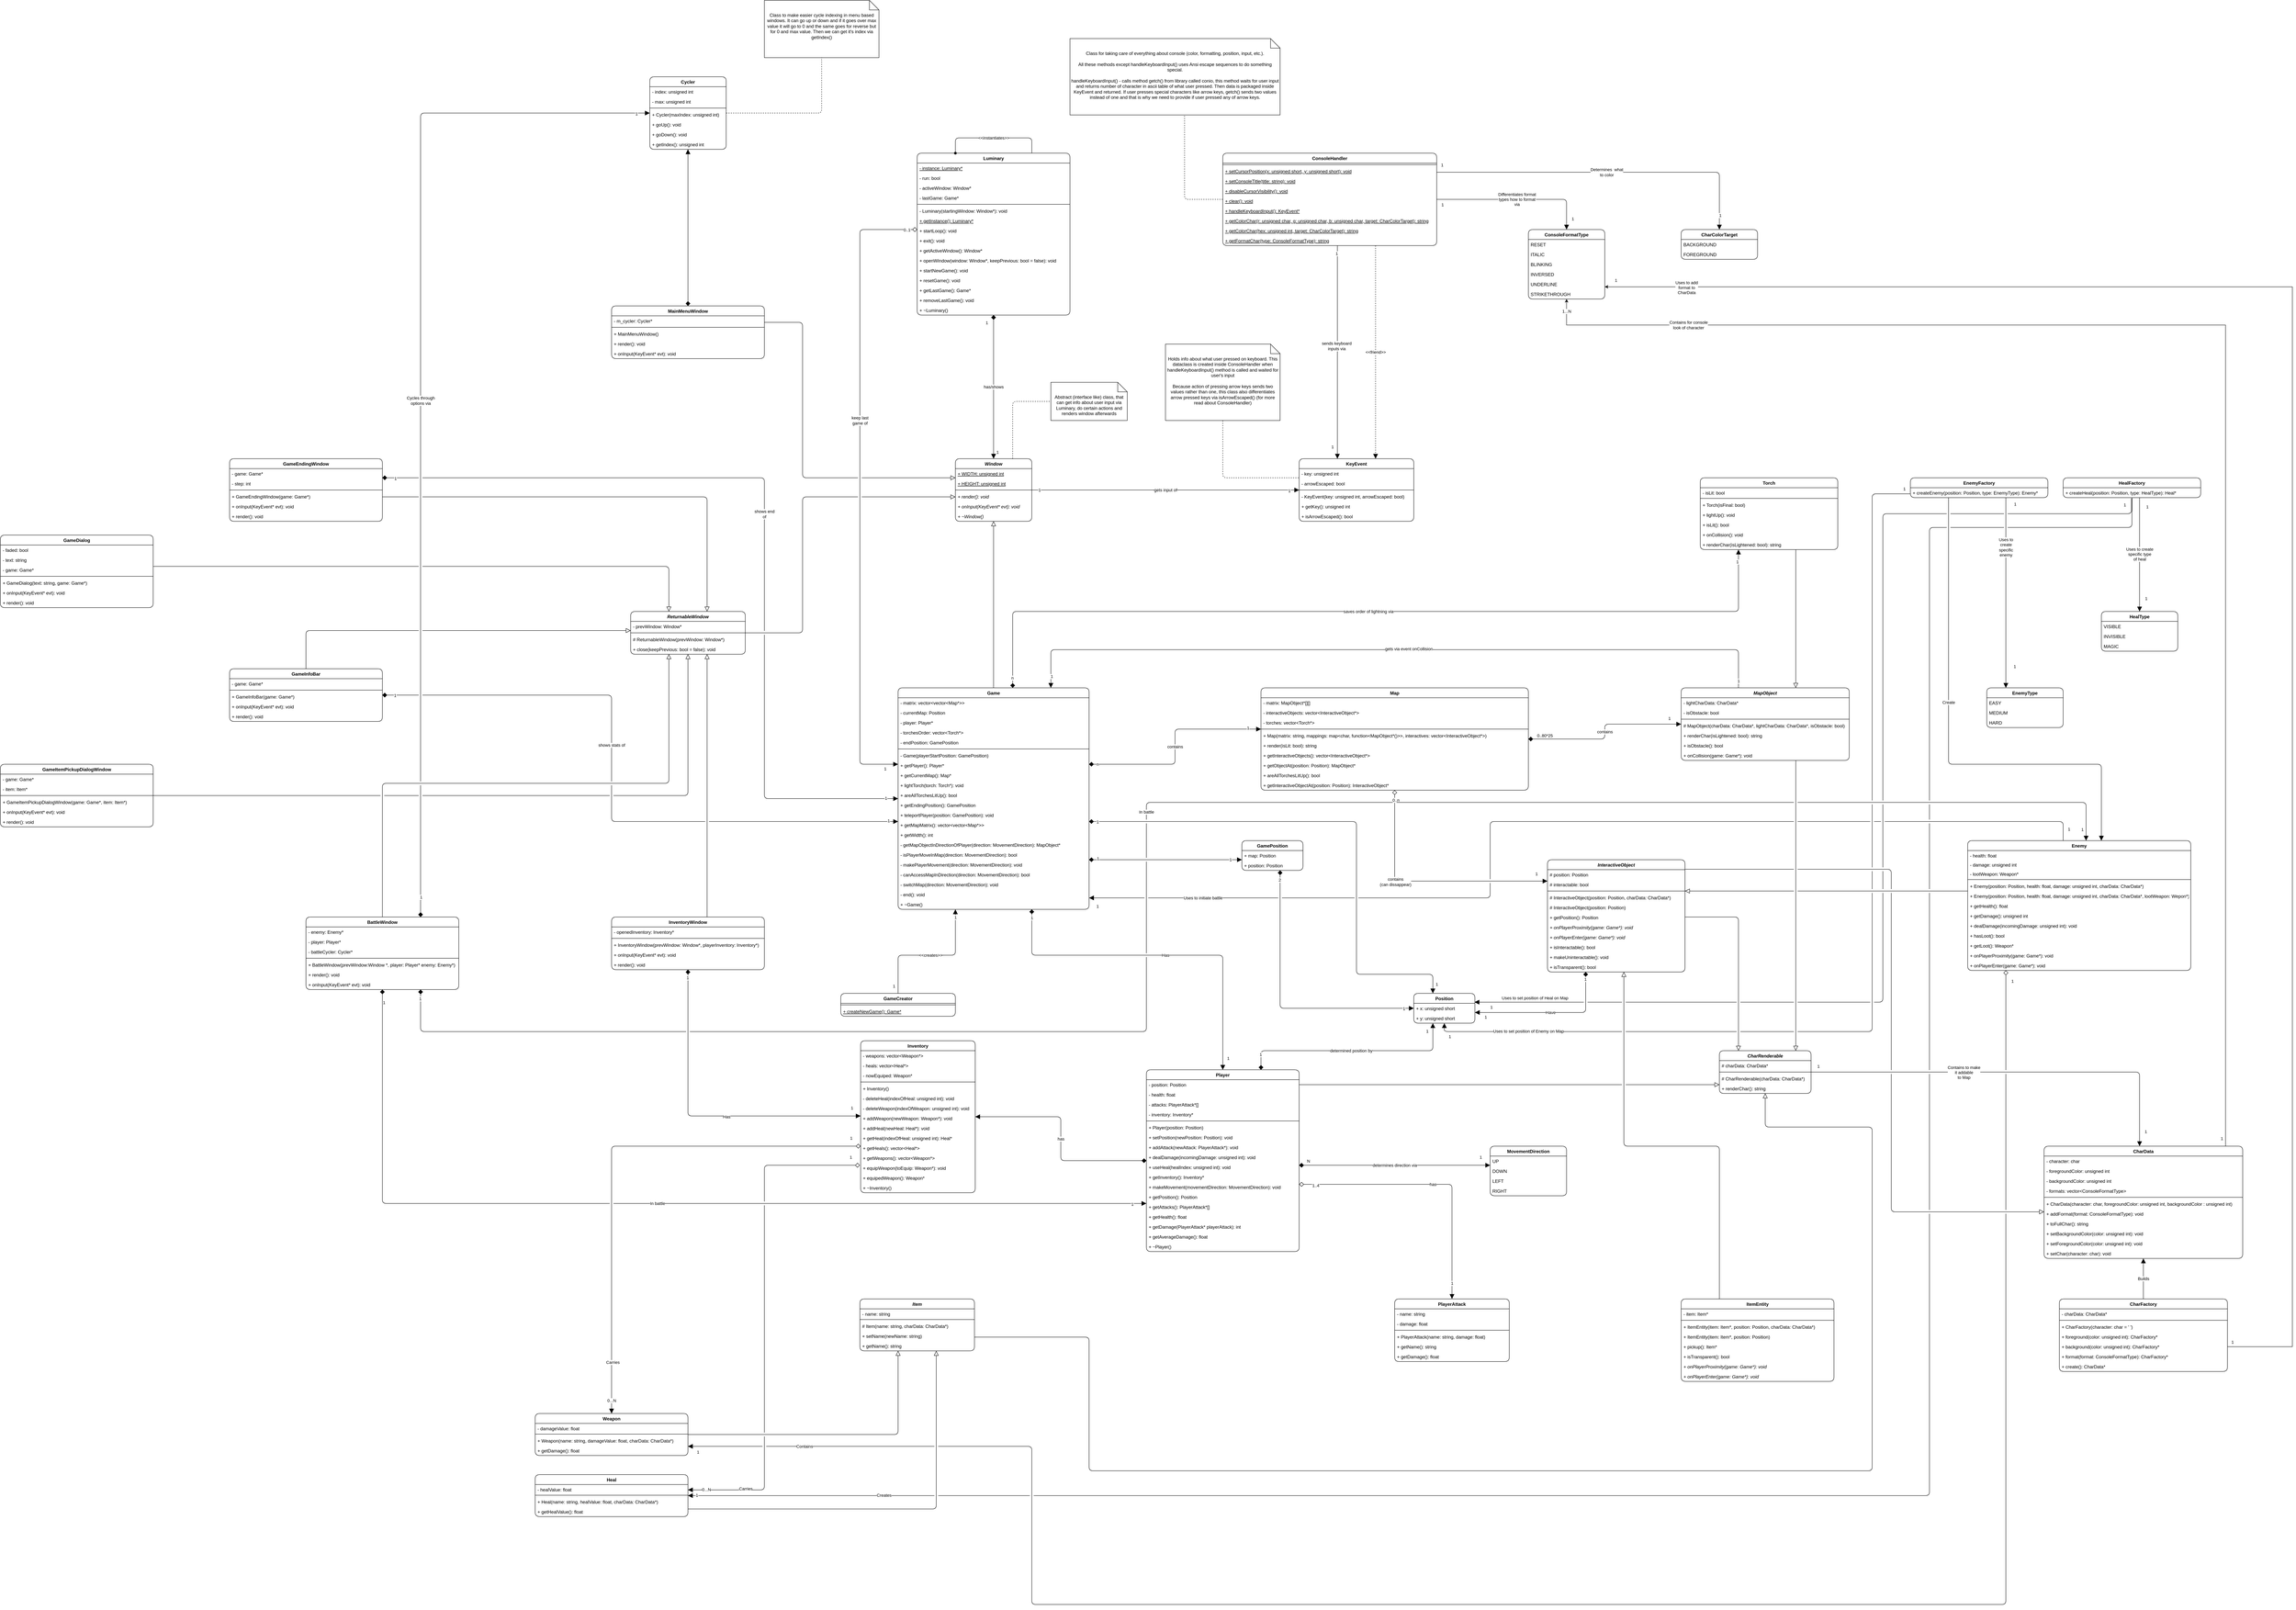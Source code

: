 <mxfile version="23.0.2" type="device" pages="5">
  <diagram id="9jlX-87bRNyqnyLkYuuC" name="UML Diagram">
    <mxGraphModel dx="2804" dy="646" grid="1" gridSize="50" guides="0" tooltips="1" connect="0" arrows="1" fold="1" page="0" pageScale="1" pageWidth="827" pageHeight="1169" math="0" shadow="0">
      <root>
        <mxCell id="0" />
        <mxCell id="1" parent="0" />
        <mxCell id="cMrUyv8g7b-9sAEd9Uba-42" value="Has" style="edgeStyle=orthogonalEdgeStyle;rounded=1;jumpStyle=gap;jumpSize=10;orthogonalLoop=1;jettySize=auto;html=1;startArrow=diamond;startFill=1;endArrow=block;endFill=1;startSize=10;endSize=10;" parent="1" source="1YELGyrMm5p_oQ3cGRLv-13" target="IvaEGnaUYuV3LZCd6p6z-10" edge="1">
          <mxGeometry x="0.022" relative="1" as="geometry">
            <Array as="points">
              <mxPoint x="300" y="2100" />
              <mxPoint x="800" y="2100" />
            </Array>
            <mxPoint as="offset" />
          </mxGeometry>
        </mxCell>
        <mxCell id="deJi6fdYUBeisdlSsMdr-21" value="1" style="edgeLabel;html=1;align=center;verticalAlign=middle;resizable=0;points=[];" parent="cMrUyv8g7b-9sAEd9Uba-42" vertex="1" connectable="0">
          <mxGeometry x="-0.952" relative="1" as="geometry">
            <mxPoint as="offset" />
          </mxGeometry>
        </mxCell>
        <mxCell id="deJi6fdYUBeisdlSsMdr-22" value="1" style="edgeLabel;html=1;align=center;verticalAlign=middle;resizable=0;points=[];" parent="cMrUyv8g7b-9sAEd9Uba-42" vertex="1" connectable="0">
          <mxGeometry x="0.934" y="2" relative="1" as="geometry">
            <mxPoint x="12" as="offset" />
          </mxGeometry>
        </mxCell>
        <mxCell id="cMrUyv8g7b-9sAEd9Uba-29" style="edgeStyle=orthogonalEdgeStyle;rounded=1;jumpStyle=gap;jumpSize=10;orthogonalLoop=1;jettySize=auto;html=1;startArrow=none;startFill=0;endArrow=block;endFill=0;startSize=10;endSize=10;" parent="1" source="1YELGyrMm5p_oQ3cGRLv-13" target="SSqiaNLJgeLojGb0BakC-3" edge="1">
          <mxGeometry relative="1" as="geometry" />
        </mxCell>
        <mxCell id="cMrUyv8g7b-9sAEd9Uba-50" value="contains" style="edgeStyle=orthogonalEdgeStyle;rounded=1;jumpStyle=gap;jumpSize=10;orthogonalLoop=1;jettySize=auto;html=1;startArrow=diamond;startFill=1;endArrow=block;endFill=1;startSize=10;endSize=10;" parent="1" source="1YELGyrMm5p_oQ3cGRLv-13" target="1YELGyrMm5p_oQ3cGRLv-40" edge="1">
          <mxGeometry relative="1" as="geometry">
            <Array as="points">
              <mxPoint x="675" y="1600" />
              <mxPoint x="675" y="1508" />
            </Array>
          </mxGeometry>
        </mxCell>
        <mxCell id="deJi6fdYUBeisdlSsMdr-9" value="n" style="edgeLabel;html=1;align=center;verticalAlign=middle;resizable=0;points=[];" parent="cMrUyv8g7b-9sAEd9Uba-50" vertex="1" connectable="0">
          <mxGeometry x="-0.918" relative="1" as="geometry">
            <mxPoint as="offset" />
          </mxGeometry>
        </mxCell>
        <mxCell id="nmVM-MxiiyxwwZZ0OAMy-2" value="1" style="edgeLabel;html=1;align=center;verticalAlign=middle;resizable=0;points=[];" parent="cMrUyv8g7b-9sAEd9Uba-50" vertex="1" connectable="0">
          <mxGeometry x="0.875" y="3" relative="1" as="geometry">
            <mxPoint as="offset" />
          </mxGeometry>
        </mxCell>
        <mxCell id="nmVM-MxiiyxwwZZ0OAMy-6" value="saves order of lightning via" style="edgeStyle=orthogonalEdgeStyle;rounded=1;jumpStyle=gap;orthogonalLoop=1;jettySize=auto;html=1;startArrow=diamond;startFill=1;endArrow=block;endFill=1;startSize=10;endSize=10;" parent="1" source="1YELGyrMm5p_oQ3cGRLv-13" target="WxDxbygKdJgTz162LdG1-1" edge="1">
          <mxGeometry relative="1" as="geometry">
            <Array as="points">
              <mxPoint x="250" y="1200" />
              <mxPoint x="2150" y="1200" />
            </Array>
          </mxGeometry>
        </mxCell>
        <mxCell id="nmVM-MxiiyxwwZZ0OAMy-9" value="n" style="edgeLabel;html=1;align=center;verticalAlign=middle;resizable=0;points=[];" parent="nmVM-MxiiyxwwZZ0OAMy-6" vertex="1" connectable="0">
          <mxGeometry x="-0.977" y="1" relative="1" as="geometry">
            <mxPoint as="offset" />
          </mxGeometry>
        </mxCell>
        <mxCell id="nmVM-MxiiyxwwZZ0OAMy-10" value="1" style="edgeLabel;html=1;align=center;verticalAlign=middle;resizable=0;points=[];" parent="nmVM-MxiiyxwwZZ0OAMy-6" vertex="1" connectable="0">
          <mxGeometry x="0.972" y="3" relative="1" as="geometry">
            <mxPoint as="offset" />
          </mxGeometry>
        </mxCell>
        <mxCell id="Zq2DZ6lRjzSxQGoLMyQ--9" style="edgeStyle=orthogonalEdgeStyle;rounded=1;orthogonalLoop=1;jettySize=auto;html=1;endArrow=block;endFill=1;startSize=10;endSize=10;startArrow=diamond;startFill=1;" parent="1" source="1YELGyrMm5p_oQ3cGRLv-13" target="F0cUvmxl_z4MLPTvjhV4-1" edge="1">
          <mxGeometry relative="1" as="geometry">
            <Array as="points">
              <mxPoint x="1150" y="1750" />
              <mxPoint x="1150" y="2150" />
              <mxPoint x="1350" y="2150" />
            </Array>
          </mxGeometry>
        </mxCell>
        <mxCell id="Zq2DZ6lRjzSxQGoLMyQ--10" value="1" style="edgeLabel;html=1;align=center;verticalAlign=middle;resizable=0;points=[];" parent="Zq2DZ6lRjzSxQGoLMyQ--9" vertex="1" connectable="0">
          <mxGeometry x="-0.968" y="-1" relative="1" as="geometry">
            <mxPoint as="offset" />
          </mxGeometry>
        </mxCell>
        <mxCell id="Zq2DZ6lRjzSxQGoLMyQ--11" value="1" style="edgeLabel;html=1;align=center;verticalAlign=middle;resizable=0;points=[];" parent="Zq2DZ6lRjzSxQGoLMyQ--9" vertex="1" connectable="0">
          <mxGeometry x="0.96" y="-1" relative="1" as="geometry">
            <mxPoint x="11" y="3" as="offset" />
          </mxGeometry>
        </mxCell>
        <mxCell id="Zq2DZ6lRjzSxQGoLMyQ--19" style="edgeStyle=orthogonalEdgeStyle;rounded=1;orthogonalLoop=1;jettySize=auto;html=1;startArrow=diamond;startFill=1;endArrow=block;endFill=1;startSize=10;endSize=10;" parent="1" source="1YELGyrMm5p_oQ3cGRLv-13" target="Zq2DZ6lRjzSxQGoLMyQ--16" edge="1">
          <mxGeometry relative="1" as="geometry">
            <Array as="points">
              <mxPoint x="750" y="1850" />
              <mxPoint x="750" y="1850" />
            </Array>
          </mxGeometry>
        </mxCell>
        <mxCell id="Zq2DZ6lRjzSxQGoLMyQ--23" value="1" style="edgeLabel;html=1;align=center;verticalAlign=middle;resizable=0;points=[];" parent="Zq2DZ6lRjzSxQGoLMyQ--19" vertex="1" connectable="0">
          <mxGeometry x="0.85" relative="1" as="geometry">
            <mxPoint as="offset" />
          </mxGeometry>
        </mxCell>
        <mxCell id="Zq2DZ6lRjzSxQGoLMyQ--24" value="1" style="edgeLabel;html=1;align=center;verticalAlign=middle;resizable=0;points=[];" parent="Zq2DZ6lRjzSxQGoLMyQ--19" vertex="1" connectable="0">
          <mxGeometry x="-0.887" y="3" relative="1" as="geometry">
            <mxPoint as="offset" />
          </mxGeometry>
        </mxCell>
        <mxCell id="1YELGyrMm5p_oQ3cGRLv-13" value="Game" style="swimlane;fontStyle=1;align=center;verticalAlign=top;childLayout=stackLayout;horizontal=1;startSize=26;horizontalStack=0;resizeParent=1;resizeParentMax=0;resizeLast=0;collapsible=1;marginBottom=0;rounded=1;" parent="1" vertex="1">
          <mxGeometry x="-50" y="1400" width="500" height="580" as="geometry" />
        </mxCell>
        <mxCell id="SYfL99fkJGa10WcQz1MI-8" value="- matrix: vector&lt;vector&lt;Map*&gt;&gt;" style="text;strokeColor=none;fillColor=none;align=left;verticalAlign=top;spacingLeft=4;spacingRight=4;overflow=hidden;rotatable=0;points=[[0,0.5],[1,0.5]];portConstraint=eastwest;fontStyle=0" parent="1YELGyrMm5p_oQ3cGRLv-13" vertex="1">
          <mxGeometry y="26" width="500" height="26" as="geometry" />
        </mxCell>
        <mxCell id="1YELGyrMm5p_oQ3cGRLv-14" value="- currentMap: Position" style="text;strokeColor=none;fillColor=none;align=left;verticalAlign=top;spacingLeft=4;spacingRight=4;overflow=hidden;rotatable=0;points=[[0,0.5],[1,0.5]];portConstraint=eastwest;" parent="1YELGyrMm5p_oQ3cGRLv-13" vertex="1">
          <mxGeometry y="52" width="500" height="26" as="geometry" />
        </mxCell>
        <mxCell id="IvaEGnaUYuV3LZCd6p6z-18" value="- player: Player*" style="text;strokeColor=none;fillColor=none;align=left;verticalAlign=top;spacingLeft=4;spacingRight=4;overflow=hidden;rotatable=0;points=[[0,0.5],[1,0.5]];portConstraint=eastwest;" parent="1YELGyrMm5p_oQ3cGRLv-13" vertex="1">
          <mxGeometry y="78" width="500" height="26" as="geometry" />
        </mxCell>
        <mxCell id="WLJc8r7WdyC_XTaz1hx--1" value="- torchesOrder: vector&lt;Torch*&gt;" style="text;strokeColor=none;fillColor=none;align=left;verticalAlign=top;spacingLeft=4;spacingRight=4;overflow=hidden;rotatable=0;points=[[0,0.5],[1,0.5]];portConstraint=eastwest;" parent="1YELGyrMm5p_oQ3cGRLv-13" vertex="1">
          <mxGeometry y="104" width="500" height="26" as="geometry" />
        </mxCell>
        <mxCell id="Zq2DZ6lRjzSxQGoLMyQ--25" value="- endPosition: GamePosition" style="text;strokeColor=none;fillColor=none;align=left;verticalAlign=top;spacingLeft=4;spacingRight=4;overflow=hidden;rotatable=0;points=[[0,0.5],[1,0.5]];portConstraint=eastwest;" parent="1YELGyrMm5p_oQ3cGRLv-13" vertex="1">
          <mxGeometry y="130" width="500" height="26" as="geometry" />
        </mxCell>
        <mxCell id="1YELGyrMm5p_oQ3cGRLv-15" value="" style="line;strokeWidth=1;fillColor=none;align=left;verticalAlign=middle;spacingTop=-1;spacingLeft=3;spacingRight=3;rotatable=0;labelPosition=right;points=[];portConstraint=eastwest;strokeColor=inherit;" parent="1YELGyrMm5p_oQ3cGRLv-13" vertex="1">
          <mxGeometry y="156" width="500" height="8" as="geometry" />
        </mxCell>
        <mxCell id="1YELGyrMm5p_oQ3cGRLv-16" value="- Game(playerStartPosition: GamePosition)" style="text;strokeColor=none;fillColor=none;align=left;verticalAlign=top;spacingLeft=4;spacingRight=4;overflow=hidden;rotatable=0;points=[[0,0.5],[1,0.5]];portConstraint=eastwest;" parent="1YELGyrMm5p_oQ3cGRLv-13" vertex="1">
          <mxGeometry y="164" width="500" height="26" as="geometry" />
        </mxCell>
        <mxCell id="5KssfI9YTyOkdyey-keK-41" value="+ getPlayer(): Player*" style="text;strokeColor=none;fillColor=none;align=left;verticalAlign=top;spacingLeft=4;spacingRight=4;overflow=hidden;rotatable=0;points=[[0,0.5],[1,0.5]];portConstraint=eastwest;" parent="1YELGyrMm5p_oQ3cGRLv-13" vertex="1">
          <mxGeometry y="190" width="500" height="26" as="geometry" />
        </mxCell>
        <mxCell id="4sIUkQ-hYrcfT2ztzzuX-12" value="+ getCurrentMap(): Map*" style="text;strokeColor=none;fillColor=none;align=left;verticalAlign=top;spacingLeft=4;spacingRight=4;overflow=hidden;rotatable=0;points=[[0,0.5],[1,0.5]];portConstraint=eastwest;" parent="1YELGyrMm5p_oQ3cGRLv-13" vertex="1">
          <mxGeometry y="216" width="500" height="26" as="geometry" />
        </mxCell>
        <mxCell id="wcdjysRwyLBCZfJQMORH-10" value="+ lightTorch(torch: Torch*): void" style="text;strokeColor=none;fillColor=none;align=left;verticalAlign=top;spacingLeft=4;spacingRight=4;overflow=hidden;rotatable=0;points=[[0,0.5],[1,0.5]];portConstraint=eastwest;" parent="1YELGyrMm5p_oQ3cGRLv-13" vertex="1">
          <mxGeometry y="242" width="500" height="26" as="geometry" />
        </mxCell>
        <mxCell id="nmVM-MxiiyxwwZZ0OAMy-1" value="+ areAllTorchesLitUp(): bool" style="text;strokeColor=none;fillColor=none;align=left;verticalAlign=top;spacingLeft=4;spacingRight=4;overflow=hidden;rotatable=0;points=[[0,0.5],[1,0.5]];portConstraint=eastwest;" parent="1YELGyrMm5p_oQ3cGRLv-13" vertex="1">
          <mxGeometry y="268" width="500" height="26" as="geometry" />
        </mxCell>
        <mxCell id="Zq2DZ6lRjzSxQGoLMyQ--8" value="+ getEndingPosition(): GamePosition" style="text;strokeColor=none;fillColor=none;align=left;verticalAlign=top;spacingLeft=4;spacingRight=4;overflow=hidden;rotatable=0;points=[[0,0.5],[1,0.5]];portConstraint=eastwest;" parent="1YELGyrMm5p_oQ3cGRLv-13" vertex="1">
          <mxGeometry y="294" width="500" height="26" as="geometry" />
        </mxCell>
        <mxCell id="Zq2DZ6lRjzSxQGoLMyQ--26" value="+ teleportPlayer(position: GamePosition): void" style="text;strokeColor=none;fillColor=none;align=left;verticalAlign=top;spacingLeft=4;spacingRight=4;overflow=hidden;rotatable=0;points=[[0,0.5],[1,0.5]];portConstraint=eastwest;" parent="1YELGyrMm5p_oQ3cGRLv-13" vertex="1">
          <mxGeometry y="320" width="500" height="26" as="geometry" />
        </mxCell>
        <mxCell id="Zq2DZ6lRjzSxQGoLMyQ--27" value="+ getMapMatrix(): vector&lt;vector&lt;Map*&gt;&gt;" style="text;strokeColor=none;fillColor=none;align=left;verticalAlign=top;spacingLeft=4;spacingRight=4;overflow=hidden;rotatable=0;points=[[0,0.5],[1,0.5]];portConstraint=eastwest;" parent="1YELGyrMm5p_oQ3cGRLv-13" vertex="1">
          <mxGeometry y="346" width="500" height="26" as="geometry" />
        </mxCell>
        <mxCell id="Zq2DZ6lRjzSxQGoLMyQ--28" value="+ getWidth(): int" style="text;strokeColor=none;fillColor=none;align=left;verticalAlign=top;spacingLeft=4;spacingRight=4;overflow=hidden;rotatable=0;points=[[0,0.5],[1,0.5]];portConstraint=eastwest;" parent="1YELGyrMm5p_oQ3cGRLv-13" vertex="1">
          <mxGeometry y="372" width="500" height="26" as="geometry" />
        </mxCell>
        <mxCell id="VPSyBmv1BqTWnygTr7rt-2" value="- getMapObjectInDirectionOfPlayer(direction: MovementDirection): MapObject*" style="text;strokeColor=none;fillColor=none;align=left;verticalAlign=top;spacingLeft=4;spacingRight=4;overflow=hidden;rotatable=0;points=[[0,0.5],[1,0.5]];portConstraint=eastwest;" parent="1YELGyrMm5p_oQ3cGRLv-13" vertex="1">
          <mxGeometry y="398" width="500" height="26" as="geometry" />
        </mxCell>
        <mxCell id="VPSyBmv1BqTWnygTr7rt-3" value="- isPlayerMoveInMap(direction: MovementDirection): bool" style="text;strokeColor=none;fillColor=none;align=left;verticalAlign=top;spacingLeft=4;spacingRight=4;overflow=hidden;rotatable=0;points=[[0,0.5],[1,0.5]];portConstraint=eastwest;" parent="1YELGyrMm5p_oQ3cGRLv-13" vertex="1">
          <mxGeometry y="424" width="500" height="26" as="geometry" />
        </mxCell>
        <mxCell id="VPSyBmv1BqTWnygTr7rt-4" value="- makePlayerMovement(direction: MovementDirection): void" style="text;strokeColor=none;fillColor=none;align=left;verticalAlign=top;spacingLeft=4;spacingRight=4;overflow=hidden;rotatable=0;points=[[0,0.5],[1,0.5]];portConstraint=eastwest;" parent="1YELGyrMm5p_oQ3cGRLv-13" vertex="1">
          <mxGeometry y="450" width="500" height="26" as="geometry" />
        </mxCell>
        <mxCell id="VPSyBmv1BqTWnygTr7rt-5" value="- canAccessMapInDirection(direction: MovementDirection): bool" style="text;strokeColor=none;fillColor=none;align=left;verticalAlign=top;spacingLeft=4;spacingRight=4;overflow=hidden;rotatable=0;points=[[0,0.5],[1,0.5]];portConstraint=eastwest;" parent="1YELGyrMm5p_oQ3cGRLv-13" vertex="1">
          <mxGeometry y="476" width="500" height="26" as="geometry" />
        </mxCell>
        <mxCell id="VPSyBmv1BqTWnygTr7rt-6" value="- switchMap(direction: MovementDirection): void" style="text;strokeColor=none;fillColor=none;align=left;verticalAlign=top;spacingLeft=4;spacingRight=4;overflow=hidden;rotatable=0;points=[[0,0.5],[1,0.5]];portConstraint=eastwest;" parent="1YELGyrMm5p_oQ3cGRLv-13" vertex="1">
          <mxGeometry y="502" width="500" height="26" as="geometry" />
        </mxCell>
        <mxCell id="nmVM-MxiiyxwwZZ0OAMy-11" value="- end(): void" style="text;strokeColor=none;fillColor=none;align=left;verticalAlign=top;spacingLeft=4;spacingRight=4;overflow=hidden;rotatable=0;points=[[0,0.5],[1,0.5]];portConstraint=eastwest;" parent="1YELGyrMm5p_oQ3cGRLv-13" vertex="1">
          <mxGeometry y="528" width="500" height="26" as="geometry" />
        </mxCell>
        <mxCell id="deJi6fdYUBeisdlSsMdr-1" value="+ ~Game()" style="text;strokeColor=none;fillColor=none;align=left;verticalAlign=top;spacingLeft=4;spacingRight=4;overflow=hidden;rotatable=0;points=[[0,0.5],[1,0.5]];portConstraint=eastwest;" parent="1YELGyrMm5p_oQ3cGRLv-13" vertex="1">
          <mxGeometry y="554" width="500" height="26" as="geometry" />
        </mxCell>
        <mxCell id="cMrUyv8g7b-9sAEd9Uba-51" value="contains" style="edgeStyle=orthogonalEdgeStyle;rounded=1;jumpStyle=gap;jumpSize=10;orthogonalLoop=1;jettySize=auto;html=1;startArrow=diamond;startFill=1;endArrow=block;endFill=1;startSize=10;endSize=10;" parent="1" source="1YELGyrMm5p_oQ3cGRLv-40" target="SSqiaNLJgeLojGb0BakC-35" edge="1">
          <mxGeometry relative="1" as="geometry" />
        </mxCell>
        <mxCell id="nmVM-MxiiyxwwZZ0OAMy-3" value="0..80*25" style="edgeLabel;html=1;align=center;verticalAlign=middle;resizable=0;points=[];" parent="cMrUyv8g7b-9sAEd9Uba-51" vertex="1" connectable="0">
          <mxGeometry x="-0.883" y="-1" relative="1" as="geometry">
            <mxPoint x="17" y="-10" as="offset" />
          </mxGeometry>
        </mxCell>
        <mxCell id="nmVM-MxiiyxwwZZ0OAMy-4" value="1" style="edgeLabel;html=1;align=center;verticalAlign=middle;resizable=0;points=[];" parent="cMrUyv8g7b-9sAEd9Uba-51" vertex="1" connectable="0">
          <mxGeometry x="0.856" y="2" relative="1" as="geometry">
            <mxPoint y="-13" as="offset" />
          </mxGeometry>
        </mxCell>
        <mxCell id="cMrUyv8g7b-9sAEd9Uba-53" style="edgeStyle=orthogonalEdgeStyle;rounded=1;jumpStyle=gap;jumpSize=10;orthogonalLoop=1;jettySize=auto;html=1;startArrow=diamond;startFill=0;endArrow=block;endFill=1;startSize=10;endSize=10;" parent="1" source="1YELGyrMm5p_oQ3cGRLv-40" target="_iJ86yeFP56x5VFlEozU-2" edge="1">
          <mxGeometry relative="1" as="geometry">
            <Array as="points">
              <mxPoint x="1250" y="1906" />
            </Array>
          </mxGeometry>
        </mxCell>
        <mxCell id="wcdjysRwyLBCZfJQMORH-4" value="contains&lt;br&gt;(can dissappear)" style="edgeLabel;html=1;align=center;verticalAlign=middle;resizable=0;points=[];" parent="cMrUyv8g7b-9sAEd9Uba-53" vertex="1" connectable="0">
          <mxGeometry x="-0.248" y="-2" relative="1" as="geometry">
            <mxPoint as="offset" />
          </mxGeometry>
        </mxCell>
        <mxCell id="X2k2wPaO4IOGxXYUizET-16" value="0..n" style="edgeLabel;html=1;align=center;verticalAlign=middle;resizable=0;points=[];" parent="cMrUyv8g7b-9sAEd9Uba-53" vertex="1" connectable="0">
          <mxGeometry x="-0.918" y="3" relative="1" as="geometry">
            <mxPoint as="offset" />
          </mxGeometry>
        </mxCell>
        <mxCell id="X2k2wPaO4IOGxXYUizET-17" value="1" style="edgeLabel;html=1;align=center;verticalAlign=middle;resizable=0;points=[];" parent="cMrUyv8g7b-9sAEd9Uba-53" vertex="1" connectable="0">
          <mxGeometry x="0.895" y="-3" relative="1" as="geometry">
            <mxPoint x="4" y="-22" as="offset" />
          </mxGeometry>
        </mxCell>
        <mxCell id="1YELGyrMm5p_oQ3cGRLv-40" value="Map" style="swimlane;fontStyle=1;align=center;verticalAlign=top;childLayout=stackLayout;horizontal=1;startSize=26;horizontalStack=0;resizeParent=1;resizeParentMax=0;resizeLast=0;collapsible=1;marginBottom=0;rounded=1;" parent="1" vertex="1">
          <mxGeometry x="900" y="1400" width="700" height="268" as="geometry" />
        </mxCell>
        <mxCell id="1YELGyrMm5p_oQ3cGRLv-41" value="- matrix: MapObject*[][]" style="text;strokeColor=none;fillColor=none;align=left;verticalAlign=top;spacingLeft=4;spacingRight=4;overflow=hidden;rotatable=0;points=[[0,0.5],[1,0.5]];portConstraint=eastwest;" parent="1YELGyrMm5p_oQ3cGRLv-40" vertex="1">
          <mxGeometry y="26" width="700" height="26" as="geometry" />
        </mxCell>
        <mxCell id="F0cUvmxl_z4MLPTvjhV4-8" value="- interactiveObjects: vector&lt;InteractiveObject*&gt;" style="text;strokeColor=none;fillColor=none;align=left;verticalAlign=top;spacingLeft=4;spacingRight=4;overflow=hidden;rotatable=0;points=[[0,0.5],[1,0.5]];portConstraint=eastwest;" parent="1YELGyrMm5p_oQ3cGRLv-40" vertex="1">
          <mxGeometry y="52" width="700" height="26" as="geometry" />
        </mxCell>
        <mxCell id="deJi6fdYUBeisdlSsMdr-25" value="- torches: vector&lt;Torch*&gt;" style="text;strokeColor=none;fillColor=none;align=left;verticalAlign=top;spacingLeft=4;spacingRight=4;overflow=hidden;rotatable=0;points=[[0,0.5],[1,0.5]];portConstraint=eastwest;" parent="1YELGyrMm5p_oQ3cGRLv-40" vertex="1">
          <mxGeometry y="78" width="700" height="26" as="geometry" />
        </mxCell>
        <mxCell id="1YELGyrMm5p_oQ3cGRLv-42" value="" style="line;strokeWidth=1;fillColor=none;align=left;verticalAlign=middle;spacingTop=-1;spacingLeft=3;spacingRight=3;rotatable=0;labelPosition=right;points=[];portConstraint=eastwest;strokeColor=inherit;" parent="1YELGyrMm5p_oQ3cGRLv-40" vertex="1">
          <mxGeometry y="104" width="700" height="8" as="geometry" />
        </mxCell>
        <mxCell id="1YELGyrMm5p_oQ3cGRLv-43" value="+ Map(matrix: string, mappings: map&lt;char, function&lt;MapObject*()&gt;&gt;, interactives: vector&lt;InteractiveObject*&gt;)" style="text;strokeColor=none;fillColor=none;align=left;verticalAlign=top;spacingLeft=4;spacingRight=4;overflow=hidden;rotatable=0;points=[[0,0.5],[1,0.5]];portConstraint=eastwest;fontStyle=0" parent="1YELGyrMm5p_oQ3cGRLv-40" vertex="1">
          <mxGeometry y="112" width="700" height="26" as="geometry" />
        </mxCell>
        <mxCell id="5KssfI9YTyOkdyey-keK-39" value="+ render(isLit: bool): string" style="text;strokeColor=none;fillColor=none;align=left;verticalAlign=top;spacingLeft=4;spacingRight=4;overflow=hidden;rotatable=0;points=[[0,0.5],[1,0.5]];portConstraint=eastwest;" parent="1YELGyrMm5p_oQ3cGRLv-40" vertex="1">
          <mxGeometry y="138" width="700" height="26" as="geometry" />
        </mxCell>
        <mxCell id="Zq2DZ6lRjzSxQGoLMyQ--29" value="+ getInteractiveObjects(): vector&lt;InteractiveObject*&gt;" style="text;strokeColor=none;fillColor=none;align=left;verticalAlign=top;spacingLeft=4;spacingRight=4;overflow=hidden;rotatable=0;points=[[0,0.5],[1,0.5]];portConstraint=eastwest;" parent="1YELGyrMm5p_oQ3cGRLv-40" vertex="1">
          <mxGeometry y="164" width="700" height="26" as="geometry" />
        </mxCell>
        <mxCell id="deJi6fdYUBeisdlSsMdr-2" value="+ getObjectAt(position: Position): MapObject*" style="text;strokeColor=none;fillColor=none;align=left;verticalAlign=top;spacingLeft=4;spacingRight=4;overflow=hidden;rotatable=0;points=[[0,0.5],[1,0.5]];portConstraint=eastwest;" parent="1YELGyrMm5p_oQ3cGRLv-40" vertex="1">
          <mxGeometry y="190" width="700" height="26" as="geometry" />
        </mxCell>
        <mxCell id="deJi6fdYUBeisdlSsMdr-26" value="+ areAllTorchesLitUp(): bool" style="text;strokeColor=none;fillColor=none;align=left;verticalAlign=top;spacingLeft=4;spacingRight=4;overflow=hidden;rotatable=0;points=[[0,0.5],[1,0.5]];portConstraint=eastwest;" parent="1YELGyrMm5p_oQ3cGRLv-40" vertex="1">
          <mxGeometry y="216" width="700" height="26" as="geometry" />
        </mxCell>
        <mxCell id="Zq2DZ6lRjzSxQGoLMyQ--30" value="+ getInteractiveObjectAt(position: Position): InteractiveObject*" style="text;strokeColor=none;fillColor=none;align=left;verticalAlign=top;spacingLeft=4;spacingRight=4;overflow=hidden;rotatable=0;points=[[0,0.5],[1,0.5]];portConstraint=eastwest;" parent="1YELGyrMm5p_oQ3cGRLv-40" vertex="1">
          <mxGeometry y="242" width="700" height="26" as="geometry" />
        </mxCell>
        <mxCell id="cMrUyv8g7b-9sAEd9Uba-44" value="has" style="edgeStyle=orthogonalEdgeStyle;rounded=1;jumpStyle=gap;jumpSize=10;orthogonalLoop=1;jettySize=auto;html=1;startArrow=diamond;startFill=1;endArrow=block;endFill=1;startSize=10;endSize=10;" parent="1" source="IvaEGnaUYuV3LZCd6p6z-10" target="KZBM8AV8mmL1xDu14tVv-3" edge="1">
          <mxGeometry relative="1" as="geometry" />
        </mxCell>
        <mxCell id="cMrUyv8g7b-9sAEd9Uba-47" value="determines direction via" style="edgeStyle=orthogonalEdgeStyle;rounded=1;jumpStyle=gap;jumpSize=10;orthogonalLoop=1;jettySize=auto;html=1;startArrow=diamond;startFill=1;endArrow=block;endFill=1;startSize=10;endSize=10;" parent="1" source="IvaEGnaUYuV3LZCd6p6z-10" target="FJ1Qfn0BRCMjyME8tZFT-7" edge="1">
          <mxGeometry relative="1" as="geometry">
            <Array as="points">
              <mxPoint x="1150" y="2650" />
              <mxPoint x="1150" y="2650" />
            </Array>
          </mxGeometry>
        </mxCell>
        <mxCell id="X2k2wPaO4IOGxXYUizET-12" value="N" style="edgeLabel;html=1;align=center;verticalAlign=middle;resizable=0;points=[];" parent="cMrUyv8g7b-9sAEd9Uba-47" vertex="1" connectable="0">
          <mxGeometry x="-0.882" y="-2" relative="1" as="geometry">
            <mxPoint x="-6" y="-13" as="offset" />
          </mxGeometry>
        </mxCell>
        <mxCell id="X2k2wPaO4IOGxXYUizET-13" value="1" style="edgeLabel;html=1;align=center;verticalAlign=middle;resizable=0;points=[];" parent="cMrUyv8g7b-9sAEd9Uba-47" vertex="1" connectable="0">
          <mxGeometry x="0.886" relative="1" as="geometry">
            <mxPoint x="3" y="-21" as="offset" />
          </mxGeometry>
        </mxCell>
        <mxCell id="cMrUyv8g7b-9sAEd9Uba-48" value="has" style="edgeStyle=orthogonalEdgeStyle;rounded=1;jumpStyle=gap;jumpSize=10;orthogonalLoop=1;jettySize=auto;html=1;startArrow=diamond;startFill=0;endArrow=block;endFill=1;startSize=10;endSize=10;" parent="1" source="IvaEGnaUYuV3LZCd6p6z-10" target="if6bvaiVuXyFPU6r5-wz-5" edge="1">
          <mxGeometry relative="1" as="geometry">
            <Array as="points">
              <mxPoint x="1400" y="2700" />
            </Array>
          </mxGeometry>
        </mxCell>
        <mxCell id="X2k2wPaO4IOGxXYUizET-18" value="1" style="edgeLabel;html=1;align=center;verticalAlign=middle;resizable=0;points=[];" parent="cMrUyv8g7b-9sAEd9Uba-48" vertex="1" connectable="0">
          <mxGeometry x="0.881" relative="1" as="geometry">
            <mxPoint as="offset" />
          </mxGeometry>
        </mxCell>
        <mxCell id="X2k2wPaO4IOGxXYUizET-19" value="1..4" style="edgeLabel;html=1;align=center;verticalAlign=middle;resizable=0;points=[];" parent="cMrUyv8g7b-9sAEd9Uba-48" vertex="1" connectable="0">
          <mxGeometry x="-0.93" y="-3" relative="1" as="geometry">
            <mxPoint x="18" as="offset" />
          </mxGeometry>
        </mxCell>
        <mxCell id="cMrUyv8g7b-9sAEd9Uba-62" value="determined position by" style="edgeStyle=orthogonalEdgeStyle;rounded=1;jumpStyle=gap;jumpSize=10;orthogonalLoop=1;jettySize=auto;html=1;startArrow=diamond;startFill=1;endArrow=block;endFill=1;startSize=10;endSize=10;" parent="1" source="IvaEGnaUYuV3LZCd6p6z-10" target="F0cUvmxl_z4MLPTvjhV4-1" edge="1">
          <mxGeometry relative="1" as="geometry">
            <Array as="points">
              <mxPoint x="900" y="2350" />
              <mxPoint x="1350" y="2350" />
            </Array>
          </mxGeometry>
        </mxCell>
        <mxCell id="deJi6fdYUBeisdlSsMdr-23" value="1" style="edgeLabel;html=1;align=center;verticalAlign=middle;resizable=0;points=[];" parent="cMrUyv8g7b-9sAEd9Uba-62" vertex="1" connectable="0">
          <mxGeometry x="0.931" relative="1" as="geometry">
            <mxPoint x="-15" y="1" as="offset" />
          </mxGeometry>
        </mxCell>
        <mxCell id="deJi6fdYUBeisdlSsMdr-24" value="1" style="edgeLabel;html=1;align=center;verticalAlign=middle;resizable=0;points=[];" parent="cMrUyv8g7b-9sAEd9Uba-62" vertex="1" connectable="0">
          <mxGeometry x="-0.859" y="1" relative="1" as="geometry">
            <mxPoint as="offset" />
          </mxGeometry>
        </mxCell>
        <mxCell id="IvaEGnaUYuV3LZCd6p6z-10" value="Player" style="swimlane;fontStyle=1;align=center;verticalAlign=top;childLayout=stackLayout;horizontal=1;startSize=26;horizontalStack=0;resizeParent=1;resizeParentMax=0;resizeLast=0;collapsible=1;marginBottom=0;rounded=1;" parent="1" vertex="1">
          <mxGeometry x="600" y="2400" width="400" height="476" as="geometry" />
        </mxCell>
        <mxCell id="IvaEGnaUYuV3LZCd6p6z-11" value="- position: Position" style="text;strokeColor=none;fillColor=none;align=left;verticalAlign=top;spacingLeft=4;spacingRight=4;overflow=hidden;rotatable=0;points=[[0,0.5],[1,0.5]];portConstraint=eastwest;" parent="IvaEGnaUYuV3LZCd6p6z-10" vertex="1">
          <mxGeometry y="26" width="400" height="26" as="geometry" />
        </mxCell>
        <mxCell id="gpoH1uDZ4-0kyc8-w-HE-12" value="- health: float" style="text;strokeColor=none;fillColor=none;align=left;verticalAlign=top;spacingLeft=4;spacingRight=4;overflow=hidden;rotatable=0;points=[[0,0.5],[1,0.5]];portConstraint=eastwest;" parent="IvaEGnaUYuV3LZCd6p6z-10" vertex="1">
          <mxGeometry y="52" width="400" height="26" as="geometry" />
        </mxCell>
        <mxCell id="5KssfI9YTyOkdyey-keK-29" value="- attacks: PlayerAttack*[]" style="text;strokeColor=none;fillColor=none;align=left;verticalAlign=top;spacingLeft=4;spacingRight=4;overflow=hidden;rotatable=0;points=[[0,0.5],[1,0.5]];portConstraint=eastwest;" parent="IvaEGnaUYuV3LZCd6p6z-10" vertex="1">
          <mxGeometry y="78" width="400" height="26" as="geometry" />
        </mxCell>
        <mxCell id="if6bvaiVuXyFPU6r5-wz-16" value="- inventory: Inventory*" style="text;strokeColor=none;fillColor=none;align=left;verticalAlign=top;spacingLeft=4;spacingRight=4;overflow=hidden;rotatable=0;points=[[0,0.5],[1,0.5]];portConstraint=eastwest;" parent="IvaEGnaUYuV3LZCd6p6z-10" vertex="1">
          <mxGeometry y="104" width="400" height="26" as="geometry" />
        </mxCell>
        <mxCell id="IvaEGnaUYuV3LZCd6p6z-12" value="" style="line;strokeWidth=1;fillColor=none;align=left;verticalAlign=middle;spacingTop=-1;spacingLeft=3;spacingRight=3;rotatable=0;labelPosition=right;points=[];portConstraint=eastwest;strokeColor=inherit;" parent="IvaEGnaUYuV3LZCd6p6z-10" vertex="1">
          <mxGeometry y="130" width="400" height="8" as="geometry" />
        </mxCell>
        <mxCell id="IvaEGnaUYuV3LZCd6p6z-13" value="+ Player(position: Position)" style="text;strokeColor=none;fillColor=none;align=left;verticalAlign=top;spacingLeft=4;spacingRight=4;overflow=hidden;rotatable=0;points=[[0,0.5],[1,0.5]];portConstraint=eastwest;" parent="IvaEGnaUYuV3LZCd6p6z-10" vertex="1">
          <mxGeometry y="138" width="400" height="26" as="geometry" />
        </mxCell>
        <mxCell id="FJ1Qfn0BRCMjyME8tZFT-26" value="+ setPosition(newPosition: Position): void" style="text;strokeColor=none;fillColor=none;align=left;verticalAlign=top;spacingLeft=4;spacingRight=4;overflow=hidden;rotatable=0;points=[[0,0.5],[1,0.5]];portConstraint=eastwest;" parent="IvaEGnaUYuV3LZCd6p6z-10" vertex="1">
          <mxGeometry y="164" width="400" height="26" as="geometry" />
        </mxCell>
        <mxCell id="5KssfI9YTyOkdyey-keK-30" value="+ addAttack(newAttack: PlayerAttack*): void" style="text;strokeColor=none;fillColor=none;align=left;verticalAlign=top;spacingLeft=4;spacingRight=4;overflow=hidden;rotatable=0;points=[[0,0.5],[1,0.5]];portConstraint=eastwest;" parent="IvaEGnaUYuV3LZCd6p6z-10" vertex="1">
          <mxGeometry y="190" width="400" height="26" as="geometry" />
        </mxCell>
        <mxCell id="gpoH1uDZ4-0kyc8-w-HE-13" value="+ dealDamage(incomingDamage: unsigned int): void" style="text;strokeColor=none;fillColor=none;align=left;verticalAlign=top;spacingLeft=4;spacingRight=4;overflow=hidden;rotatable=0;points=[[0,0.5],[1,0.5]];portConstraint=eastwest;" parent="IvaEGnaUYuV3LZCd6p6z-10" vertex="1">
          <mxGeometry y="216" width="400" height="26" as="geometry" />
        </mxCell>
        <mxCell id="o90K8o9Egq8ZHoy3wgxz-6" value="+ useHeal(healIndex: unsigned int): void" style="text;strokeColor=none;fillColor=none;align=left;verticalAlign=top;spacingLeft=4;spacingRight=4;overflow=hidden;rotatable=0;points=[[0,0.5],[1,0.5]];portConstraint=eastwest;" parent="IvaEGnaUYuV3LZCd6p6z-10" vertex="1">
          <mxGeometry y="242" width="400" height="26" as="geometry" />
        </mxCell>
        <mxCell id="o90K8o9Egq8ZHoy3wgxz-33" value="+ getInventory(): Inventory*" style="text;strokeColor=none;fillColor=none;align=left;verticalAlign=top;spacingLeft=4;spacingRight=4;overflow=hidden;rotatable=0;points=[[0,0.5],[1,0.5]];portConstraint=eastwest;" parent="IvaEGnaUYuV3LZCd6p6z-10" vertex="1">
          <mxGeometry y="268" width="400" height="26" as="geometry" />
        </mxCell>
        <mxCell id="FJ1Qfn0BRCMjyME8tZFT-25" value="+ makeMovement(movementDirection: MovementDirection): void" style="text;strokeColor=none;fillColor=none;align=left;verticalAlign=top;spacingLeft=4;spacingRight=4;overflow=hidden;rotatable=0;points=[[0,0.5],[1,0.5]];portConstraint=eastwest;" parent="IvaEGnaUYuV3LZCd6p6z-10" vertex="1">
          <mxGeometry y="294" width="400" height="26" as="geometry" />
        </mxCell>
        <mxCell id="FJ1Qfn0BRCMjyME8tZFT-15" value="+ getPosition(): Position" style="text;strokeColor=none;fillColor=none;align=left;verticalAlign=top;spacingLeft=4;spacingRight=4;overflow=hidden;rotatable=0;points=[[0,0.5],[1,0.5]];portConstraint=eastwest;" parent="IvaEGnaUYuV3LZCd6p6z-10" vertex="1">
          <mxGeometry y="320" width="400" height="26" as="geometry" />
        </mxCell>
        <mxCell id="l7kamFOlw1ugQdKCeBaN-52" value="+ getAttacks(): PlayerAttack*[]" style="text;strokeColor=none;fillColor=none;align=left;verticalAlign=top;spacingLeft=4;spacingRight=4;overflow=hidden;rotatable=0;points=[[0,0.5],[1,0.5]];portConstraint=eastwest;" parent="IvaEGnaUYuV3LZCd6p6z-10" vertex="1">
          <mxGeometry y="346" width="400" height="26" as="geometry" />
        </mxCell>
        <mxCell id="l7kamFOlw1ugQdKCeBaN-53" value="+ getHealth(): float" style="text;strokeColor=none;fillColor=none;align=left;verticalAlign=top;spacingLeft=4;spacingRight=4;overflow=hidden;rotatable=0;points=[[0,0.5],[1,0.5]];portConstraint=eastwest;" parent="IvaEGnaUYuV3LZCd6p6z-10" vertex="1">
          <mxGeometry y="372" width="400" height="26" as="geometry" />
        </mxCell>
        <mxCell id="l7kamFOlw1ugQdKCeBaN-54" value="+ getDamage(PlayerAttack* playerAttack): int" style="text;strokeColor=none;fillColor=none;align=left;verticalAlign=top;spacingLeft=4;spacingRight=4;overflow=hidden;rotatable=0;points=[[0,0.5],[1,0.5]];portConstraint=eastwest;" parent="IvaEGnaUYuV3LZCd6p6z-10" vertex="1">
          <mxGeometry y="398" width="400" height="26" as="geometry" />
        </mxCell>
        <mxCell id="l7kamFOlw1ugQdKCeBaN-55" value="+ getAverageDamage(): float" style="text;strokeColor=none;fillColor=none;align=left;verticalAlign=top;spacingLeft=4;spacingRight=4;overflow=hidden;rotatable=0;points=[[0,0.5],[1,0.5]];portConstraint=eastwest;" parent="IvaEGnaUYuV3LZCd6p6z-10" vertex="1">
          <mxGeometry y="424" width="400" height="26" as="geometry" />
        </mxCell>
        <mxCell id="VPSyBmv1BqTWnygTr7rt-1" value="+ ~Player()" style="text;strokeColor=none;fillColor=none;align=left;verticalAlign=top;spacingLeft=4;spacingRight=4;overflow=hidden;rotatable=0;points=[[0,0.5],[1,0.5]];portConstraint=eastwest;" parent="IvaEGnaUYuV3LZCd6p6z-10" vertex="1">
          <mxGeometry y="450" width="400" height="26" as="geometry" />
        </mxCell>
        <mxCell id="cMrUyv8g7b-9sAEd9Uba-66" style="edgeStyle=orthogonalEdgeStyle;rounded=1;jumpStyle=gap;jumpSize=10;orthogonalLoop=1;jettySize=auto;html=1;startArrow=none;startFill=0;endArrow=block;endFill=1;startSize=10;endSize=10;" parent="1" source="IvaEGnaUYuV3LZCd6p6z-14" target="5KssfI9YTyOkdyey-keK-7" edge="1">
          <mxGeometry relative="1" as="geometry">
            <Array as="points">
              <mxPoint x="3200" y="2406" />
            </Array>
          </mxGeometry>
        </mxCell>
        <mxCell id="EJEkcGeTR8nHmTSQqwY3-14" value="1" style="edgeLabel;html=1;align=center;verticalAlign=middle;resizable=0;points=[];" parent="cMrUyv8g7b-9sAEd9Uba-66" vertex="1" connectable="0">
          <mxGeometry x="-0.925" y="-3" relative="1" as="geometry">
            <mxPoint x="-21" y="-18" as="offset" />
          </mxGeometry>
        </mxCell>
        <mxCell id="EJEkcGeTR8nHmTSQqwY3-15" value="1" style="edgeLabel;html=1;align=center;verticalAlign=middle;resizable=0;points=[];" parent="cMrUyv8g7b-9sAEd9Uba-66" vertex="1" connectable="0">
          <mxGeometry x="0.922" y="-5" relative="1" as="geometry">
            <mxPoint x="21" y="3" as="offset" />
          </mxGeometry>
        </mxCell>
        <mxCell id="EJEkcGeTR8nHmTSQqwY3-16" value="Contains to make&lt;br&gt;it addable&lt;br&gt;to Map" style="edgeLabel;html=1;align=center;verticalAlign=middle;resizable=0;points=[];" parent="cMrUyv8g7b-9sAEd9Uba-66" vertex="1" connectable="0">
          <mxGeometry x="-0.239" y="-1" relative="1" as="geometry">
            <mxPoint x="-1" as="offset" />
          </mxGeometry>
        </mxCell>
        <mxCell id="IvaEGnaUYuV3LZCd6p6z-14" value="CharRenderable" style="swimlane;fontStyle=3;align=center;verticalAlign=top;childLayout=stackLayout;horizontal=1;startSize=26;horizontalStack=0;resizeParent=1;resizeParentMax=0;resizeLast=0;collapsible=1;marginBottom=0;rounded=1;" parent="1" vertex="1">
          <mxGeometry x="2100" y="2350" width="240" height="112" as="geometry" />
        </mxCell>
        <mxCell id="kLu0ASWQnbC9X_YH6ufA-3" value="# charData: CharData*" style="text;strokeColor=none;fillColor=none;align=left;verticalAlign=top;spacingLeft=4;spacingRight=4;overflow=hidden;rotatable=0;points=[[0,0.5],[1,0.5]];portConstraint=eastwest;" parent="IvaEGnaUYuV3LZCd6p6z-14" vertex="1">
          <mxGeometry y="26" width="240" height="26" as="geometry" />
        </mxCell>
        <mxCell id="IvaEGnaUYuV3LZCd6p6z-16" value="" style="line;strokeWidth=1;fillColor=none;align=left;verticalAlign=middle;spacingTop=-1;spacingLeft=3;spacingRight=3;rotatable=0;labelPosition=right;points=[];portConstraint=eastwest;strokeColor=inherit;" parent="IvaEGnaUYuV3LZCd6p6z-14" vertex="1">
          <mxGeometry y="52" width="240" height="8" as="geometry" />
        </mxCell>
        <mxCell id="5KssfI9YTyOkdyey-keK-1" value="# CharRenderable(charData: CharData*)" style="text;strokeColor=none;fillColor=none;align=left;verticalAlign=top;spacingLeft=4;spacingRight=4;overflow=hidden;rotatable=0;points=[[0,0.5],[1,0.5]];portConstraint=eastwest;" parent="IvaEGnaUYuV3LZCd6p6z-14" vertex="1">
          <mxGeometry y="60" width="240" height="26" as="geometry" />
        </mxCell>
        <mxCell id="IvaEGnaUYuV3LZCd6p6z-17" value="+ renderChar(): string" style="text;strokeColor=none;fillColor=none;align=left;verticalAlign=top;spacingLeft=4;spacingRight=4;overflow=hidden;rotatable=0;points=[[0,0.5],[1,0.5]];portConstraint=eastwest;" parent="IvaEGnaUYuV3LZCd6p6z-14" vertex="1">
          <mxGeometry y="86" width="240" height="26" as="geometry" />
        </mxCell>
        <mxCell id="cMrUyv8g7b-9sAEd9Uba-8" style="edgeStyle=orthogonalEdgeStyle;rounded=1;jumpStyle=gap;jumpSize=10;orthogonalLoop=1;jettySize=auto;html=1;startArrow=none;startFill=0;endArrow=block;endFill=1;startSize=10;endSize=10;" parent="1" source="SYfL99fkJGa10WcQz1MI-13" target="SSqiaNLJgeLojGb0BakC-18" edge="1">
          <mxGeometry relative="1" as="geometry">
            <Array as="points">
              <mxPoint x="1100" y="400" />
              <mxPoint x="1100" y="400" />
            </Array>
          </mxGeometry>
        </mxCell>
        <mxCell id="deJi6fdYUBeisdlSsMdr-8" value="sends keyboard&lt;br&gt;inputs via" style="edgeLabel;html=1;align=center;verticalAlign=middle;resizable=0;points=[];" parent="cMrUyv8g7b-9sAEd9Uba-8" vertex="1" connectable="0">
          <mxGeometry x="-0.053" y="-2" relative="1" as="geometry">
            <mxPoint y="-1" as="offset" />
          </mxGeometry>
        </mxCell>
        <mxCell id="deJi6fdYUBeisdlSsMdr-13" value="1" style="edgeLabel;html=1;align=center;verticalAlign=middle;resizable=0;points=[];" parent="cMrUyv8g7b-9sAEd9Uba-8" vertex="1" connectable="0">
          <mxGeometry x="-0.924" y="-2" relative="1" as="geometry">
            <mxPoint as="offset" />
          </mxGeometry>
        </mxCell>
        <mxCell id="deJi6fdYUBeisdlSsMdr-14" value="1" style="edgeLabel;html=1;align=center;verticalAlign=middle;resizable=0;points=[];" parent="cMrUyv8g7b-9sAEd9Uba-8" vertex="1" connectable="0">
          <mxGeometry x="0.907" y="-3" relative="1" as="geometry">
            <mxPoint x="-10" y="-5" as="offset" />
          </mxGeometry>
        </mxCell>
        <mxCell id="cMrUyv8g7b-9sAEd9Uba-18" style="edgeStyle=orthogonalEdgeStyle;rounded=1;jumpStyle=gap;jumpSize=10;orthogonalLoop=1;jettySize=auto;html=1;dashed=1;startArrow=none;startFill=0;endArrow=none;endFill=0;startSize=10;endSize=10;" parent="1" source="SYfL99fkJGa10WcQz1MI-13" target="cMrUyv8g7b-9sAEd9Uba-16" edge="1">
          <mxGeometry relative="1" as="geometry">
            <Array as="points">
              <mxPoint x="700" y="121" />
            </Array>
          </mxGeometry>
        </mxCell>
        <mxCell id="cMrUyv8g7b-9sAEd9Uba-19" value="&amp;lt;&amp;lt;friend&amp;gt;&amp;gt;" style="edgeStyle=orthogonalEdgeStyle;rounded=1;jumpStyle=gap;jumpSize=10;orthogonalLoop=1;jettySize=auto;html=1;dashed=1;startArrow=none;startFill=0;endArrow=block;endFill=1;startSize=10;endSize=10;" parent="1" source="SYfL99fkJGa10WcQz1MI-13" target="SSqiaNLJgeLojGb0BakC-18" edge="1">
          <mxGeometry relative="1" as="geometry">
            <Array as="points">
              <mxPoint x="1200" y="700" />
              <mxPoint x="1200" y="700" />
            </Array>
          </mxGeometry>
        </mxCell>
        <mxCell id="cMrUyv8g7b-9sAEd9Uba-21" value="Determines&amp;nbsp; what&lt;br&gt;to color" style="edgeStyle=orthogonalEdgeStyle;rounded=1;jumpStyle=gap;jumpSize=10;orthogonalLoop=1;jettySize=auto;html=1;startArrow=none;startFill=0;endArrow=block;endFill=1;startSize=10;endSize=10;" parent="1" source="SYfL99fkJGa10WcQz1MI-13" target="d02Wg7IjQV8Bg_PJh1dA-1" edge="1">
          <mxGeometry relative="1" as="geometry">
            <Array as="points">
              <mxPoint x="2100" y="50" />
            </Array>
          </mxGeometry>
        </mxCell>
        <mxCell id="deJi6fdYUBeisdlSsMdr-17" value="1" style="edgeLabel;html=1;align=center;verticalAlign=middle;resizable=0;points=[];" parent="cMrUyv8g7b-9sAEd9Uba-21" vertex="1" connectable="0">
          <mxGeometry x="-0.96" y="2" relative="1" as="geometry">
            <mxPoint x="-4" y="-17" as="offset" />
          </mxGeometry>
        </mxCell>
        <mxCell id="deJi6fdYUBeisdlSsMdr-18" value="1" style="edgeLabel;html=1;align=center;verticalAlign=middle;resizable=0;points=[];" parent="cMrUyv8g7b-9sAEd9Uba-21" vertex="1" connectable="0">
          <mxGeometry x="0.918" y="2" relative="1" as="geometry">
            <mxPoint y="-1" as="offset" />
          </mxGeometry>
        </mxCell>
        <mxCell id="cMrUyv8g7b-9sAEd9Uba-28" value="Differentiates format&lt;br&gt;types how to format&lt;br&gt;via" style="edgeStyle=orthogonalEdgeStyle;rounded=1;jumpStyle=gap;jumpSize=10;orthogonalLoop=1;jettySize=auto;html=1;startArrow=none;startFill=0;endArrow=block;endFill=1;startSize=10;endSize=10;" parent="1" source="SYfL99fkJGa10WcQz1MI-13" target="d02Wg7IjQV8Bg_PJh1dA-8" edge="1">
          <mxGeometry relative="1" as="geometry">
            <Array as="points">
              <mxPoint x="1700" y="121" />
            </Array>
          </mxGeometry>
        </mxCell>
        <mxCell id="deJi6fdYUBeisdlSsMdr-15" value="1" style="edgeLabel;html=1;align=center;verticalAlign=middle;resizable=0;points=[];" parent="cMrUyv8g7b-9sAEd9Uba-28" vertex="1" connectable="0">
          <mxGeometry x="-0.915" y="-4" relative="1" as="geometry">
            <mxPoint x="-3" y="10" as="offset" />
          </mxGeometry>
        </mxCell>
        <mxCell id="deJi6fdYUBeisdlSsMdr-16" value="1" style="edgeLabel;html=1;align=center;verticalAlign=middle;resizable=0;points=[];" parent="cMrUyv8g7b-9sAEd9Uba-28" vertex="1" connectable="0">
          <mxGeometry x="0.866" y="1" relative="1" as="geometry">
            <mxPoint x="15" as="offset" />
          </mxGeometry>
        </mxCell>
        <mxCell id="SYfL99fkJGa10WcQz1MI-13" value="ConsoleHandler" style="swimlane;fontStyle=1;align=center;verticalAlign=top;childLayout=stackLayout;horizontal=1;startSize=26;horizontalStack=0;resizeParent=1;resizeParentMax=0;resizeLast=0;collapsible=1;marginBottom=0;rounded=1;" parent="1" vertex="1">
          <mxGeometry x="800" width="560" height="242" as="geometry" />
        </mxCell>
        <mxCell id="xxyzLviYHrESveKzVA20-73" value="" style="line;strokeWidth=1;fillColor=none;align=left;verticalAlign=middle;spacingTop=-1;spacingLeft=3;spacingRight=3;rotatable=0;labelPosition=right;points=[];portConstraint=eastwest;strokeColor=inherit;" parent="SYfL99fkJGa10WcQz1MI-13" vertex="1">
          <mxGeometry y="26" width="560" height="8" as="geometry" />
        </mxCell>
        <mxCell id="Z1At78-419Gx8SDF2MCW-1" value="+ setCursorPosition(x: unsigned short, y: unsigned short): void" style="text;strokeColor=none;fillColor=none;align=left;verticalAlign=top;spacingLeft=4;spacingRight=4;overflow=hidden;rotatable=0;points=[[0,0.5],[1,0.5]];portConstraint=eastwest;fontStyle=4" parent="SYfL99fkJGa10WcQz1MI-13" vertex="1">
          <mxGeometry y="34" width="560" height="26" as="geometry" />
        </mxCell>
        <mxCell id="SSqiaNLJgeLojGb0BakC-1" value="+ setConsoleTitle(title: string): void" style="text;strokeColor=none;fillColor=none;align=left;verticalAlign=top;spacingLeft=4;spacingRight=4;overflow=hidden;rotatable=0;points=[[0,0.5],[1,0.5]];portConstraint=eastwest;fontStyle=4" parent="SYfL99fkJGa10WcQz1MI-13" vertex="1">
          <mxGeometry y="60" width="560" height="26" as="geometry" />
        </mxCell>
        <mxCell id="SSqiaNLJgeLojGb0BakC-2" value="+ disableCursorVisibility(): void" style="text;strokeColor=none;fillColor=none;align=left;verticalAlign=top;spacingLeft=4;spacingRight=4;overflow=hidden;rotatable=0;points=[[0,0.5],[1,0.5]];portConstraint=eastwest;fontStyle=4" parent="SYfL99fkJGa10WcQz1MI-13" vertex="1">
          <mxGeometry y="86" width="560" height="26" as="geometry" />
        </mxCell>
        <mxCell id="SSqiaNLJgeLojGb0BakC-9" value="+ clear(): void" style="text;strokeColor=none;fillColor=none;align=left;verticalAlign=top;spacingLeft=4;spacingRight=4;overflow=hidden;rotatable=0;points=[[0,0.5],[1,0.5]];portConstraint=eastwest;fontStyle=4" parent="SYfL99fkJGa10WcQz1MI-13" vertex="1">
          <mxGeometry y="112" width="560" height="26" as="geometry" />
        </mxCell>
        <mxCell id="SYfL99fkJGa10WcQz1MI-16" value="+ handleKeyboardInput(): KeyEvent*" style="text;strokeColor=none;fillColor=none;align=left;verticalAlign=top;spacingLeft=4;spacingRight=4;overflow=hidden;rotatable=0;points=[[0,0.5],[1,0.5]];portConstraint=eastwest;fontStyle=4" parent="SYfL99fkJGa10WcQz1MI-13" vertex="1">
          <mxGeometry y="138" width="560" height="26" as="geometry" />
        </mxCell>
        <mxCell id="C4OzsetbC7TLnUmvvS9r-6" value="+ getColorChar(r: unsigned char, g: unsigned char, b: unsigned char, target: CharColorTarget): string" style="text;strokeColor=none;fillColor=none;align=left;verticalAlign=top;spacingLeft=4;spacingRight=4;overflow=hidden;rotatable=0;points=[[0,0.5],[1,0.5]];portConstraint=eastwest;fontStyle=4" parent="SYfL99fkJGa10WcQz1MI-13" vertex="1">
          <mxGeometry y="164" width="560" height="26" as="geometry" />
        </mxCell>
        <mxCell id="C4OzsetbC7TLnUmvvS9r-2" value="+ getColorChar(hex: unsigned int, target: CharColorTarget): string" style="text;strokeColor=none;fillColor=none;align=left;verticalAlign=top;spacingLeft=4;spacingRight=4;overflow=hidden;rotatable=0;points=[[0,0.5],[1,0.5]];portConstraint=eastwest;fontStyle=4" parent="SYfL99fkJGa10WcQz1MI-13" vertex="1">
          <mxGeometry y="190" width="560" height="26" as="geometry" />
        </mxCell>
        <mxCell id="d02Wg7IjQV8Bg_PJh1dA-17" value="+ getFormatChar(type: ConsoleFormatType): string" style="text;strokeColor=none;fillColor=none;align=left;verticalAlign=top;spacingLeft=4;spacingRight=4;overflow=hidden;rotatable=0;points=[[0,0.5],[1,0.5]];portConstraint=eastwest;fontStyle=4" parent="SYfL99fkJGa10WcQz1MI-13" vertex="1">
          <mxGeometry y="216" width="560" height="26" as="geometry" />
        </mxCell>
        <mxCell id="cMrUyv8g7b-9sAEd9Uba-6" value="gets input of" style="edgeStyle=orthogonalEdgeStyle;rounded=1;jumpStyle=gap;orthogonalLoop=1;jettySize=auto;html=1;startArrow=none;startFill=0;endArrow=block;endFill=1;startSize=10;endSize=10;jumpSize=10;" parent="1" source="SSqiaNLJgeLojGb0BakC-3" target="SSqiaNLJgeLojGb0BakC-18" edge="1">
          <mxGeometry relative="1" as="geometry" />
        </mxCell>
        <mxCell id="deJi6fdYUBeisdlSsMdr-11" value="1" style="edgeLabel;html=1;align=center;verticalAlign=middle;resizable=0;points=[];" parent="cMrUyv8g7b-9sAEd9Uba-6" vertex="1" connectable="0">
          <mxGeometry x="-0.943" relative="1" as="geometry">
            <mxPoint as="offset" />
          </mxGeometry>
        </mxCell>
        <mxCell id="deJi6fdYUBeisdlSsMdr-12" value="1" style="edgeLabel;html=1;align=center;verticalAlign=middle;resizable=0;points=[];" parent="cMrUyv8g7b-9sAEd9Uba-6" vertex="1" connectable="0">
          <mxGeometry x="0.926" y="-2" relative="1" as="geometry">
            <mxPoint as="offset" />
          </mxGeometry>
        </mxCell>
        <mxCell id="cMrUyv8g7b-9sAEd9Uba-13" style="edgeStyle=orthogonalEdgeStyle;rounded=1;jumpStyle=gap;jumpSize=10;orthogonalLoop=1;jettySize=auto;html=1;dashed=1;startArrow=none;startFill=0;endArrow=none;endFill=0;startSize=10;endSize=10;" parent="1" source="SSqiaNLJgeLojGb0BakC-3" target="cMrUyv8g7b-9sAEd9Uba-12" edge="1">
          <mxGeometry relative="1" as="geometry">
            <Array as="points">
              <mxPoint x="250" y="650" />
            </Array>
          </mxGeometry>
        </mxCell>
        <mxCell id="SSqiaNLJgeLojGb0BakC-3" value="Window" style="swimlane;fontStyle=3;align=center;verticalAlign=top;childLayout=stackLayout;horizontal=1;startSize=26;horizontalStack=0;resizeParent=1;resizeParentMax=0;resizeLast=0;collapsible=1;marginBottom=0;rounded=1;" parent="1" vertex="1">
          <mxGeometry x="100" y="800" width="200" height="164" as="geometry" />
        </mxCell>
        <mxCell id="Apds-wX-StOLs-3tmXC7-1" value="+ WIDTH: unsigned int" style="text;strokeColor=none;fillColor=none;align=left;verticalAlign=top;spacingLeft=4;spacingRight=4;overflow=hidden;rotatable=0;points=[[0,0.5],[1,0.5]];portConstraint=eastwest;fontStyle=4" parent="SSqiaNLJgeLojGb0BakC-3" vertex="1">
          <mxGeometry y="26" width="200" height="26" as="geometry" />
        </mxCell>
        <mxCell id="Apds-wX-StOLs-3tmXC7-2" value="+ HEIGHT: unsigned int" style="text;strokeColor=none;fillColor=none;align=left;verticalAlign=top;spacingLeft=4;spacingRight=4;overflow=hidden;rotatable=0;points=[[0,0.5],[1,0.5]];portConstraint=eastwest;fontStyle=4" parent="SSqiaNLJgeLojGb0BakC-3" vertex="1">
          <mxGeometry y="52" width="200" height="26" as="geometry" />
        </mxCell>
        <mxCell id="5KssfI9YTyOkdyey-keK-42" value="" style="line;strokeWidth=1;fillColor=none;align=left;verticalAlign=middle;spacingTop=-1;spacingLeft=3;spacingRight=3;rotatable=0;labelPosition=right;points=[];portConstraint=eastwest;strokeColor=inherit;" parent="SSqiaNLJgeLojGb0BakC-3" vertex="1">
          <mxGeometry y="78" width="200" height="8" as="geometry" />
        </mxCell>
        <mxCell id="SSqiaNLJgeLojGb0BakC-6" value="+ render(): void" style="text;strokeColor=none;fillColor=none;align=left;verticalAlign=top;spacingLeft=4;spacingRight=4;overflow=hidden;rotatable=0;points=[[0,0.5],[1,0.5]];portConstraint=eastwest;fontStyle=2" parent="SSqiaNLJgeLojGb0BakC-3" vertex="1">
          <mxGeometry y="86" width="200" height="26" as="geometry" />
        </mxCell>
        <mxCell id="SSqiaNLJgeLojGb0BakC-7" value="+ onInput(KeyEvent* evt): void" style="text;strokeColor=none;fillColor=none;align=left;verticalAlign=top;spacingLeft=4;spacingRight=4;overflow=hidden;rotatable=0;points=[[0,0.5],[1,0.5]];portConstraint=eastwest;fontStyle=2" parent="SSqiaNLJgeLojGb0BakC-3" vertex="1">
          <mxGeometry y="112" width="200" height="26" as="geometry" />
        </mxCell>
        <mxCell id="Apds-wX-StOLs-3tmXC7-3" value="+ ~Window()" style="text;strokeColor=none;fillColor=none;align=left;verticalAlign=top;spacingLeft=4;spacingRight=4;overflow=hidden;rotatable=0;points=[[0,0.5],[1,0.5]];portConstraint=eastwest;fontStyle=2" parent="SSqiaNLJgeLojGb0BakC-3" vertex="1">
          <mxGeometry y="138" width="200" height="26" as="geometry" />
        </mxCell>
        <mxCell id="cMrUyv8g7b-9sAEd9Uba-2" value="has/shows" style="edgeStyle=orthogonalEdgeStyle;rounded=1;jumpStyle=gap;orthogonalLoop=1;jettySize=auto;html=1;endArrow=block;endFill=1;startSize=10;endSize=10;startArrow=diamond;startFill=1;jumpSize=10;" parent="1" source="SSqiaNLJgeLojGb0BakC-11" target="SSqiaNLJgeLojGb0BakC-3" edge="1">
          <mxGeometry relative="1" as="geometry" />
        </mxCell>
        <mxCell id="deJi6fdYUBeisdlSsMdr-3" value="1" style="edgeLabel;html=1;align=center;verticalAlign=middle;resizable=0;points=[];" parent="cMrUyv8g7b-9sAEd9Uba-2" vertex="1" connectable="0">
          <mxGeometry x="-0.904" y="-4" relative="1" as="geometry">
            <mxPoint x="-14" y="2" as="offset" />
          </mxGeometry>
        </mxCell>
        <mxCell id="deJi6fdYUBeisdlSsMdr-4" value="1" style="edgeLabel;html=1;align=center;verticalAlign=middle;resizable=0;points=[];" parent="cMrUyv8g7b-9sAEd9Uba-2" vertex="1" connectable="0">
          <mxGeometry x="0.886" y="4" relative="1" as="geometry">
            <mxPoint x="6" y="4" as="offset" />
          </mxGeometry>
        </mxCell>
        <mxCell id="deJi6fdYUBeisdlSsMdr-5" value="keep last&lt;br&gt;game of" style="edgeStyle=orthogonalEdgeStyle;rounded=1;orthogonalLoop=1;jettySize=auto;html=1;startArrow=diamond;startFill=0;jumpStyle=gap;endSize=10;startSize=10;endArrow=block;endFill=1;" parent="1" source="SSqiaNLJgeLojGb0BakC-11" target="1YELGyrMm5p_oQ3cGRLv-13" edge="1">
          <mxGeometry x="-0.212" relative="1" as="geometry">
            <Array as="points">
              <mxPoint x="-150" y="200" />
              <mxPoint x="-150" y="1600" />
            </Array>
            <mxPoint as="offset" />
          </mxGeometry>
        </mxCell>
        <mxCell id="deJi6fdYUBeisdlSsMdr-6" value="0..1" style="edgeLabel;html=1;align=center;verticalAlign=middle;resizable=0;points=[];" parent="deJi6fdYUBeisdlSsMdr-5" vertex="1" connectable="0">
          <mxGeometry x="-0.967" y="1" relative="1" as="geometry">
            <mxPoint as="offset" />
          </mxGeometry>
        </mxCell>
        <mxCell id="deJi6fdYUBeisdlSsMdr-7" value="1" style="edgeLabel;html=1;align=center;verticalAlign=middle;resizable=0;points=[];" parent="deJi6fdYUBeisdlSsMdr-5" vertex="1" connectable="0">
          <mxGeometry x="0.982" y="1" relative="1" as="geometry">
            <mxPoint x="-19" y="13" as="offset" />
          </mxGeometry>
        </mxCell>
        <mxCell id="SSqiaNLJgeLojGb0BakC-11" value="Luminary" style="swimlane;fontStyle=1;align=center;verticalAlign=top;childLayout=stackLayout;horizontal=1;startSize=26;horizontalStack=0;resizeParent=1;resizeParentMax=0;resizeLast=0;collapsible=1;marginBottom=0;swimlaneFillColor=none;rounded=1;fillStyle=auto;" parent="1" vertex="1">
          <mxGeometry width="400" height="424" as="geometry" />
        </mxCell>
        <mxCell id="4sIUkQ-hYrcfT2ztzzuX-7" value="- instance: Luminary*" style="text;strokeColor=none;fillColor=none;align=left;verticalAlign=top;spacingLeft=4;spacingRight=4;overflow=hidden;rotatable=0;points=[[0,0.5],[1,0.5]];portConstraint=eastwest;fontStyle=4" parent="SSqiaNLJgeLojGb0BakC-11" vertex="1">
          <mxGeometry y="26" width="400" height="26" as="geometry" />
        </mxCell>
        <mxCell id="SYfL99fkJGa10WcQz1MI-14" value="- run: bool" style="text;strokeColor=none;fillColor=none;align=left;verticalAlign=top;spacingLeft=4;spacingRight=4;overflow=hidden;rotatable=0;points=[[0,0.5],[1,0.5]];portConstraint=eastwest;fontStyle=0" parent="SSqiaNLJgeLojGb0BakC-11" vertex="1">
          <mxGeometry y="52" width="400" height="26" as="geometry" />
        </mxCell>
        <mxCell id="SSqiaNLJgeLojGb0BakC-12" value="- activeWindow: Window*" style="text;strokeColor=none;fillColor=none;align=left;verticalAlign=top;spacingLeft=4;spacingRight=4;overflow=hidden;rotatable=0;points=[[0,0.5],[1,0.5]];portConstraint=eastwest;fontStyle=0" parent="SSqiaNLJgeLojGb0BakC-11" vertex="1">
          <mxGeometry y="78" width="400" height="26" as="geometry" />
        </mxCell>
        <mxCell id="SSqiaNLJgeLojGb0BakC-16" value="- lastGame: Game*" style="text;strokeColor=none;fillColor=none;align=left;verticalAlign=top;spacingLeft=4;spacingRight=4;overflow=hidden;rotatable=0;points=[[0,0.5],[1,0.5]];portConstraint=eastwest;fontStyle=0" parent="SSqiaNLJgeLojGb0BakC-11" vertex="1">
          <mxGeometry y="104" width="400" height="26" as="geometry" />
        </mxCell>
        <mxCell id="SSqiaNLJgeLojGb0BakC-13" value="" style="line;strokeWidth=1;fillColor=none;align=left;verticalAlign=middle;spacingTop=-1;spacingLeft=3;spacingRight=3;rotatable=0;labelPosition=right;points=[];portConstraint=eastwest;strokeColor=inherit;" parent="SSqiaNLJgeLojGb0BakC-11" vertex="1">
          <mxGeometry y="130" width="400" height="8" as="geometry" />
        </mxCell>
        <mxCell id="4sIUkQ-hYrcfT2ztzzuX-9" value="- Luminary(startingWindow: Window*): void" style="text;strokeColor=none;fillColor=none;align=left;verticalAlign=top;spacingLeft=4;spacingRight=4;overflow=hidden;rotatable=0;points=[[0,0.5],[1,0.5]];portConstraint=eastwest;fontStyle=0" parent="SSqiaNLJgeLojGb0BakC-11" vertex="1">
          <mxGeometry y="138" width="400" height="26" as="geometry" />
        </mxCell>
        <mxCell id="4sIUkQ-hYrcfT2ztzzuX-5" value="+ getInstance(): Luminary*" style="text;strokeColor=none;fillColor=none;align=left;verticalAlign=top;spacingLeft=4;spacingRight=4;overflow=hidden;rotatable=0;points=[[0,0.5],[1,0.5]];portConstraint=eastwest;fontStyle=4" parent="SSqiaNLJgeLojGb0BakC-11" vertex="1">
          <mxGeometry y="164" width="400" height="26" as="geometry" />
        </mxCell>
        <mxCell id="SSqiaNLJgeLojGb0BakC-14" value="+ startLoop(): void" style="text;strokeColor=none;fillColor=none;align=left;verticalAlign=top;spacingLeft=4;spacingRight=4;overflow=hidden;rotatable=0;points=[[0,0.5],[1,0.5]];portConstraint=eastwest;fontStyle=0" parent="SSqiaNLJgeLojGb0BakC-11" vertex="1">
          <mxGeometry y="190" width="400" height="26" as="geometry" />
        </mxCell>
        <mxCell id="SSqiaNLJgeLojGb0BakC-17" value="+ exit(): void" style="text;strokeColor=none;fillColor=none;align=left;verticalAlign=top;spacingLeft=4;spacingRight=4;overflow=hidden;rotatable=0;points=[[0,0.5],[1,0.5]];portConstraint=eastwest;fontStyle=0" parent="SSqiaNLJgeLojGb0BakC-11" vertex="1">
          <mxGeometry y="216" width="400" height="26" as="geometry" />
        </mxCell>
        <mxCell id="jNlA93mwpecG7_ZBhZ2n-5" value="+ getActiveWindow(): Window*" style="text;strokeColor=none;fillColor=none;align=left;verticalAlign=top;spacingLeft=4;spacingRight=4;overflow=hidden;rotatable=0;points=[[0,0.5],[1,0.5]];portConstraint=eastwest;fontStyle=0" parent="SSqiaNLJgeLojGb0BakC-11" vertex="1">
          <mxGeometry y="242" width="400" height="26" as="geometry" />
        </mxCell>
        <mxCell id="SSqiaNLJgeLojGb0BakC-85" value="+ openWindow(window: Window*, keepPrevious: bool = false): void" style="text;strokeColor=none;fillColor=none;align=left;verticalAlign=top;spacingLeft=4;spacingRight=4;overflow=hidden;rotatable=0;points=[[0,0.5],[1,0.5]];portConstraint=eastwest;fontStyle=0" parent="SSqiaNLJgeLojGb0BakC-11" vertex="1">
          <mxGeometry y="268" width="400" height="26" as="geometry" />
        </mxCell>
        <mxCell id="Zq2DZ6lRjzSxQGoLMyQ--1" value="+ startNewGame(): void" style="text;strokeColor=none;fillColor=none;align=left;verticalAlign=top;spacingLeft=4;spacingRight=4;overflow=hidden;rotatable=0;points=[[0,0.5],[1,0.5]];portConstraint=eastwest;fontStyle=0" parent="SSqiaNLJgeLojGb0BakC-11" vertex="1">
          <mxGeometry y="294" width="400" height="26" as="geometry" />
        </mxCell>
        <mxCell id="Zq2DZ6lRjzSxQGoLMyQ--2" value="+ resetGame(): void" style="text;strokeColor=none;fillColor=none;align=left;verticalAlign=top;spacingLeft=4;spacingRight=4;overflow=hidden;rotatable=0;points=[[0,0.5],[1,0.5]];portConstraint=eastwest;fontStyle=0" parent="SSqiaNLJgeLojGb0BakC-11" vertex="1">
          <mxGeometry y="320" width="400" height="26" as="geometry" />
        </mxCell>
        <mxCell id="Zq2DZ6lRjzSxQGoLMyQ--4" value="+ getLastGame(): Game*" style="text;strokeColor=none;fillColor=none;align=left;verticalAlign=top;spacingLeft=4;spacingRight=4;overflow=hidden;rotatable=0;points=[[0,0.5],[1,0.5]];portConstraint=eastwest;fontStyle=0" parent="SSqiaNLJgeLojGb0BakC-11" vertex="1">
          <mxGeometry y="346" width="400" height="26" as="geometry" />
        </mxCell>
        <mxCell id="Zq2DZ6lRjzSxQGoLMyQ--5" value="+ removeLastGame(): void" style="text;strokeColor=none;fillColor=none;align=left;verticalAlign=top;spacingLeft=4;spacingRight=4;overflow=hidden;rotatable=0;points=[[0,0.5],[1,0.5]];portConstraint=eastwest;fontStyle=0" parent="SSqiaNLJgeLojGb0BakC-11" vertex="1">
          <mxGeometry y="372" width="400" height="26" as="geometry" />
        </mxCell>
        <mxCell id="deJi6fdYUBeisdlSsMdr-10" value="+ ~Luminary()" style="text;strokeColor=none;fillColor=none;align=left;verticalAlign=top;spacingLeft=4;spacingRight=4;overflow=hidden;rotatable=0;points=[[0,0.5],[1,0.5]];portConstraint=eastwest;fontStyle=0" parent="SSqiaNLJgeLojGb0BakC-11" vertex="1">
          <mxGeometry y="398" width="400" height="26" as="geometry" />
        </mxCell>
        <mxCell id="SSqiaNLJgeLojGb0BakC-18" value="KeyEvent" style="swimlane;fontStyle=1;align=center;verticalAlign=top;childLayout=stackLayout;horizontal=1;startSize=26;horizontalStack=0;resizeParent=1;resizeParentMax=0;resizeLast=0;collapsible=1;marginBottom=0;rounded=1;" parent="1" vertex="1">
          <mxGeometry x="1000" y="800" width="300" height="164" as="geometry" />
        </mxCell>
        <mxCell id="SSqiaNLJgeLojGb0BakC-19" value="- key: unsigned int" style="text;strokeColor=none;fillColor=none;align=left;verticalAlign=top;spacingLeft=4;spacingRight=4;overflow=hidden;rotatable=0;points=[[0,0.5],[1,0.5]];portConstraint=eastwest;" parent="SSqiaNLJgeLojGb0BakC-18" vertex="1">
          <mxGeometry y="26" width="300" height="26" as="geometry" />
        </mxCell>
        <mxCell id="SSqiaNLJgeLojGb0BakC-22" value="- arrowEscaped: bool" style="text;strokeColor=none;fillColor=none;align=left;verticalAlign=top;spacingLeft=4;spacingRight=4;overflow=hidden;rotatable=0;points=[[0,0.5],[1,0.5]];portConstraint=eastwest;" parent="SSqiaNLJgeLojGb0BakC-18" vertex="1">
          <mxGeometry y="52" width="300" height="26" as="geometry" />
        </mxCell>
        <mxCell id="SSqiaNLJgeLojGb0BakC-20" value="" style="line;strokeWidth=1;fillColor=none;align=left;verticalAlign=middle;spacingTop=-1;spacingLeft=3;spacingRight=3;rotatable=0;labelPosition=right;points=[];portConstraint=eastwest;strokeColor=inherit;" parent="SSqiaNLJgeLojGb0BakC-18" vertex="1">
          <mxGeometry y="78" width="300" height="8" as="geometry" />
        </mxCell>
        <mxCell id="SSqiaNLJgeLojGb0BakC-21" value="- KeyEvent(key: unsigned int, arrowEscaped: bool)" style="text;strokeColor=none;fillColor=none;align=left;verticalAlign=top;spacingLeft=4;spacingRight=4;overflow=hidden;rotatable=0;points=[[0,0.5],[1,0.5]];portConstraint=eastwest;" parent="SSqiaNLJgeLojGb0BakC-18" vertex="1">
          <mxGeometry y="86" width="300" height="26" as="geometry" />
        </mxCell>
        <mxCell id="SSqiaNLJgeLojGb0BakC-27" value="+ getKey(): unsigned int" style="text;strokeColor=none;fillColor=none;align=left;verticalAlign=top;spacingLeft=4;spacingRight=4;overflow=hidden;rotatable=0;points=[[0,0.5],[1,0.5]];portConstraint=eastwest;" parent="SSqiaNLJgeLojGb0BakC-18" vertex="1">
          <mxGeometry y="112" width="300" height="26" as="geometry" />
        </mxCell>
        <mxCell id="SSqiaNLJgeLojGb0BakC-28" value="+ isArrowEscaped(): bool" style="text;strokeColor=none;fillColor=none;align=left;verticalAlign=top;spacingLeft=4;spacingRight=4;overflow=hidden;rotatable=0;points=[[0,0.5],[1,0.5]];portConstraint=eastwest;" parent="SSqiaNLJgeLojGb0BakC-18" vertex="1">
          <mxGeometry y="138" width="300" height="26" as="geometry" />
        </mxCell>
        <mxCell id="cMrUyv8g7b-9sAEd9Uba-55" style="edgeStyle=orthogonalEdgeStyle;rounded=1;jumpStyle=gap;jumpSize=10;orthogonalLoop=1;jettySize=auto;html=1;startArrow=none;startFill=0;endArrow=block;endFill=0;startSize=10;endSize=10;" parent="1" source="SSqiaNLJgeLojGb0BakC-35" target="IvaEGnaUYuV3LZCd6p6z-14" edge="1">
          <mxGeometry relative="1" as="geometry">
            <Array as="points">
              <mxPoint x="2300" y="1900" />
              <mxPoint x="2300" y="1900" />
            </Array>
          </mxGeometry>
        </mxCell>
        <mxCell id="WLJc8r7WdyC_XTaz1hx--3" style="edgeStyle=orthogonalEdgeStyle;rounded=1;orthogonalLoop=1;jettySize=auto;html=1;endArrow=block;endFill=1;startArrow=none;startFill=0;endSize=10;startSize=10;" parent="1" source="SSqiaNLJgeLojGb0BakC-35" target="1YELGyrMm5p_oQ3cGRLv-13" edge="1">
          <mxGeometry relative="1" as="geometry">
            <Array as="points">
              <mxPoint x="2150" y="1300" />
              <mxPoint x="350" y="1300" />
            </Array>
          </mxGeometry>
        </mxCell>
        <mxCell id="WLJc8r7WdyC_XTaz1hx--4" value="gets via event onCollision" style="edgeLabel;html=1;align=center;verticalAlign=middle;resizable=0;points=[];" parent="WLJc8r7WdyC_XTaz1hx--3" vertex="1" connectable="0">
          <mxGeometry x="-0.037" y="-2" relative="1" as="geometry">
            <mxPoint as="offset" />
          </mxGeometry>
        </mxCell>
        <mxCell id="nmVM-MxiiyxwwZZ0OAMy-7" value="1" style="edgeLabel;html=1;align=center;verticalAlign=middle;resizable=0;points=[];" parent="WLJc8r7WdyC_XTaz1hx--3" vertex="1" connectable="0">
          <mxGeometry x="-0.982" relative="1" as="geometry">
            <mxPoint as="offset" />
          </mxGeometry>
        </mxCell>
        <mxCell id="nmVM-MxiiyxwwZZ0OAMy-8" value="1" style="edgeLabel;html=1;align=center;verticalAlign=middle;resizable=0;points=[];" parent="WLJc8r7WdyC_XTaz1hx--3" vertex="1" connectable="0">
          <mxGeometry x="0.97" y="2" relative="1" as="geometry">
            <mxPoint as="offset" />
          </mxGeometry>
        </mxCell>
        <mxCell id="SSqiaNLJgeLojGb0BakC-35" value="MapObject" style="swimlane;fontStyle=3;align=center;verticalAlign=top;childLayout=stackLayout;horizontal=1;startSize=26;horizontalStack=0;resizeParent=1;resizeParentMax=0;resizeLast=0;collapsible=1;marginBottom=0;rounded=1;" parent="1" vertex="1">
          <mxGeometry x="2000" y="1400" width="440" height="190" as="geometry" />
        </mxCell>
        <mxCell id="SSqiaNLJgeLojGb0BakC-36" value="- lightCharData: CharData*" style="text;strokeColor=none;fillColor=none;align=left;verticalAlign=top;spacingLeft=4;spacingRight=4;overflow=hidden;rotatable=0;points=[[0,0.5],[1,0.5]];portConstraint=eastwest;" parent="SSqiaNLJgeLojGb0BakC-35" vertex="1">
          <mxGeometry y="26" width="440" height="26" as="geometry" />
        </mxCell>
        <mxCell id="5KssfI9YTyOkdyey-keK-28" value="- isObstacle: bool" style="text;strokeColor=none;fillColor=none;align=left;verticalAlign=top;spacingLeft=4;spacingRight=4;overflow=hidden;rotatable=0;points=[[0,0.5],[1,0.5]];portConstraint=eastwest;" parent="SSqiaNLJgeLojGb0BakC-35" vertex="1">
          <mxGeometry y="52" width="440" height="26" as="geometry" />
        </mxCell>
        <mxCell id="SSqiaNLJgeLojGb0BakC-37" value="" style="line;strokeWidth=1;fillColor=none;align=left;verticalAlign=middle;spacingTop=-1;spacingLeft=3;spacingRight=3;rotatable=0;labelPosition=right;points=[];portConstraint=eastwest;strokeColor=inherit;" parent="SSqiaNLJgeLojGb0BakC-35" vertex="1">
          <mxGeometry y="78" width="440" height="8" as="geometry" />
        </mxCell>
        <mxCell id="5KssfI9YTyOkdyey-keK-19" value="# MapObject(charData: CharData*, lightCharData: CharData*, isObstacle: bool)" style="text;strokeColor=none;fillColor=none;align=left;verticalAlign=top;spacingLeft=4;spacingRight=4;overflow=hidden;rotatable=0;points=[[0,0.5],[1,0.5]];portConstraint=eastwest;" parent="SSqiaNLJgeLojGb0BakC-35" vertex="1">
          <mxGeometry y="86" width="440" height="26" as="geometry" />
        </mxCell>
        <mxCell id="SSqiaNLJgeLojGb0BakC-38" value="+ renderChar(isLightened: bool): string" style="text;strokeColor=none;fillColor=none;align=left;verticalAlign=top;spacingLeft=4;spacingRight=4;overflow=hidden;rotatable=0;points=[[0,0.5],[1,0.5]];portConstraint=eastwest;" parent="SSqiaNLJgeLojGb0BakC-35" vertex="1">
          <mxGeometry y="112" width="440" height="26" as="geometry" />
        </mxCell>
        <mxCell id="4sIUkQ-hYrcfT2ztzzuX-1" value="+ isObstacle(): bool" style="text;strokeColor=none;fillColor=none;align=left;verticalAlign=top;spacingLeft=4;spacingRight=4;overflow=hidden;rotatable=0;points=[[0,0.5],[1,0.5]];portConstraint=eastwest;" parent="SSqiaNLJgeLojGb0BakC-35" vertex="1">
          <mxGeometry y="138" width="440" height="26" as="geometry" />
        </mxCell>
        <mxCell id="WLJc8r7WdyC_XTaz1hx--2" value="+ onCollision(game: Game*): void" style="text;strokeColor=none;fillColor=none;align=left;verticalAlign=top;spacingLeft=4;spacingRight=4;overflow=hidden;rotatable=0;points=[[0,0.5],[1,0.5]];portConstraint=eastwest;" parent="SSqiaNLJgeLojGb0BakC-35" vertex="1">
          <mxGeometry y="164" width="440" height="26" as="geometry" />
        </mxCell>
        <mxCell id="5KssfI9YTyOkdyey-keK-7" value="CharData" style="swimlane;fontStyle=1;align=center;verticalAlign=top;childLayout=stackLayout;horizontal=1;startSize=26;horizontalStack=0;resizeParent=1;resizeParentMax=0;resizeLast=0;collapsible=1;marginBottom=0;rounded=1;" parent="1" vertex="1">
          <mxGeometry x="2950" y="2600" width="520" height="294" as="geometry" />
        </mxCell>
        <mxCell id="5KssfI9YTyOkdyey-keK-8" value="- character: char" style="text;strokeColor=none;fillColor=none;align=left;verticalAlign=top;spacingLeft=4;spacingRight=4;overflow=hidden;rotatable=0;points=[[0,0.5],[1,0.5]];portConstraint=eastwest;" parent="5KssfI9YTyOkdyey-keK-7" vertex="1">
          <mxGeometry y="26" width="520" height="26" as="geometry" />
        </mxCell>
        <mxCell id="5KssfI9YTyOkdyey-keK-9" value="- foregroundColor: unsigned int" style="text;strokeColor=none;fillColor=none;align=left;verticalAlign=top;spacingLeft=4;spacingRight=4;overflow=hidden;rotatable=0;points=[[0,0.5],[1,0.5]];portConstraint=eastwest;" parent="5KssfI9YTyOkdyey-keK-7" vertex="1">
          <mxGeometry y="52" width="520" height="26" as="geometry" />
        </mxCell>
        <mxCell id="5KssfI9YTyOkdyey-keK-10" value="- backgroundColor: unsigned int" style="text;strokeColor=none;fillColor=none;align=left;verticalAlign=top;spacingLeft=4;spacingRight=4;overflow=hidden;rotatable=0;points=[[0,0.5],[1,0.5]];portConstraint=eastwest;" parent="5KssfI9YTyOkdyey-keK-7" vertex="1">
          <mxGeometry y="78" width="520" height="26" as="geometry" />
        </mxCell>
        <mxCell id="exclLOmxtjvmpjbCd2gA-5" value="- formats: vector&lt;ConsoleFormatType&gt;" style="text;strokeColor=none;fillColor=none;align=left;verticalAlign=top;spacingLeft=4;spacingRight=4;overflow=hidden;rotatable=0;points=[[0,0.5],[1,0.5]];portConstraint=eastwest;" parent="5KssfI9YTyOkdyey-keK-7" vertex="1">
          <mxGeometry y="104" width="520" height="26" as="geometry" />
        </mxCell>
        <mxCell id="5KssfI9YTyOkdyey-keK-11" value="" style="line;strokeWidth=1;fillColor=none;align=left;verticalAlign=middle;spacingTop=-1;spacingLeft=3;spacingRight=3;rotatable=0;labelPosition=right;points=[];portConstraint=eastwest;strokeColor=inherit;" parent="5KssfI9YTyOkdyey-keK-7" vertex="1">
          <mxGeometry y="130" width="520" height="8" as="geometry" />
        </mxCell>
        <mxCell id="5KssfI9YTyOkdyey-keK-12" value="+ CharData(character: char, foregroundColor: unsigned int, backgroundColor : unsigned int)" style="text;strokeColor=none;fillColor=none;align=left;verticalAlign=top;spacingLeft=4;spacingRight=4;overflow=hidden;rotatable=0;points=[[0,0.5],[1,0.5]];portConstraint=eastwest;" parent="5KssfI9YTyOkdyey-keK-7" vertex="1">
          <mxGeometry y="138" width="520" height="26" as="geometry" />
        </mxCell>
        <mxCell id="5KssfI9YTyOkdyey-keK-57" value="+ addFormat(format: ConsoleFormatType): void" style="text;strokeColor=none;fillColor=none;align=left;verticalAlign=top;spacingLeft=4;spacingRight=4;overflow=hidden;rotatable=0;points=[[0,0.5],[1,0.5]];portConstraint=eastwest;" parent="5KssfI9YTyOkdyey-keK-7" vertex="1">
          <mxGeometry y="164" width="520" height="26" as="geometry" />
        </mxCell>
        <mxCell id="exclLOmxtjvmpjbCd2gA-8" value="+ toFullChar(): string" style="text;strokeColor=none;fillColor=none;align=left;verticalAlign=top;spacingLeft=4;spacingRight=4;overflow=hidden;rotatable=0;points=[[0,0.5],[1,0.5]];portConstraint=eastwest;" parent="5KssfI9YTyOkdyey-keK-7" vertex="1">
          <mxGeometry y="190" width="520" height="26" as="geometry" />
        </mxCell>
        <mxCell id="HUwQnjV_XzRn4wDB9g5O-2" value="+ setBackgroundColor(color: unsigned int): void" style="text;strokeColor=none;fillColor=none;align=left;verticalAlign=top;spacingLeft=4;spacingRight=4;overflow=hidden;rotatable=0;points=[[0,0.5],[1,0.5]];portConstraint=eastwest;" parent="5KssfI9YTyOkdyey-keK-7" vertex="1">
          <mxGeometry y="216" width="520" height="26" as="geometry" />
        </mxCell>
        <mxCell id="HUwQnjV_XzRn4wDB9g5O-3" value="+ setForegroundColor(color: unsigned int): void" style="text;strokeColor=none;fillColor=none;align=left;verticalAlign=top;spacingLeft=4;spacingRight=4;overflow=hidden;rotatable=0;points=[[0,0.5],[1,0.5]];portConstraint=eastwest;" parent="5KssfI9YTyOkdyey-keK-7" vertex="1">
          <mxGeometry y="242" width="520" height="26" as="geometry" />
        </mxCell>
        <mxCell id="HUwQnjV_XzRn4wDB9g5O-4" value="+ setChar(character: char): void" style="text;strokeColor=none;fillColor=none;align=left;verticalAlign=top;spacingLeft=4;spacingRight=4;overflow=hidden;rotatable=0;points=[[0,0.5],[1,0.5]];portConstraint=eastwest;" parent="5KssfI9YTyOkdyey-keK-7" vertex="1">
          <mxGeometry y="268" width="520" height="26" as="geometry" />
        </mxCell>
        <mxCell id="cMrUyv8g7b-9sAEd9Uba-64" style="edgeStyle=orthogonalEdgeStyle;rounded=1;jumpStyle=gap;jumpSize=10;orthogonalLoop=1;jettySize=auto;html=1;startArrow=none;startFill=0;endArrow=block;endFill=0;startSize=10;endSize=10;" parent="1" source="mQGTBcwGhf4JdJvPdo2v-1" target="_iJ86yeFP56x5VFlEozU-2" edge="1">
          <mxGeometry relative="1" as="geometry">
            <Array as="points">
              <mxPoint x="2100" y="1932" />
              <mxPoint x="2100" y="1932" />
            </Array>
          </mxGeometry>
        </mxCell>
        <mxCell id="mQGTBcwGhf4JdJvPdo2v-1" value="Enemy" style="swimlane;fontStyle=1;align=center;verticalAlign=top;childLayout=stackLayout;horizontal=1;startSize=26;horizontalStack=0;resizeParent=1;resizeParentMax=0;resizeLast=0;collapsible=1;marginBottom=0;whiteSpace=wrap;html=1;rounded=1;" parent="1" vertex="1">
          <mxGeometry x="2750" y="1800" width="584" height="340" as="geometry">
            <mxRectangle x="722" y="1278" width="80" height="30" as="alternateBounds" />
          </mxGeometry>
        </mxCell>
        <mxCell id="gpoH1uDZ4-0kyc8-w-HE-1" value="- health: float" style="text;strokeColor=none;fillColor=none;align=left;verticalAlign=top;spacingLeft=4;spacingRight=4;overflow=hidden;rotatable=0;points=[[0,0.5],[1,0.5]];portConstraint=eastwest;whiteSpace=wrap;html=1;" parent="mQGTBcwGhf4JdJvPdo2v-1" vertex="1">
          <mxGeometry y="26" width="584" height="24" as="geometry" />
        </mxCell>
        <mxCell id="mQGTBcwGhf4JdJvPdo2v-2" value="- damage: unsigned int" style="text;strokeColor=none;fillColor=none;align=left;verticalAlign=top;spacingLeft=4;spacingRight=4;overflow=hidden;rotatable=0;points=[[0,0.5],[1,0.5]];portConstraint=eastwest;whiteSpace=wrap;html=1;" parent="mQGTBcwGhf4JdJvPdo2v-1" vertex="1">
          <mxGeometry y="50" width="584" height="24" as="geometry" />
        </mxCell>
        <mxCell id="4S8pbJvMkJ508-kI5bOz-69" value="- lootWeapon: Weapon*" style="text;strokeColor=none;fillColor=none;align=left;verticalAlign=top;spacingLeft=4;spacingRight=4;overflow=hidden;rotatable=0;points=[[0,0.5],[1,0.5]];portConstraint=eastwest;whiteSpace=wrap;html=1;" parent="mQGTBcwGhf4JdJvPdo2v-1" vertex="1">
          <mxGeometry y="74" width="584" height="24" as="geometry" />
        </mxCell>
        <mxCell id="mQGTBcwGhf4JdJvPdo2v-3" value="" style="line;strokeWidth=1;fillColor=none;align=left;verticalAlign=middle;spacingTop=-1;spacingLeft=3;spacingRight=3;rotatable=0;labelPosition=right;points=[];portConstraint=eastwest;strokeColor=inherit;" parent="mQGTBcwGhf4JdJvPdo2v-1" vertex="1">
          <mxGeometry y="98" width="584" height="8" as="geometry" />
        </mxCell>
        <mxCell id="if6bvaiVuXyFPU6r5-wz-1" value="+ Enemy(position: Position, health: float, damage: unsigned int, charData: CharData*)" style="text;strokeColor=none;fillColor=none;align=left;verticalAlign=top;spacingLeft=4;spacingRight=4;overflow=hidden;rotatable=0;points=[[0,0.5],[1,0.5]];portConstraint=eastwest;" parent="mQGTBcwGhf4JdJvPdo2v-1" vertex="1">
          <mxGeometry y="106" width="584" height="26" as="geometry" />
        </mxCell>
        <mxCell id="4S8pbJvMkJ508-kI5bOz-70" value="+ Enemy(position: Position, health: float, damage: unsigned int, charData: CharData*, lootWeapon: Wepon*)" style="text;strokeColor=none;fillColor=none;align=left;verticalAlign=top;spacingLeft=4;spacingRight=4;overflow=hidden;rotatable=0;points=[[0,0.5],[1,0.5]];portConstraint=eastwest;" parent="mQGTBcwGhf4JdJvPdo2v-1" vertex="1">
          <mxGeometry y="132" width="584" height="26" as="geometry" />
        </mxCell>
        <mxCell id="if6bvaiVuXyFPU6r5-wz-2" value="+ getHealth(): float" style="text;strokeColor=none;fillColor=none;align=left;verticalAlign=top;spacingLeft=4;spacingRight=4;overflow=hidden;rotatable=0;points=[[0,0.5],[1,0.5]];portConstraint=eastwest;" parent="mQGTBcwGhf4JdJvPdo2v-1" vertex="1">
          <mxGeometry y="158" width="584" height="26" as="geometry" />
        </mxCell>
        <mxCell id="if6bvaiVuXyFPU6r5-wz-3" value="+ getDamage(): unsigned int" style="text;strokeColor=none;fillColor=none;align=left;verticalAlign=top;spacingLeft=4;spacingRight=4;overflow=hidden;rotatable=0;points=[[0,0.5],[1,0.5]];portConstraint=eastwest;" parent="mQGTBcwGhf4JdJvPdo2v-1" vertex="1">
          <mxGeometry y="184" width="584" height="26" as="geometry" />
        </mxCell>
        <mxCell id="if6bvaiVuXyFPU6r5-wz-4" value="+ dealDamage(incomingDamage: unsigned int): void" style="text;strokeColor=none;fillColor=none;align=left;verticalAlign=top;spacingLeft=4;spacingRight=4;overflow=hidden;rotatable=0;points=[[0,0.5],[1,0.5]];portConstraint=eastwest;" parent="mQGTBcwGhf4JdJvPdo2v-1" vertex="1">
          <mxGeometry y="210" width="584" height="26" as="geometry" />
        </mxCell>
        <mxCell id="4S8pbJvMkJ508-kI5bOz-71" value="+ hasLoot(): bool" style="text;strokeColor=none;fillColor=none;align=left;verticalAlign=top;spacingLeft=4;spacingRight=4;overflow=hidden;rotatable=0;points=[[0,0.5],[1,0.5]];portConstraint=eastwest;fontStyle=0" parent="mQGTBcwGhf4JdJvPdo2v-1" vertex="1">
          <mxGeometry y="236" width="584" height="26" as="geometry" />
        </mxCell>
        <mxCell id="4S8pbJvMkJ508-kI5bOz-72" value="+ getLoot(): Weapon*" style="text;strokeColor=none;fillColor=none;align=left;verticalAlign=top;spacingLeft=4;spacingRight=4;overflow=hidden;rotatable=0;points=[[0,0.5],[1,0.5]];portConstraint=eastwest;fontStyle=0" parent="mQGTBcwGhf4JdJvPdo2v-1" vertex="1">
          <mxGeometry y="262" width="584" height="26" as="geometry" />
        </mxCell>
        <mxCell id="wcdjysRwyLBCZfJQMORH-5" value="+ onPlayerProximity(game: Game*): void" style="text;strokeColor=none;fillColor=none;align=left;verticalAlign=top;spacingLeft=4;spacingRight=4;overflow=hidden;rotatable=0;points=[[0,0.5],[1,0.5]];portConstraint=eastwest;fontStyle=0" parent="mQGTBcwGhf4JdJvPdo2v-1" vertex="1">
          <mxGeometry y="288" width="584" height="26" as="geometry" />
        </mxCell>
        <mxCell id="wcdjysRwyLBCZfJQMORH-6" value="+ onPlayerEnter(game: Game*): void" style="text;strokeColor=none;fillColor=none;align=left;verticalAlign=top;spacingLeft=4;spacingRight=4;overflow=hidden;rotatable=0;points=[[0,0.5],[1,0.5]];portConstraint=eastwest;fontStyle=0" parent="mQGTBcwGhf4JdJvPdo2v-1" vertex="1">
          <mxGeometry y="314" width="584" height="26" as="geometry" />
        </mxCell>
        <mxCell id="if6bvaiVuXyFPU6r5-wz-5" value="PlayerAttack" style="swimlane;fontStyle=1;align=center;verticalAlign=top;childLayout=stackLayout;horizontal=1;startSize=26;horizontalStack=0;resizeParent=1;resizeParentMax=0;resizeLast=0;collapsible=1;marginBottom=0;rounded=1;" parent="1" vertex="1">
          <mxGeometry x="1250" y="3000" width="300" height="164" as="geometry" />
        </mxCell>
        <mxCell id="if6bvaiVuXyFPU6r5-wz-9" value="- name: string" style="text;strokeColor=none;fillColor=none;align=left;verticalAlign=top;spacingLeft=4;spacingRight=4;overflow=hidden;rotatable=0;points=[[0,0.5],[1,0.5]];portConstraint=eastwest;" parent="if6bvaiVuXyFPU6r5-wz-5" vertex="1">
          <mxGeometry y="26" width="300" height="26" as="geometry" />
        </mxCell>
        <mxCell id="if6bvaiVuXyFPU6r5-wz-14" value="- damage: float" style="text;strokeColor=none;fillColor=none;align=left;verticalAlign=top;spacingLeft=4;spacingRight=4;overflow=hidden;rotatable=0;points=[[0,0.5],[1,0.5]];portConstraint=eastwest;" parent="if6bvaiVuXyFPU6r5-wz-5" vertex="1">
          <mxGeometry y="52" width="300" height="26" as="geometry" />
        </mxCell>
        <mxCell id="if6bvaiVuXyFPU6r5-wz-10" value="" style="line;strokeWidth=1;fillColor=none;align=left;verticalAlign=middle;spacingTop=-1;spacingLeft=3;spacingRight=3;rotatable=0;labelPosition=right;points=[];portConstraint=eastwest;strokeColor=inherit;" parent="if6bvaiVuXyFPU6r5-wz-5" vertex="1">
          <mxGeometry y="78" width="300" height="8" as="geometry" />
        </mxCell>
        <mxCell id="if6bvaiVuXyFPU6r5-wz-11" value="+ PlayerAttack(name: string, damage: float)" style="text;strokeColor=none;fillColor=none;align=left;verticalAlign=top;spacingLeft=4;spacingRight=4;overflow=hidden;rotatable=0;points=[[0,0.5],[1,0.5]];portConstraint=eastwest;" parent="if6bvaiVuXyFPU6r5-wz-5" vertex="1">
          <mxGeometry y="86" width="300" height="26" as="geometry" />
        </mxCell>
        <mxCell id="xxyzLviYHrESveKzVA20-36" value="+ getName(): string" style="text;strokeColor=none;fillColor=none;align=left;verticalAlign=top;spacingLeft=4;spacingRight=4;overflow=hidden;rotatable=0;points=[[0,0.5],[1,0.5]];portConstraint=eastwest;" parent="if6bvaiVuXyFPU6r5-wz-5" vertex="1">
          <mxGeometry y="112" width="300" height="26" as="geometry" />
        </mxCell>
        <mxCell id="xxyzLviYHrESveKzVA20-37" value="+ getDamage(): float" style="text;strokeColor=none;fillColor=none;align=left;verticalAlign=top;spacingLeft=4;spacingRight=4;overflow=hidden;rotatable=0;points=[[0,0.5],[1,0.5]];portConstraint=eastwest;" parent="if6bvaiVuXyFPU6r5-wz-5" vertex="1">
          <mxGeometry y="138" width="300" height="26" as="geometry" />
        </mxCell>
        <mxCell id="if6bvaiVuXyFPU6r5-wz-23" value="Item" style="swimlane;fontStyle=3;align=center;verticalAlign=top;childLayout=stackLayout;horizontal=1;startSize=26;horizontalStack=0;resizeParent=1;resizeParentMax=0;resizeLast=0;collapsible=1;marginBottom=0;whiteSpace=wrap;html=1;rounded=1;" parent="1" vertex="1">
          <mxGeometry x="-150" y="3000" width="300" height="136" as="geometry">
            <mxRectangle x="1200" y="470" width="80" height="30" as="alternateBounds" />
          </mxGeometry>
        </mxCell>
        <mxCell id="if6bvaiVuXyFPU6r5-wz-24" value="- name: string" style="text;strokeColor=none;fillColor=none;align=left;verticalAlign=top;spacingLeft=4;spacingRight=4;overflow=hidden;rotatable=0;points=[[0,0.5],[1,0.5]];portConstraint=eastwest;whiteSpace=wrap;html=1;" parent="if6bvaiVuXyFPU6r5-wz-23" vertex="1">
          <mxGeometry y="26" width="300" height="24" as="geometry" />
        </mxCell>
        <mxCell id="if6bvaiVuXyFPU6r5-wz-28" value="" style="line;strokeWidth=1;fillColor=none;align=left;verticalAlign=middle;spacingTop=-1;spacingLeft=3;spacingRight=3;rotatable=0;labelPosition=right;points=[];portConstraint=eastwest;strokeColor=inherit;" parent="if6bvaiVuXyFPU6r5-wz-23" vertex="1">
          <mxGeometry y="50" width="300" height="8" as="geometry" />
        </mxCell>
        <mxCell id="if6bvaiVuXyFPU6r5-wz-29" value="# Item(name: string, charData: CharData*)" style="text;strokeColor=none;fillColor=none;align=left;verticalAlign=top;spacingLeft=4;spacingRight=4;overflow=hidden;rotatable=0;points=[[0,0.5],[1,0.5]];portConstraint=eastwest;" parent="if6bvaiVuXyFPU6r5-wz-23" vertex="1">
          <mxGeometry y="58" width="300" height="26" as="geometry" />
        </mxCell>
        <mxCell id="if6bvaiVuXyFPU6r5-wz-33" value="+ setName(newName: string)" style="text;strokeColor=none;fillColor=none;align=left;verticalAlign=top;spacingLeft=4;spacingRight=4;overflow=hidden;rotatable=0;points=[[0,0.5],[1,0.5]];portConstraint=eastwest;" parent="if6bvaiVuXyFPU6r5-wz-23" vertex="1">
          <mxGeometry y="84" width="300" height="26" as="geometry" />
        </mxCell>
        <mxCell id="JUDfdkF_N9nYuQYtgpes-3" value="+ getName(): string" style="text;strokeColor=none;fillColor=none;align=left;verticalAlign=top;spacingLeft=4;spacingRight=4;overflow=hidden;rotatable=0;points=[[0,0.5],[1,0.5]];portConstraint=eastwest;" parent="if6bvaiVuXyFPU6r5-wz-23" vertex="1">
          <mxGeometry y="110" width="300" height="26" as="geometry" />
        </mxCell>
        <mxCell id="cMrUyv8g7b-9sAEd9Uba-57" style="edgeStyle=orthogonalEdgeStyle;rounded=1;jumpStyle=gap;jumpSize=10;orthogonalLoop=1;jettySize=auto;html=1;startArrow=none;startFill=0;endArrow=block;endFill=0;startSize=10;endSize=10;" parent="1" source="if6bvaiVuXyFPU6r5-wz-35" target="if6bvaiVuXyFPU6r5-wz-23" edge="1">
          <mxGeometry relative="1" as="geometry">
            <Array as="points">
              <mxPoint x="50" y="3550" />
            </Array>
          </mxGeometry>
        </mxCell>
        <mxCell id="if6bvaiVuXyFPU6r5-wz-35" value="&lt;span style=&quot;font-style: normal;&quot;&gt;Heal&lt;/span&gt;" style="swimlane;fontStyle=3;align=center;verticalAlign=top;childLayout=stackLayout;horizontal=1;startSize=26;horizontalStack=0;resizeParent=1;resizeParentMax=0;resizeLast=0;collapsible=1;marginBottom=0;whiteSpace=wrap;html=1;rounded=1;" parent="1" vertex="1">
          <mxGeometry x="-1000" y="3460" width="400" height="110" as="geometry">
            <mxRectangle x="1200" y="470" width="80" height="30" as="alternateBounds" />
          </mxGeometry>
        </mxCell>
        <mxCell id="if6bvaiVuXyFPU6r5-wz-36" value="- healValue: float" style="text;strokeColor=none;fillColor=none;align=left;verticalAlign=top;spacingLeft=4;spacingRight=4;overflow=hidden;rotatable=0;points=[[0,0.5],[1,0.5]];portConstraint=eastwest;whiteSpace=wrap;html=1;" parent="if6bvaiVuXyFPU6r5-wz-35" vertex="1">
          <mxGeometry y="26" width="400" height="24" as="geometry" />
        </mxCell>
        <mxCell id="if6bvaiVuXyFPU6r5-wz-37" value="" style="line;strokeWidth=1;fillColor=none;align=left;verticalAlign=middle;spacingTop=-1;spacingLeft=3;spacingRight=3;rotatable=0;labelPosition=right;points=[];portConstraint=eastwest;strokeColor=inherit;" parent="if6bvaiVuXyFPU6r5-wz-35" vertex="1">
          <mxGeometry y="50" width="400" height="8" as="geometry" />
        </mxCell>
        <mxCell id="if6bvaiVuXyFPU6r5-wz-40" value="+ Heal(name: string, healValue: float, charData: CharData*)" style="text;strokeColor=none;fillColor=none;align=left;verticalAlign=top;spacingLeft=4;spacingRight=4;overflow=hidden;rotatable=0;points=[[0,0.5],[1,0.5]];portConstraint=eastwest;" parent="if6bvaiVuXyFPU6r5-wz-35" vertex="1">
          <mxGeometry y="58" width="400" height="26" as="geometry" />
        </mxCell>
        <mxCell id="if6bvaiVuXyFPU6r5-wz-38" value="+ getHealValue(): float" style="text;strokeColor=none;fillColor=none;align=left;verticalAlign=top;spacingLeft=4;spacingRight=4;overflow=hidden;rotatable=0;points=[[0,0.5],[1,0.5]];portConstraint=eastwest;" parent="if6bvaiVuXyFPU6r5-wz-35" vertex="1">
          <mxGeometry y="84" width="400" height="26" as="geometry" />
        </mxCell>
        <mxCell id="cMrUyv8g7b-9sAEd9Uba-56" style="edgeStyle=orthogonalEdgeStyle;rounded=1;jumpStyle=gap;jumpSize=10;orthogonalLoop=1;jettySize=auto;html=1;startArrow=none;startFill=0;endArrow=block;endFill=0;startSize=10;endSize=10;" parent="1" source="if6bvaiVuXyFPU6r5-wz-44" target="if6bvaiVuXyFPU6r5-wz-23" edge="1">
          <mxGeometry relative="1" as="geometry">
            <Array as="points">
              <mxPoint x="-50" y="3355" />
            </Array>
          </mxGeometry>
        </mxCell>
        <mxCell id="if6bvaiVuXyFPU6r5-wz-44" value="&lt;span style=&quot;font-style: normal;&quot;&gt;Weapon&lt;/span&gt;" style="swimlane;fontStyle=3;align=center;verticalAlign=top;childLayout=stackLayout;horizontal=1;startSize=26;horizontalStack=0;resizeParent=1;resizeParentMax=0;resizeLast=0;collapsible=1;marginBottom=0;whiteSpace=wrap;html=1;rounded=1;" parent="1" vertex="1">
          <mxGeometry x="-1000" y="3300" width="400" height="110" as="geometry">
            <mxRectangle x="1200" y="470" width="80" height="30" as="alternateBounds" />
          </mxGeometry>
        </mxCell>
        <mxCell id="if6bvaiVuXyFPU6r5-wz-45" value="- damageValue: float" style="text;strokeColor=none;fillColor=none;align=left;verticalAlign=top;spacingLeft=4;spacingRight=4;overflow=hidden;rotatable=0;points=[[0,0.5],[1,0.5]];portConstraint=eastwest;whiteSpace=wrap;html=1;" parent="if6bvaiVuXyFPU6r5-wz-44" vertex="1">
          <mxGeometry y="26" width="400" height="24" as="geometry" />
        </mxCell>
        <mxCell id="if6bvaiVuXyFPU6r5-wz-46" value="" style="line;strokeWidth=1;fillColor=none;align=left;verticalAlign=middle;spacingTop=-1;spacingLeft=3;spacingRight=3;rotatable=0;labelPosition=right;points=[];portConstraint=eastwest;strokeColor=inherit;" parent="if6bvaiVuXyFPU6r5-wz-44" vertex="1">
          <mxGeometry y="50" width="400" height="8" as="geometry" />
        </mxCell>
        <mxCell id="if6bvaiVuXyFPU6r5-wz-47" value="+ Weapon(name: string, damageValue: float, charData: CharData*)" style="text;strokeColor=none;fillColor=none;align=left;verticalAlign=top;spacingLeft=4;spacingRight=4;overflow=hidden;rotatable=0;points=[[0,0.5],[1,0.5]];portConstraint=eastwest;" parent="if6bvaiVuXyFPU6r5-wz-44" vertex="1">
          <mxGeometry y="58" width="400" height="26" as="geometry" />
        </mxCell>
        <mxCell id="if6bvaiVuXyFPU6r5-wz-48" value="+ getDamage(): float" style="text;strokeColor=none;fillColor=none;align=left;verticalAlign=top;spacingLeft=4;spacingRight=4;overflow=hidden;rotatable=0;points=[[0,0.5],[1,0.5]];portConstraint=eastwest;" parent="if6bvaiVuXyFPU6r5-wz-44" vertex="1">
          <mxGeometry y="84" width="400" height="26" as="geometry" />
        </mxCell>
        <mxCell id="cMrUyv8g7b-9sAEd9Uba-59" style="edgeStyle=orthogonalEdgeStyle;rounded=1;jumpStyle=gap;jumpSize=10;orthogonalLoop=1;jettySize=auto;html=1;startArrow=none;startFill=0;endArrow=block;endFill=0;startSize=10;endSize=10;" parent="1" source="WxDxbygKdJgTz162LdG1-1" target="SSqiaNLJgeLojGb0BakC-35" edge="1">
          <mxGeometry relative="1" as="geometry">
            <Array as="points">
              <mxPoint x="2300" y="1250" />
              <mxPoint x="2300" y="1250" />
            </Array>
          </mxGeometry>
        </mxCell>
        <mxCell id="WxDxbygKdJgTz162LdG1-1" value="Torch" style="swimlane;fontStyle=1;align=center;verticalAlign=top;childLayout=stackLayout;horizontal=1;startSize=26;horizontalStack=0;resizeParent=1;resizeParentMax=0;resizeLast=0;collapsible=1;marginBottom=0;whiteSpace=wrap;html=1;rounded=1;" parent="1" vertex="1">
          <mxGeometry x="2050" y="850" width="360" height="188" as="geometry">
            <mxRectangle x="1200" y="470" width="80" height="30" as="alternateBounds" />
          </mxGeometry>
        </mxCell>
        <mxCell id="WxDxbygKdJgTz162LdG1-2" value="- isLit: bool" style="text;strokeColor=none;fillColor=none;align=left;verticalAlign=top;spacingLeft=4;spacingRight=4;overflow=hidden;rotatable=0;points=[[0,0.5],[1,0.5]];portConstraint=eastwest;whiteSpace=wrap;html=1;" parent="WxDxbygKdJgTz162LdG1-1" vertex="1">
          <mxGeometry y="26" width="360" height="24" as="geometry" />
        </mxCell>
        <mxCell id="WxDxbygKdJgTz162LdG1-4" value="" style="line;strokeWidth=1;fillColor=none;align=left;verticalAlign=middle;spacingTop=-1;spacingLeft=3;spacingRight=3;rotatable=0;labelPosition=right;points=[];portConstraint=eastwest;strokeColor=inherit;" parent="WxDxbygKdJgTz162LdG1-1" vertex="1">
          <mxGeometry y="50" width="360" height="8" as="geometry" />
        </mxCell>
        <mxCell id="WxDxbygKdJgTz162LdG1-5" value="+ Torch(isFinal: bool)" style="text;strokeColor=none;fillColor=none;align=left;verticalAlign=top;spacingLeft=4;spacingRight=4;overflow=hidden;rotatable=0;points=[[0,0.5],[1,0.5]];portConstraint=eastwest;" parent="WxDxbygKdJgTz162LdG1-1" vertex="1">
          <mxGeometry y="58" width="360" height="26" as="geometry" />
        </mxCell>
        <mxCell id="WxDxbygKdJgTz162LdG1-6" value="+ lightUp(): void" style="text;strokeColor=none;fillColor=none;align=left;verticalAlign=top;spacingLeft=4;spacingRight=4;overflow=hidden;rotatable=0;points=[[0,0.5],[1,0.5]];portConstraint=eastwest;" parent="WxDxbygKdJgTz162LdG1-1" vertex="1">
          <mxGeometry y="84" width="360" height="26" as="geometry" />
        </mxCell>
        <mxCell id="WLJc8r7WdyC_XTaz1hx--9" value="+ isLit(): bool" style="text;strokeColor=none;fillColor=none;align=left;verticalAlign=top;spacingLeft=4;spacingRight=4;overflow=hidden;rotatable=0;points=[[0,0.5],[1,0.5]];portConstraint=eastwest;" parent="WxDxbygKdJgTz162LdG1-1" vertex="1">
          <mxGeometry y="110" width="360" height="26" as="geometry" />
        </mxCell>
        <mxCell id="WLJc8r7WdyC_XTaz1hx--5" value="+ onCollision(): void" style="text;strokeColor=none;fillColor=none;align=left;verticalAlign=top;spacingLeft=4;spacingRight=4;overflow=hidden;rotatable=0;points=[[0,0.5],[1,0.5]];portConstraint=eastwest;" parent="WxDxbygKdJgTz162LdG1-1" vertex="1">
          <mxGeometry y="136" width="360" height="26" as="geometry" />
        </mxCell>
        <mxCell id="wcdjysRwyLBCZfJQMORH-9" value="+ renderChar(isLightened: bool): string" style="text;strokeColor=none;fillColor=none;align=left;verticalAlign=top;spacingLeft=4;spacingRight=4;overflow=hidden;rotatable=0;points=[[0,0.5],[1,0.5]];portConstraint=eastwest;" parent="WxDxbygKdJgTz162LdG1-1" vertex="1">
          <mxGeometry y="162" width="360" height="26" as="geometry" />
        </mxCell>
        <mxCell id="cMrUyv8g7b-9sAEd9Uba-49" style="edgeStyle=orthogonalEdgeStyle;rounded=1;jumpStyle=gap;jumpSize=10;orthogonalLoop=1;jettySize=auto;html=1;startArrow=diamond;startFill=0;endArrow=block;endFill=1;startSize=10;endSize=10;" parent="1" source="KZBM8AV8mmL1xDu14tVv-3" target="if6bvaiVuXyFPU6r5-wz-44" edge="1">
          <mxGeometry relative="1" as="geometry">
            <Array as="points">
              <mxPoint x="-800" y="2600" />
            </Array>
          </mxGeometry>
        </mxCell>
        <mxCell id="4S8pbJvMkJ508-kI5bOz-13" value="Carries" style="edgeLabel;html=1;align=center;verticalAlign=middle;resizable=0;points=[];fontSize=11;" parent="cMrUyv8g7b-9sAEd9Uba-49" vertex="1" connectable="0">
          <mxGeometry x="0.802" y="-3" relative="1" as="geometry">
            <mxPoint x="6" as="offset" />
          </mxGeometry>
        </mxCell>
        <mxCell id="4S8pbJvMkJ508-kI5bOz-14" value="1" style="edgeLabel;html=1;align=center;verticalAlign=middle;resizable=0;points=[];fontSize=11;" parent="cMrUyv8g7b-9sAEd9Uba-49" vertex="1" connectable="0">
          <mxGeometry x="-0.945" relative="1" as="geometry">
            <mxPoint x="12" y="-21" as="offset" />
          </mxGeometry>
        </mxCell>
        <mxCell id="4S8pbJvMkJ508-kI5bOz-16" value="0...N" style="edgeLabel;html=1;align=center;verticalAlign=middle;resizable=0;points=[];fontSize=11;" parent="cMrUyv8g7b-9sAEd9Uba-49" vertex="1" connectable="0">
          <mxGeometry x="0.957" y="-1" relative="1" as="geometry">
            <mxPoint x="1" y="-5" as="offset" />
          </mxGeometry>
        </mxCell>
        <mxCell id="KZBM8AV8mmL1xDu14tVv-3" value="Inventory" style="swimlane;fontStyle=1;align=center;verticalAlign=top;childLayout=stackLayout;horizontal=1;startSize=26;horizontalStack=0;resizeParent=1;resizeParentMax=0;resizeLast=0;collapsible=1;marginBottom=0;rounded=1;" parent="1" vertex="1">
          <mxGeometry x="-148" y="2324" width="300" height="398" as="geometry" />
        </mxCell>
        <mxCell id="KZBM8AV8mmL1xDu14tVv-4" value="- weapons: vector&lt;Weapon*&gt;" style="text;strokeColor=none;fillColor=none;align=left;verticalAlign=top;spacingLeft=4;spacingRight=4;overflow=hidden;rotatable=0;points=[[0,0.5],[1,0.5]];portConstraint=eastwest;fontStyle=0" parent="KZBM8AV8mmL1xDu14tVv-3" vertex="1">
          <mxGeometry y="26" width="300" height="26" as="geometry" />
        </mxCell>
        <mxCell id="4S8pbJvMkJ508-kI5bOz-5" value="- heals: vector&lt;Heal*&gt;" style="text;strokeColor=none;fillColor=none;align=left;verticalAlign=top;spacingLeft=4;spacingRight=4;overflow=hidden;rotatable=0;points=[[0,0.5],[1,0.5]];portConstraint=eastwest;fontStyle=0" parent="KZBM8AV8mmL1xDu14tVv-3" vertex="1">
          <mxGeometry y="52" width="300" height="26" as="geometry" />
        </mxCell>
        <mxCell id="4S8pbJvMkJ508-kI5bOz-6" value="- nowEquiped: Weapon*" style="text;strokeColor=none;fillColor=none;align=left;verticalAlign=top;spacingLeft=4;spacingRight=4;overflow=hidden;rotatable=0;points=[[0,0.5],[1,0.5]];portConstraint=eastwest;fontStyle=0" parent="KZBM8AV8mmL1xDu14tVv-3" vertex="1">
          <mxGeometry y="78" width="300" height="26" as="geometry" />
        </mxCell>
        <mxCell id="KZBM8AV8mmL1xDu14tVv-6" value="" style="line;strokeWidth=1;fillColor=none;align=left;verticalAlign=middle;spacingTop=-1;spacingLeft=3;spacingRight=3;rotatable=0;labelPosition=right;points=[];portConstraint=eastwest;strokeColor=inherit;" parent="KZBM8AV8mmL1xDu14tVv-3" vertex="1">
          <mxGeometry y="104" width="300" height="8" as="geometry" />
        </mxCell>
        <mxCell id="4S8pbJvMkJ508-kI5bOz-7" value="+ Inventory()" style="text;strokeColor=none;fillColor=none;align=left;verticalAlign=top;spacingLeft=4;spacingRight=4;overflow=hidden;rotatable=0;points=[[0,0.5],[1,0.5]];portConstraint=eastwest;fontStyle=0" parent="KZBM8AV8mmL1xDu14tVv-3" vertex="1">
          <mxGeometry y="112" width="300" height="26" as="geometry" />
        </mxCell>
        <mxCell id="wvMle8vVvj-WzK0JHfS2-4" value="- deleteHeal(indexOfHeal: unsigned int): void" style="text;strokeColor=none;fillColor=none;align=left;verticalAlign=top;spacingLeft=4;spacingRight=4;overflow=hidden;rotatable=0;points=[[0,0.5],[1,0.5]];portConstraint=eastwest;fontStyle=0" parent="KZBM8AV8mmL1xDu14tVv-3" vertex="1">
          <mxGeometry y="138" width="300" height="26" as="geometry" />
        </mxCell>
        <mxCell id="wvMle8vVvj-WzK0JHfS2-6" value="- deleteWeapon(indexOfWeapon: unsigned int): void" style="text;strokeColor=none;fillColor=none;align=left;verticalAlign=top;spacingLeft=4;spacingRight=4;overflow=hidden;rotatable=0;points=[[0,0.5],[1,0.5]];portConstraint=eastwest;fontStyle=0" parent="KZBM8AV8mmL1xDu14tVv-3" vertex="1">
          <mxGeometry y="164" width="300" height="26" as="geometry" />
        </mxCell>
        <mxCell id="wvMle8vVvj-WzK0JHfS2-5" value="+ addWeapon(newWeapon: Weapon*): void" style="text;strokeColor=none;fillColor=none;align=left;verticalAlign=top;spacingLeft=4;spacingRight=4;overflow=hidden;rotatable=0;points=[[0,0.5],[1,0.5]];portConstraint=eastwest;fontStyle=0" parent="KZBM8AV8mmL1xDu14tVv-3" vertex="1">
          <mxGeometry y="190" width="300" height="26" as="geometry" />
        </mxCell>
        <mxCell id="wvMle8vVvj-WzK0JHfS2-2" value="+ addHeal(newHeal: Heal*): void" style="text;strokeColor=none;fillColor=none;align=left;verticalAlign=top;spacingLeft=4;spacingRight=4;overflow=hidden;rotatable=0;points=[[0,0.5],[1,0.5]];portConstraint=eastwest;fontStyle=0" parent="KZBM8AV8mmL1xDu14tVv-3" vertex="1">
          <mxGeometry y="216" width="300" height="26" as="geometry" />
        </mxCell>
        <mxCell id="JUDfdkF_N9nYuQYtgpes-1" value="+ getHeal(indexOfHeal: unsigned int): Heal*" style="text;strokeColor=none;fillColor=none;align=left;verticalAlign=top;spacingLeft=4;spacingRight=4;overflow=hidden;rotatable=0;points=[[0,0.5],[1,0.5]];portConstraint=eastwest;fontStyle=0" parent="KZBM8AV8mmL1xDu14tVv-3" vertex="1">
          <mxGeometry y="242" width="300" height="26" as="geometry" />
        </mxCell>
        <mxCell id="c4xDh2xW2MEWjrIZ6ifZ-1" value="+ getHeals(): vector&lt;Heal*&gt;" style="text;strokeColor=none;fillColor=none;align=left;verticalAlign=top;spacingLeft=4;spacingRight=4;overflow=hidden;rotatable=0;points=[[0,0.5],[1,0.5]];portConstraint=eastwest;fontStyle=0" parent="KZBM8AV8mmL1xDu14tVv-3" vertex="1">
          <mxGeometry y="268" width="300" height="26" as="geometry" />
        </mxCell>
        <mxCell id="4S8pbJvMkJ508-kI5bOz-9" value="+ getWeapons(): vector&lt;Weapon*&gt;" style="text;strokeColor=none;fillColor=none;align=left;verticalAlign=top;spacingLeft=4;spacingRight=4;overflow=hidden;rotatable=0;points=[[0,0.5],[1,0.5]];portConstraint=eastwest;fontStyle=0" parent="KZBM8AV8mmL1xDu14tVv-3" vertex="1">
          <mxGeometry y="294" width="300" height="26" as="geometry" />
        </mxCell>
        <mxCell id="4S8pbJvMkJ508-kI5bOz-10" value="+ equipWeapon(toEquip: Weapon*): void" style="text;strokeColor=none;fillColor=none;align=left;verticalAlign=top;spacingLeft=4;spacingRight=4;overflow=hidden;rotatable=0;points=[[0,0.5],[1,0.5]];portConstraint=eastwest;fontStyle=0" parent="KZBM8AV8mmL1xDu14tVv-3" vertex="1">
          <mxGeometry y="320" width="300" height="26" as="geometry" />
        </mxCell>
        <mxCell id="4S8pbJvMkJ508-kI5bOz-8" value="+ equipedWeapon(): Weapon*" style="text;strokeColor=none;fillColor=none;align=left;verticalAlign=top;spacingLeft=4;spacingRight=4;overflow=hidden;rotatable=0;points=[[0,0.5],[1,0.5]];portConstraint=eastwest;fontStyle=0" parent="KZBM8AV8mmL1xDu14tVv-3" vertex="1">
          <mxGeometry y="346" width="300" height="26" as="geometry" />
        </mxCell>
        <mxCell id="4S8pbJvMkJ508-kI5bOz-11" value="+ ~Inventory()" style="text;strokeColor=none;fillColor=none;align=left;verticalAlign=top;spacingLeft=4;spacingRight=4;overflow=hidden;rotatable=0;points=[[0,0.5],[1,0.5]];portConstraint=eastwest;fontStyle=0" parent="KZBM8AV8mmL1xDu14tVv-3" vertex="1">
          <mxGeometry y="372" width="300" height="26" as="geometry" />
        </mxCell>
        <mxCell id="d02Wg7IjQV8Bg_PJh1dA-1" value="CharColorTarget" style="swimlane;fontStyle=1;childLayout=stackLayout;horizontal=1;startSize=26;fillColor=none;horizontalStack=0;resizeParent=1;resizeParentMax=0;resizeLast=0;collapsible=1;marginBottom=0;rounded=1;" parent="1" vertex="1">
          <mxGeometry x="2000" y="200" width="200" height="78" as="geometry" />
        </mxCell>
        <mxCell id="d02Wg7IjQV8Bg_PJh1dA-2" value="BACKGROUND" style="text;strokeColor=none;fillColor=none;align=left;verticalAlign=top;spacingLeft=4;spacingRight=4;overflow=hidden;rotatable=0;points=[[0,0.5],[1,0.5]];portConstraint=eastwest;" parent="d02Wg7IjQV8Bg_PJh1dA-1" vertex="1">
          <mxGeometry y="26" width="200" height="26" as="geometry" />
        </mxCell>
        <mxCell id="d02Wg7IjQV8Bg_PJh1dA-3" value="FOREGROUND" style="text;strokeColor=none;fillColor=none;align=left;verticalAlign=top;spacingLeft=4;spacingRight=4;overflow=hidden;rotatable=0;points=[[0,0.5],[1,0.5]];portConstraint=eastwest;" parent="d02Wg7IjQV8Bg_PJh1dA-1" vertex="1">
          <mxGeometry y="52" width="200" height="26" as="geometry" />
        </mxCell>
        <mxCell id="d02Wg7IjQV8Bg_PJh1dA-8" value="ConsoleFormatType" style="swimlane;fontStyle=1;childLayout=stackLayout;horizontal=1;startSize=26;fillColor=none;horizontalStack=0;resizeParent=1;resizeParentMax=0;resizeLast=0;collapsible=1;marginBottom=0;rounded=1;" parent="1" vertex="1">
          <mxGeometry x="1600" y="200" width="200" height="182" as="geometry" />
        </mxCell>
        <mxCell id="d02Wg7IjQV8Bg_PJh1dA-9" value="RESET" style="text;strokeColor=none;fillColor=none;align=left;verticalAlign=top;spacingLeft=4;spacingRight=4;overflow=hidden;rotatable=0;points=[[0,0.5],[1,0.5]];portConstraint=eastwest;" parent="d02Wg7IjQV8Bg_PJh1dA-8" vertex="1">
          <mxGeometry y="26" width="200" height="26" as="geometry" />
        </mxCell>
        <mxCell id="d02Wg7IjQV8Bg_PJh1dA-10" value="ITALIC" style="text;strokeColor=none;fillColor=none;align=left;verticalAlign=top;spacingLeft=4;spacingRight=4;overflow=hidden;rotatable=0;points=[[0,0.5],[1,0.5]];portConstraint=eastwest;" parent="d02Wg7IjQV8Bg_PJh1dA-8" vertex="1">
          <mxGeometry y="52" width="200" height="26" as="geometry" />
        </mxCell>
        <mxCell id="d02Wg7IjQV8Bg_PJh1dA-11" value="BLINKING" style="text;strokeColor=none;fillColor=none;align=left;verticalAlign=top;spacingLeft=4;spacingRight=4;overflow=hidden;rotatable=0;points=[[0,0.5],[1,0.5]];portConstraint=eastwest;" parent="d02Wg7IjQV8Bg_PJh1dA-8" vertex="1">
          <mxGeometry y="78" width="200" height="26" as="geometry" />
        </mxCell>
        <mxCell id="d02Wg7IjQV8Bg_PJh1dA-14" value="INVERSED" style="text;strokeColor=none;fillColor=none;align=left;verticalAlign=top;spacingLeft=4;spacingRight=4;overflow=hidden;rotatable=0;points=[[0,0.5],[1,0.5]];portConstraint=eastwest;" parent="d02Wg7IjQV8Bg_PJh1dA-8" vertex="1">
          <mxGeometry y="104" width="200" height="26" as="geometry" />
        </mxCell>
        <mxCell id="d02Wg7IjQV8Bg_PJh1dA-15" value="UNDERLINE" style="text;strokeColor=none;fillColor=none;align=left;verticalAlign=top;spacingLeft=4;spacingRight=4;overflow=hidden;rotatable=0;points=[[0,0.5],[1,0.5]];portConstraint=eastwest;" parent="d02Wg7IjQV8Bg_PJh1dA-8" vertex="1">
          <mxGeometry y="130" width="200" height="26" as="geometry" />
        </mxCell>
        <mxCell id="d02Wg7IjQV8Bg_PJh1dA-16" value="STRIKETHROUGH" style="text;strokeColor=none;fillColor=none;align=left;verticalAlign=top;spacingLeft=4;spacingRight=4;overflow=hidden;rotatable=0;points=[[0,0.5],[1,0.5]];portConstraint=eastwest;" parent="d02Wg7IjQV8Bg_PJh1dA-8" vertex="1">
          <mxGeometry y="156" width="200" height="26" as="geometry" />
        </mxCell>
        <mxCell id="cMrUyv8g7b-9sAEd9Uba-40" style="edgeStyle=orthogonalEdgeStyle;rounded=1;jumpStyle=gap;jumpSize=10;orthogonalLoop=1;jettySize=auto;html=1;startArrow=none;startFill=0;endArrow=block;endFill=0;startSize=10;endSize=10;" parent="1" source="o90K8o9Egq8ZHoy3wgxz-1" target="o90K8o9Egq8ZHoy3wgxz-12" edge="1">
          <mxGeometry relative="1" as="geometry">
            <Array as="points">
              <mxPoint x="-550" y="1750" />
              <mxPoint x="-550" y="1750" />
            </Array>
          </mxGeometry>
        </mxCell>
        <mxCell id="cMrUyv8g7b-9sAEd9Uba-46" value="&lt;font style=&quot;font-size: 11px;&quot;&gt;Has&lt;/font&gt;" style="edgeStyle=orthogonalEdgeStyle;rounded=1;jumpStyle=gap;jumpSize=10;orthogonalLoop=1;jettySize=auto;html=1;startArrow=diamond;startFill=1;endArrow=block;endFill=1;startSize=10;endSize=10;fontSize=16;" parent="1" source="o90K8o9Egq8ZHoy3wgxz-1" target="KZBM8AV8mmL1xDu14tVv-3" edge="1">
          <mxGeometry x="0.157" relative="1" as="geometry">
            <Array as="points">
              <mxPoint x="-600" y="2521" />
            </Array>
            <mxPoint x="1" as="offset" />
          </mxGeometry>
        </mxCell>
        <mxCell id="X2k2wPaO4IOGxXYUizET-10" value="1" style="edgeLabel;html=1;align=center;verticalAlign=middle;resizable=0;points=[];" parent="cMrUyv8g7b-9sAEd9Uba-46" vertex="1" connectable="0">
          <mxGeometry x="-0.95" y="-1" relative="1" as="geometry">
            <mxPoint as="offset" />
          </mxGeometry>
        </mxCell>
        <mxCell id="X2k2wPaO4IOGxXYUizET-11" value="1" style="edgeLabel;html=1;align=center;verticalAlign=middle;resizable=0;points=[];fontSize=11;" parent="cMrUyv8g7b-9sAEd9Uba-46" vertex="1" connectable="0">
          <mxGeometry x="0.944" y="-1" relative="1" as="geometry">
            <mxPoint y="-22" as="offset" />
          </mxGeometry>
        </mxCell>
        <mxCell id="o90K8o9Egq8ZHoy3wgxz-1" value="InventoryWindow" style="swimlane;fontStyle=1;align=center;verticalAlign=top;childLayout=stackLayout;horizontal=1;startSize=26;horizontalStack=0;resizeParent=1;resizeParentMax=0;resizeLast=0;collapsible=1;marginBottom=0;whiteSpace=wrap;html=1;rounded=1;" parent="1" vertex="1">
          <mxGeometry x="-800" y="2000" width="400" height="138" as="geometry" />
        </mxCell>
        <mxCell id="o90K8o9Egq8ZHoy3wgxz-2" value="- openedInventory: Inventory*" style="text;strokeColor=none;fillColor=none;align=left;verticalAlign=top;spacingLeft=4;spacingRight=4;overflow=hidden;rotatable=0;points=[[0,0.5],[1,0.5]];portConstraint=eastwest;whiteSpace=wrap;html=1;" parent="o90K8o9Egq8ZHoy3wgxz-1" vertex="1">
          <mxGeometry y="26" width="400" height="26" as="geometry" />
        </mxCell>
        <mxCell id="o90K8o9Egq8ZHoy3wgxz-3" value="" style="line;strokeWidth=1;fillColor=none;align=left;verticalAlign=middle;spacingTop=-1;spacingLeft=3;spacingRight=3;rotatable=0;labelPosition=right;points=[];portConstraint=eastwest;strokeColor=inherit;" parent="o90K8o9Egq8ZHoy3wgxz-1" vertex="1">
          <mxGeometry y="52" width="400" height="8" as="geometry" />
        </mxCell>
        <mxCell id="o90K8o9Egq8ZHoy3wgxz-4" value="+ InventoryWindow(prevWindow: Window*, playerInventory: Inventory*)" style="text;strokeColor=none;fillColor=none;align=left;verticalAlign=top;spacingLeft=4;spacingRight=4;overflow=hidden;rotatable=0;points=[[0,0.5],[1,0.5]];portConstraint=eastwest;whiteSpace=wrap;html=1;" parent="o90K8o9Egq8ZHoy3wgxz-1" vertex="1">
          <mxGeometry y="60" width="400" height="26" as="geometry" />
        </mxCell>
        <mxCell id="l7kamFOlw1ugQdKCeBaN-5" value="+ onInput(KeyEvent* evt): void" style="text;strokeColor=none;fillColor=none;align=left;verticalAlign=top;spacingLeft=4;spacingRight=4;overflow=hidden;rotatable=0;points=[[0,0.5],[1,0.5]];portConstraint=eastwest;fontStyle=0" parent="o90K8o9Egq8ZHoy3wgxz-1" vertex="1">
          <mxGeometry y="86" width="400" height="26" as="geometry" />
        </mxCell>
        <mxCell id="l7kamFOlw1ugQdKCeBaN-4" value="+ render(): void" style="text;strokeColor=none;fillColor=none;align=left;verticalAlign=top;spacingLeft=4;spacingRight=4;overflow=hidden;rotatable=0;points=[[0,0.5],[1,0.5]];portConstraint=eastwest;" parent="o90K8o9Egq8ZHoy3wgxz-1" vertex="1">
          <mxGeometry y="112" width="400" height="26" as="geometry" />
        </mxCell>
        <mxCell id="cMrUyv8g7b-9sAEd9Uba-31" style="edgeStyle=orthogonalEdgeStyle;rounded=1;jumpStyle=gap;jumpSize=10;orthogonalLoop=1;jettySize=auto;html=1;startArrow=none;startFill=0;endArrow=block;endFill=0;startSize=10;endSize=10;" parent="1" source="o90K8o9Egq8ZHoy3wgxz-12" target="SSqiaNLJgeLojGb0BakC-3" edge="1">
          <mxGeometry relative="1" as="geometry">
            <Array as="points">
              <mxPoint x="-300" y="1256" />
              <mxPoint x="-300" y="900" />
            </Array>
          </mxGeometry>
        </mxCell>
        <mxCell id="o90K8o9Egq8ZHoy3wgxz-12" value="ReturnableWindow" style="swimlane;fontStyle=3;align=center;verticalAlign=top;childLayout=stackLayout;horizontal=1;startSize=26;horizontalStack=0;resizeParent=1;resizeParentMax=0;resizeLast=0;collapsible=1;marginBottom=0;whiteSpace=wrap;html=1;rounded=1;" parent="1" vertex="1">
          <mxGeometry x="-750" y="1200" width="300" height="112" as="geometry" />
        </mxCell>
        <mxCell id="o90K8o9Egq8ZHoy3wgxz-13" value="- prevWindow: Window*" style="text;strokeColor=none;fillColor=none;align=left;verticalAlign=top;spacingLeft=4;spacingRight=4;overflow=hidden;rotatable=0;points=[[0,0.5],[1,0.5]];portConstraint=eastwest;whiteSpace=wrap;html=1;" parent="o90K8o9Egq8ZHoy3wgxz-12" vertex="1">
          <mxGeometry y="26" width="300" height="26" as="geometry" />
        </mxCell>
        <mxCell id="o90K8o9Egq8ZHoy3wgxz-14" value="" style="line;strokeWidth=1;fillColor=none;align=left;verticalAlign=middle;spacingTop=-1;spacingLeft=3;spacingRight=3;rotatable=0;labelPosition=right;points=[];portConstraint=eastwest;strokeColor=inherit;" parent="o90K8o9Egq8ZHoy3wgxz-12" vertex="1">
          <mxGeometry y="52" width="300" height="8" as="geometry" />
        </mxCell>
        <mxCell id="o90K8o9Egq8ZHoy3wgxz-15" value="# ReturnableWindow(prevWindow: Window*)" style="text;strokeColor=none;fillColor=none;align=left;verticalAlign=top;spacingLeft=4;spacingRight=4;overflow=hidden;rotatable=0;points=[[0,0.5],[1,0.5]];portConstraint=eastwest;whiteSpace=wrap;html=1;" parent="o90K8o9Egq8ZHoy3wgxz-12" vertex="1">
          <mxGeometry y="60" width="300" height="26" as="geometry" />
        </mxCell>
        <mxCell id="o90K8o9Egq8ZHoy3wgxz-34" value="+ close(keepPrevious: bool = false): void" style="text;strokeColor=none;fillColor=none;align=left;verticalAlign=top;spacingLeft=4;spacingRight=4;overflow=hidden;rotatable=0;points=[[0,0.5],[1,0.5]];portConstraint=eastwest;whiteSpace=wrap;html=1;" parent="o90K8o9Egq8ZHoy3wgxz-12" vertex="1">
          <mxGeometry y="86" width="300" height="26" as="geometry" />
        </mxCell>
        <mxCell id="cMrUyv8g7b-9sAEd9Uba-41" style="edgeStyle=orthogonalEdgeStyle;rounded=1;jumpStyle=gap;jumpSize=10;orthogonalLoop=1;jettySize=auto;html=1;startArrow=none;startFill=0;endArrow=block;endFill=0;startSize=10;endSize=10;" parent="1" source="o90K8o9Egq8ZHoy3wgxz-16" target="o90K8o9Egq8ZHoy3wgxz-12" edge="1">
          <mxGeometry relative="1" as="geometry">
            <Array as="points">
              <mxPoint x="-1400" y="1650" />
              <mxPoint x="-650" y="1650" />
            </Array>
          </mxGeometry>
        </mxCell>
        <mxCell id="l7kamFOlw1ugQdKCeBaN-10" value="Cycles through&lt;br&gt;options via" style="edgeStyle=orthogonalEdgeStyle;rounded=1;orthogonalLoop=1;jettySize=auto;html=1;endSize=10;startSize=10;endArrow=block;endFill=1;startArrow=diamond;startFill=1;jumpStyle=gap;jumpSize=10;" parent="1" source="o90K8o9Egq8ZHoy3wgxz-16" target="FJ1Qfn0BRCMjyME8tZFT-16" edge="1">
          <mxGeometry relative="1" as="geometry">
            <Array as="points">
              <mxPoint x="-1300" y="-105" />
            </Array>
          </mxGeometry>
        </mxCell>
        <mxCell id="l7kamFOlw1ugQdKCeBaN-11" value="1" style="edgeLabel;html=1;align=center;verticalAlign=middle;resizable=0;points=[];" parent="l7kamFOlw1ugQdKCeBaN-10" vertex="1" connectable="0">
          <mxGeometry x="0.974" y="-2" relative="1" as="geometry">
            <mxPoint as="offset" />
          </mxGeometry>
        </mxCell>
        <mxCell id="l7kamFOlw1ugQdKCeBaN-12" value="1" style="edgeLabel;html=1;align=center;verticalAlign=middle;resizable=0;points=[];" parent="l7kamFOlw1ugQdKCeBaN-10" vertex="1" connectable="0">
          <mxGeometry x="-0.961" y="-1" relative="1" as="geometry">
            <mxPoint as="offset" />
          </mxGeometry>
        </mxCell>
        <mxCell id="l7kamFOlw1ugQdKCeBaN-14" value="&lt;font style=&quot;font-size: 11px;&quot;&gt;In battle&lt;/font&gt;" style="edgeStyle=orthogonalEdgeStyle;rounded=1;orthogonalLoop=1;jettySize=auto;html=1;startArrow=diamond;startFill=1;endArrow=block;endFill=1;startSize=10;endSize=10;jumpSize=10;jumpStyle=gap;" parent="1" source="o90K8o9Egq8ZHoy3wgxz-16" target="IvaEGnaUYuV3LZCd6p6z-10" edge="1">
          <mxGeometry relative="1" as="geometry">
            <Array as="points">
              <mxPoint x="-1400" y="2750" />
            </Array>
            <mxPoint as="offset" />
          </mxGeometry>
        </mxCell>
        <mxCell id="l7kamFOlw1ugQdKCeBaN-15" value="1" style="edgeLabel;html=1;align=center;verticalAlign=middle;resizable=0;points=[];" parent="l7kamFOlw1ugQdKCeBaN-14" vertex="1" connectable="0">
          <mxGeometry x="0.972" y="-2" relative="1" as="geometry">
            <mxPoint x="-1" as="offset" />
          </mxGeometry>
        </mxCell>
        <mxCell id="l7kamFOlw1ugQdKCeBaN-16" value="1" style="edgeLabel;html=1;align=center;verticalAlign=middle;resizable=0;points=[];" parent="l7kamFOlw1ugQdKCeBaN-14" vertex="1" connectable="0">
          <mxGeometry x="-0.974" y="4" relative="1" as="geometry">
            <mxPoint as="offset" />
          </mxGeometry>
        </mxCell>
        <mxCell id="l7kamFOlw1ugQdKCeBaN-17" value="In battle" style="edgeStyle=orthogonalEdgeStyle;rounded=1;jumpStyle=gap;jumpSize=10;orthogonalLoop=1;jettySize=auto;html=1;startArrow=diamond;startFill=1;endArrow=block;endFill=1;startSize=10;endSize=10;" parent="1" source="o90K8o9Egq8ZHoy3wgxz-16" target="mQGTBcwGhf4JdJvPdo2v-1" edge="1">
          <mxGeometry relative="1" as="geometry">
            <Array as="points">
              <mxPoint x="-1300" y="2300" />
              <mxPoint x="600" y="2300" />
              <mxPoint x="600" y="1700" />
              <mxPoint x="3060" y="1700" />
            </Array>
          </mxGeometry>
        </mxCell>
        <mxCell id="l7kamFOlw1ugQdKCeBaN-18" value="1" style="edgeLabel;html=1;align=center;verticalAlign=middle;resizable=0;points=[];" parent="l7kamFOlw1ugQdKCeBaN-17" vertex="1" connectable="0">
          <mxGeometry x="-0.991" y="-1" relative="1" as="geometry">
            <mxPoint as="offset" />
          </mxGeometry>
        </mxCell>
        <mxCell id="l7kamFOlw1ugQdKCeBaN-19" value="1" style="edgeLabel;html=1;align=center;verticalAlign=middle;resizable=0;points=[];" parent="l7kamFOlw1ugQdKCeBaN-17" vertex="1" connectable="0">
          <mxGeometry x="0.991" y="-1" relative="1" as="geometry">
            <mxPoint x="-9" y="-6" as="offset" />
          </mxGeometry>
        </mxCell>
        <mxCell id="o90K8o9Egq8ZHoy3wgxz-16" value="BattleWindow" style="swimlane;fontStyle=1;align=center;verticalAlign=top;childLayout=stackLayout;horizontal=1;startSize=26;horizontalStack=0;resizeParent=1;resizeParentMax=0;resizeLast=0;collapsible=1;marginBottom=0;whiteSpace=wrap;html=1;rounded=1;" parent="1" vertex="1">
          <mxGeometry x="-1600" y="2000" width="400" height="190" as="geometry" />
        </mxCell>
        <mxCell id="o90K8o9Egq8ZHoy3wgxz-17" value="- enemy: Enemy*" style="text;strokeColor=none;fillColor=none;align=left;verticalAlign=top;spacingLeft=4;spacingRight=4;overflow=hidden;rotatable=0;points=[[0,0.5],[1,0.5]];portConstraint=eastwest;whiteSpace=wrap;html=1;" parent="o90K8o9Egq8ZHoy3wgxz-16" vertex="1">
          <mxGeometry y="26" width="400" height="26" as="geometry" />
        </mxCell>
        <mxCell id="l7kamFOlw1ugQdKCeBaN-6" value="- player: Player*" style="text;strokeColor=none;fillColor=none;align=left;verticalAlign=top;spacingLeft=4;spacingRight=4;overflow=hidden;rotatable=0;points=[[0,0.5],[1,0.5]];portConstraint=eastwest;whiteSpace=wrap;html=1;" parent="o90K8o9Egq8ZHoy3wgxz-16" vertex="1">
          <mxGeometry y="52" width="400" height="26" as="geometry" />
        </mxCell>
        <mxCell id="l7kamFOlw1ugQdKCeBaN-7" value="- battleCycler: Cycler*" style="text;strokeColor=none;fillColor=none;align=left;verticalAlign=top;spacingLeft=4;spacingRight=4;overflow=hidden;rotatable=0;points=[[0,0.5],[1,0.5]];portConstraint=eastwest;whiteSpace=wrap;html=1;" parent="o90K8o9Egq8ZHoy3wgxz-16" vertex="1">
          <mxGeometry y="78" width="400" height="26" as="geometry" />
        </mxCell>
        <mxCell id="o90K8o9Egq8ZHoy3wgxz-18" value="" style="line;strokeWidth=1;fillColor=none;align=left;verticalAlign=middle;spacingTop=-1;spacingLeft=3;spacingRight=3;rotatable=0;labelPosition=right;points=[];portConstraint=eastwest;strokeColor=inherit;" parent="o90K8o9Egq8ZHoy3wgxz-16" vertex="1">
          <mxGeometry y="104" width="400" height="8" as="geometry" />
        </mxCell>
        <mxCell id="o90K8o9Egq8ZHoy3wgxz-19" value="+ BattleWindow(prevWindow:Window *, player: Player* enemy: Enemy*)" style="text;strokeColor=none;fillColor=none;align=left;verticalAlign=top;spacingLeft=4;spacingRight=4;overflow=hidden;rotatable=0;points=[[0,0.5],[1,0.5]];portConstraint=eastwest;whiteSpace=wrap;html=1;" parent="o90K8o9Egq8ZHoy3wgxz-16" vertex="1">
          <mxGeometry y="112" width="400" height="26" as="geometry" />
        </mxCell>
        <mxCell id="l7kamFOlw1ugQdKCeBaN-8" value="+ render(): void" style="text;strokeColor=none;fillColor=none;align=left;verticalAlign=top;spacingLeft=4;spacingRight=4;overflow=hidden;rotatable=0;points=[[0,0.5],[1,0.5]];portConstraint=eastwest;" parent="o90K8o9Egq8ZHoy3wgxz-16" vertex="1">
          <mxGeometry y="138" width="400" height="26" as="geometry" />
        </mxCell>
        <mxCell id="l7kamFOlw1ugQdKCeBaN-9" value="+ onInput(KeyEvent* evt): void" style="text;strokeColor=none;fillColor=none;align=left;verticalAlign=top;spacingLeft=4;spacingRight=4;overflow=hidden;rotatable=0;points=[[0,0.5],[1,0.5]];portConstraint=eastwest;fontStyle=0" parent="o90K8o9Egq8ZHoy3wgxz-16" vertex="1">
          <mxGeometry y="164" width="400" height="26" as="geometry" />
        </mxCell>
        <mxCell id="F0cUvmxl_z4MLPTvjhV4-1" value="Position" style="swimlane;fontStyle=1;childLayout=stackLayout;horizontal=1;startSize=26;fillColor=none;horizontalStack=0;resizeParent=1;resizeParentMax=0;resizeLast=0;collapsible=1;marginBottom=0;rounded=1;" parent="1" vertex="1">
          <mxGeometry x="1300" y="2200" width="160" height="78" as="geometry" />
        </mxCell>
        <mxCell id="F0cUvmxl_z4MLPTvjhV4-2" value="+ x: unsigned short" style="text;strokeColor=none;fillColor=none;align=left;verticalAlign=top;spacingLeft=4;spacingRight=4;overflow=hidden;rotatable=0;points=[[0,0.5],[1,0.5]];portConstraint=eastwest;" parent="F0cUvmxl_z4MLPTvjhV4-1" vertex="1">
          <mxGeometry y="26" width="160" height="26" as="geometry" />
        </mxCell>
        <mxCell id="F0cUvmxl_z4MLPTvjhV4-3" value="+ y: unsigned short" style="text;strokeColor=none;fillColor=none;align=left;verticalAlign=top;spacingLeft=4;spacingRight=4;overflow=hidden;rotatable=0;points=[[0,0.5],[1,0.5]];portConstraint=eastwest;" parent="F0cUvmxl_z4MLPTvjhV4-1" vertex="1">
          <mxGeometry y="52" width="160" height="26" as="geometry" />
        </mxCell>
        <mxCell id="cMrUyv8g7b-9sAEd9Uba-54" style="edgeStyle=orthogonalEdgeStyle;rounded=1;jumpStyle=gap;jumpSize=10;orthogonalLoop=1;jettySize=auto;html=1;startArrow=none;startFill=0;endArrow=block;endFill=0;startSize=10;endSize=10;" parent="1" source="_iJ86yeFP56x5VFlEozU-2" target="IvaEGnaUYuV3LZCd6p6z-14" edge="1">
          <mxGeometry relative="1" as="geometry">
            <Array as="points">
              <mxPoint x="2150" y="2000" />
            </Array>
          </mxGeometry>
        </mxCell>
        <mxCell id="cMrUyv8g7b-9sAEd9Uba-63" value="Have" style="edgeStyle=orthogonalEdgeStyle;rounded=1;jumpStyle=gap;jumpSize=10;orthogonalLoop=1;jettySize=auto;html=1;startArrow=diamond;startFill=1;endArrow=block;endFill=1;startSize=10;endSize=10;" parent="1" source="_iJ86yeFP56x5VFlEozU-2" target="F0cUvmxl_z4MLPTvjhV4-1" edge="1">
          <mxGeometry relative="1" as="geometry">
            <Array as="points">
              <mxPoint x="1750" y="2250" />
            </Array>
          </mxGeometry>
        </mxCell>
        <mxCell id="X2k2wPaO4IOGxXYUizET-14" value="1" style="edgeLabel;html=1;align=center;verticalAlign=middle;resizable=0;points=[];" parent="cMrUyv8g7b-9sAEd9Uba-63" vertex="1" connectable="0">
          <mxGeometry x="-0.903" y="-1" relative="1" as="geometry">
            <mxPoint as="offset" />
          </mxGeometry>
        </mxCell>
        <mxCell id="X2k2wPaO4IOGxXYUizET-15" value="1" style="edgeLabel;html=1;align=center;verticalAlign=middle;resizable=0;points=[];" parent="cMrUyv8g7b-9sAEd9Uba-63" vertex="1" connectable="0">
          <mxGeometry x="0.883" y="-1" relative="1" as="geometry">
            <mxPoint x="5" y="13" as="offset" />
          </mxGeometry>
        </mxCell>
        <mxCell id="cMrUyv8g7b-9sAEd9Uba-68" style="edgeStyle=orthogonalEdgeStyle;rounded=1;jumpStyle=gap;jumpSize=10;orthogonalLoop=1;jettySize=auto;html=1;startArrow=none;startFill=0;endArrow=block;endFill=0;startSize=10;endSize=10;" parent="1" edge="1">
          <mxGeometry relative="1" as="geometry">
            <Array as="points">
              <mxPoint x="2550" y="1875" />
              <mxPoint x="2550" y="2772" />
            </Array>
            <mxPoint x="2010" y="1875" as="sourcePoint" />
            <mxPoint x="2950" y="2772.0" as="targetPoint" />
          </mxGeometry>
        </mxCell>
        <mxCell id="_iJ86yeFP56x5VFlEozU-2" value="InteractiveObject" style="swimlane;fontStyle=3;align=center;verticalAlign=top;childLayout=stackLayout;horizontal=1;startSize=26;horizontalStack=0;resizeParent=1;resizeParentMax=0;resizeLast=0;collapsible=1;marginBottom=0;rounded=1;" parent="1" vertex="1">
          <mxGeometry x="1650" y="1850" width="360" height="294" as="geometry" />
        </mxCell>
        <mxCell id="pWn-f4Kga_dOksotHQKM-1" value="# position: Position" style="text;strokeColor=none;fillColor=none;align=left;verticalAlign=top;spacingLeft=4;spacingRight=4;overflow=hidden;rotatable=0;points=[[0,0.5],[1,0.5]];portConstraint=eastwest;" parent="_iJ86yeFP56x5VFlEozU-2" vertex="1">
          <mxGeometry y="26" width="360" height="26" as="geometry" />
        </mxCell>
        <mxCell id="Zq2DZ6lRjzSxQGoLMyQ--34" value="# interactable: bool" style="text;strokeColor=none;fillColor=none;align=left;verticalAlign=top;spacingLeft=4;spacingRight=4;overflow=hidden;rotatable=0;points=[[0,0.5],[1,0.5]];portConstraint=eastwest;" parent="_iJ86yeFP56x5VFlEozU-2" vertex="1">
          <mxGeometry y="52" width="360" height="26" as="geometry" />
        </mxCell>
        <mxCell id="_iJ86yeFP56x5VFlEozU-4" value="" style="line;strokeWidth=1;fillColor=none;align=left;verticalAlign=middle;spacingTop=-1;spacingLeft=3;spacingRight=3;rotatable=0;labelPosition=right;points=[];portConstraint=eastwest;strokeColor=inherit;" parent="_iJ86yeFP56x5VFlEozU-2" vertex="1">
          <mxGeometry y="78" width="360" height="8" as="geometry" />
        </mxCell>
        <mxCell id="_iJ86yeFP56x5VFlEozU-5" value="# InteractiveObject(position: Position, charData: CharData*)" style="text;strokeColor=none;fillColor=none;align=left;verticalAlign=top;spacingLeft=4;spacingRight=4;overflow=hidden;rotatable=0;points=[[0,0.5],[1,0.5]];portConstraint=eastwest;" parent="_iJ86yeFP56x5VFlEozU-2" vertex="1">
          <mxGeometry y="86" width="360" height="26" as="geometry" />
        </mxCell>
        <mxCell id="Zq2DZ6lRjzSxQGoLMyQ--33" value="# InteractiveObject(position: Position)" style="text;strokeColor=none;fillColor=none;align=left;verticalAlign=top;spacingLeft=4;spacingRight=4;overflow=hidden;rotatable=0;points=[[0,0.5],[1,0.5]];portConstraint=eastwest;" parent="_iJ86yeFP56x5VFlEozU-2" vertex="1">
          <mxGeometry y="112" width="360" height="26" as="geometry" />
        </mxCell>
        <mxCell id="4sIUkQ-hYrcfT2ztzzuX-3" value="+ getPosition(): Position" style="text;strokeColor=none;fillColor=none;align=left;verticalAlign=top;spacingLeft=4;spacingRight=4;overflow=hidden;rotatable=0;points=[[0,0.5],[1,0.5]];portConstraint=eastwest;" parent="_iJ86yeFP56x5VFlEozU-2" vertex="1">
          <mxGeometry y="138" width="360" height="26" as="geometry" />
        </mxCell>
        <mxCell id="wcdjysRwyLBCZfJQMORH-2" value="+ onPlayerProximity(game: Game*): void" style="text;strokeColor=none;fillColor=none;align=left;verticalAlign=top;spacingLeft=4;spacingRight=4;overflow=hidden;rotatable=0;points=[[0,0.5],[1,0.5]];portConstraint=eastwest;fontStyle=2" parent="_iJ86yeFP56x5VFlEozU-2" vertex="1">
          <mxGeometry y="164" width="360" height="26" as="geometry" />
        </mxCell>
        <mxCell id="wcdjysRwyLBCZfJQMORH-3" value="+ onPlayerEnter(game: Game*): void" style="text;strokeColor=none;fillColor=none;align=left;verticalAlign=top;spacingLeft=4;spacingRight=4;overflow=hidden;rotatable=0;points=[[0,0.5],[1,0.5]];portConstraint=eastwest;fontStyle=2" parent="_iJ86yeFP56x5VFlEozU-2" vertex="1">
          <mxGeometry y="190" width="360" height="26" as="geometry" />
        </mxCell>
        <mxCell id="Zq2DZ6lRjzSxQGoLMyQ--31" value="+ isInteractable(): bool" style="text;strokeColor=none;fillColor=none;align=left;verticalAlign=top;spacingLeft=4;spacingRight=4;overflow=hidden;rotatable=0;points=[[0,0.5],[1,0.5]];portConstraint=eastwest;" parent="_iJ86yeFP56x5VFlEozU-2" vertex="1">
          <mxGeometry y="216" width="360" height="26" as="geometry" />
        </mxCell>
        <mxCell id="Zq2DZ6lRjzSxQGoLMyQ--32" value="+ makeUninteractable(): void" style="text;strokeColor=none;fillColor=none;align=left;verticalAlign=top;spacingLeft=4;spacingRight=4;overflow=hidden;rotatable=0;points=[[0,0.5],[1,0.5]];portConstraint=eastwest;" parent="_iJ86yeFP56x5VFlEozU-2" vertex="1">
          <mxGeometry y="242" width="360" height="26" as="geometry" />
        </mxCell>
        <mxCell id="Zq2DZ6lRjzSxQGoLMyQ--35" value="+ isTransparent(): bool" style="text;strokeColor=none;fillColor=none;align=left;verticalAlign=top;spacingLeft=4;spacingRight=4;overflow=hidden;rotatable=0;points=[[0,0.5],[1,0.5]];portConstraint=eastwest;" parent="_iJ86yeFP56x5VFlEozU-2" vertex="1">
          <mxGeometry y="268" width="360" height="26" as="geometry" />
        </mxCell>
        <mxCell id="cMrUyv8g7b-9sAEd9Uba-60" style="edgeStyle=orthogonalEdgeStyle;rounded=1;jumpStyle=gap;jumpSize=10;orthogonalLoop=1;jettySize=auto;html=1;startArrow=none;startFill=0;endArrow=block;endFill=0;startSize=10;endSize=10;" parent="1" source="brKBu--pL-d_HkNKbsoN-2" target="_iJ86yeFP56x5VFlEozU-2" edge="1">
          <mxGeometry relative="1" as="geometry">
            <Array as="points">
              <mxPoint x="2100" y="2600" />
              <mxPoint x="1850" y="2600" />
            </Array>
          </mxGeometry>
        </mxCell>
        <mxCell id="brKBu--pL-d_HkNKbsoN-2" value="ItemEntity" style="swimlane;fontStyle=1;align=center;verticalAlign=top;childLayout=stackLayout;horizontal=1;startSize=26;horizontalStack=0;resizeParent=1;resizeParentMax=0;resizeLast=0;collapsible=1;marginBottom=0;rounded=1;" parent="1" vertex="1">
          <mxGeometry x="2000" y="3000" width="400" height="216" as="geometry" />
        </mxCell>
        <mxCell id="brKBu--pL-d_HkNKbsoN-3" value="- item: Item*" style="text;strokeColor=none;fillColor=none;align=left;verticalAlign=top;spacingLeft=4;spacingRight=4;overflow=hidden;rotatable=0;points=[[0,0.5],[1,0.5]];portConstraint=eastwest;" parent="brKBu--pL-d_HkNKbsoN-2" vertex="1">
          <mxGeometry y="26" width="400" height="26" as="geometry" />
        </mxCell>
        <mxCell id="brKBu--pL-d_HkNKbsoN-4" value="" style="line;strokeWidth=1;fillColor=none;align=left;verticalAlign=middle;spacingTop=-1;spacingLeft=3;spacingRight=3;rotatable=0;labelPosition=right;points=[];portConstraint=eastwest;strokeColor=inherit;" parent="brKBu--pL-d_HkNKbsoN-2" vertex="1">
          <mxGeometry y="52" width="400" height="8" as="geometry" />
        </mxCell>
        <mxCell id="brKBu--pL-d_HkNKbsoN-5" value="+ ItemEntity(item: Item*, position: Position, charData: CharData*)" style="text;strokeColor=none;fillColor=none;align=left;verticalAlign=top;spacingLeft=4;spacingRight=4;overflow=hidden;rotatable=0;points=[[0,0.5],[1,0.5]];portConstraint=eastwest;" parent="brKBu--pL-d_HkNKbsoN-2" vertex="1">
          <mxGeometry y="60" width="400" height="26" as="geometry" />
        </mxCell>
        <mxCell id="X4QcMIr4H2jz0h41Ppau-1" value="+ ItemEntity(item: Item*, position: Position)" style="text;strokeColor=none;fillColor=none;align=left;verticalAlign=top;spacingLeft=4;spacingRight=4;overflow=hidden;rotatable=0;points=[[0,0.5],[1,0.5]];portConstraint=eastwest;" parent="brKBu--pL-d_HkNKbsoN-2" vertex="1">
          <mxGeometry y="86" width="400" height="26" as="geometry" />
        </mxCell>
        <mxCell id="brKBu--pL-d_HkNKbsoN-7" value="+ pickup(): Item*" style="text;strokeColor=none;fillColor=none;align=left;verticalAlign=top;spacingLeft=4;spacingRight=4;overflow=hidden;rotatable=0;points=[[0,0.5],[1,0.5]];portConstraint=eastwest;" parent="brKBu--pL-d_HkNKbsoN-2" vertex="1">
          <mxGeometry y="112" width="400" height="26" as="geometry" />
        </mxCell>
        <mxCell id="X4QcMIr4H2jz0h41Ppau-2" value="+ isTransparent(): bool" style="text;strokeColor=none;fillColor=none;align=left;verticalAlign=top;spacingLeft=4;spacingRight=4;overflow=hidden;rotatable=0;points=[[0,0.5],[1,0.5]];portConstraint=eastwest;" parent="brKBu--pL-d_HkNKbsoN-2" vertex="1">
          <mxGeometry y="138" width="400" height="26" as="geometry" />
        </mxCell>
        <mxCell id="wcdjysRwyLBCZfJQMORH-7" value="+ onPlayerProximity(game: Game*): void" style="text;strokeColor=none;fillColor=none;align=left;verticalAlign=top;spacingLeft=4;spacingRight=4;overflow=hidden;rotatable=0;points=[[0,0.5],[1,0.5]];portConstraint=eastwest;fontStyle=2" parent="brKBu--pL-d_HkNKbsoN-2" vertex="1">
          <mxGeometry y="164" width="400" height="26" as="geometry" />
        </mxCell>
        <mxCell id="wcdjysRwyLBCZfJQMORH-8" value="+ onPlayerEnter(game: Game*): void" style="text;strokeColor=none;fillColor=none;align=left;verticalAlign=top;spacingLeft=4;spacingRight=4;overflow=hidden;rotatable=0;points=[[0,0.5],[1,0.5]];portConstraint=eastwest;fontStyle=2" parent="brKBu--pL-d_HkNKbsoN-2" vertex="1">
          <mxGeometry y="190" width="400" height="26" as="geometry" />
        </mxCell>
        <mxCell id="i36r9UFKx8tZdB44c3M0-1" value="&amp;lt;&amp;lt;instantiates&amp;gt;&amp;gt;" style="edgeStyle=orthogonalEdgeStyle;rounded=1;orthogonalLoop=1;jettySize=auto;html=1;endArrow=oval;endFill=1;" parent="1" source="SSqiaNLJgeLojGb0BakC-11" target="SSqiaNLJgeLojGb0BakC-11" edge="1">
          <mxGeometry relative="1" as="geometry">
            <Array as="points">
              <mxPoint x="300" y="-40" />
              <mxPoint x="100" y="-40" />
            </Array>
          </mxGeometry>
        </mxCell>
        <mxCell id="cMrUyv8g7b-9sAEd9Uba-43" value="&amp;lt;&amp;lt;creates&amp;gt;&amp;gt;" style="edgeStyle=orthogonalEdgeStyle;rounded=1;jumpStyle=gap;jumpSize=10;orthogonalLoop=1;jettySize=auto;html=1;startArrow=none;startFill=0;endArrow=block;endFill=1;startSize=10;endSize=10;" parent="1" source="_f3zWwIkNZRdm6frrj9Q-1" target="1YELGyrMm5p_oQ3cGRLv-13" edge="1">
          <mxGeometry x="-0.0" relative="1" as="geometry">
            <Array as="points">
              <mxPoint x="-50" y="2100" />
              <mxPoint x="100" y="2100" />
            </Array>
            <mxPoint as="offset" />
          </mxGeometry>
        </mxCell>
        <mxCell id="deJi6fdYUBeisdlSsMdr-19" value="1" style="edgeLabel;html=1;align=center;verticalAlign=middle;resizable=0;points=[];" parent="cMrUyv8g7b-9sAEd9Uba-43" vertex="1" connectable="0">
          <mxGeometry x="0.927" y="2" relative="1" as="geometry">
            <mxPoint x="2" y="7" as="offset" />
          </mxGeometry>
        </mxCell>
        <mxCell id="deJi6fdYUBeisdlSsMdr-20" value="1" style="edgeLabel;html=1;align=center;verticalAlign=middle;resizable=0;points=[];" parent="cMrUyv8g7b-9sAEd9Uba-43" vertex="1" connectable="0">
          <mxGeometry x="-0.919" relative="1" as="geometry">
            <mxPoint x="-11" y="-4" as="offset" />
          </mxGeometry>
        </mxCell>
        <mxCell id="_f3zWwIkNZRdm6frrj9Q-1" value="GameCreator" style="swimlane;fontStyle=1;align=center;verticalAlign=top;childLayout=stackLayout;horizontal=1;startSize=26;horizontalStack=0;resizeParent=1;resizeParentMax=0;resizeLast=0;collapsible=1;marginBottom=0;rounded=1;" parent="1" vertex="1">
          <mxGeometry x="-200" y="2200" width="300" height="60" as="geometry" />
        </mxCell>
        <mxCell id="_f3zWwIkNZRdm6frrj9Q-3" value="" style="line;strokeWidth=1;fillColor=none;align=left;verticalAlign=middle;spacingTop=-1;spacingLeft=3;spacingRight=3;rotatable=0;labelPosition=right;points=[];portConstraint=eastwest;strokeColor=inherit;" parent="_f3zWwIkNZRdm6frrj9Q-1" vertex="1">
          <mxGeometry y="26" width="300" height="8" as="geometry" />
        </mxCell>
        <mxCell id="_f3zWwIkNZRdm6frrj9Q-4" value="+ createNewGame(): Game*" style="text;strokeColor=none;fillColor=none;align=left;verticalAlign=top;spacingLeft=4;spacingRight=4;overflow=hidden;rotatable=0;points=[[0,0.5],[1,0.5]];portConstraint=eastwest;fontStyle=4" parent="_f3zWwIkNZRdm6frrj9Q-1" vertex="1">
          <mxGeometry y="34" width="300" height="26" as="geometry" />
        </mxCell>
        <mxCell id="cMrUyv8g7b-9sAEd9Uba-22" style="edgeStyle=orthogonalEdgeStyle;rounded=1;jumpStyle=gap;jumpSize=10;orthogonalLoop=1;jettySize=auto;html=1;startArrow=none;startFill=0;endArrow=block;endFill=0;startSize=10;endSize=10;" parent="1" source="3gYAvis89J1kGPG8sYcr-1" target="SSqiaNLJgeLojGb0BakC-3" edge="1">
          <mxGeometry x="0.008" y="-150" relative="1" as="geometry">
            <Array as="points">
              <mxPoint x="-300" y="443" />
              <mxPoint x="-300" y="850" />
            </Array>
            <mxPoint y="1" as="offset" />
          </mxGeometry>
        </mxCell>
        <mxCell id="cMrUyv8g7b-9sAEd9Uba-24" style="edgeStyle=orthogonalEdgeStyle;rounded=1;jumpStyle=gap;jumpSize=10;orthogonalLoop=1;jettySize=auto;html=1;startArrow=diamond;startFill=1;endArrow=block;endFill=1;startSize=10;endSize=10;" parent="1" source="3gYAvis89J1kGPG8sYcr-1" target="FJ1Qfn0BRCMjyME8tZFT-16" edge="1">
          <mxGeometry relative="1" as="geometry" />
        </mxCell>
        <mxCell id="3gYAvis89J1kGPG8sYcr-1" value="MainMenuWindow" style="swimlane;fontStyle=1;align=center;verticalAlign=top;childLayout=stackLayout;horizontal=1;startSize=26;horizontalStack=0;resizeParent=1;resizeParentMax=0;resizeLast=0;collapsible=1;marginBottom=0;rounded=1;" parent="1" vertex="1">
          <mxGeometry x="-800" y="400" width="400" height="138" as="geometry" />
        </mxCell>
        <mxCell id="3gYAvis89J1kGPG8sYcr-2" value="- m_cycler: Cycler*" style="text;strokeColor=none;fillColor=none;align=left;verticalAlign=top;spacingLeft=4;spacingRight=4;overflow=hidden;rotatable=0;points=[[0,0.5],[1,0.5]];portConstraint=eastwest;" parent="3gYAvis89J1kGPG8sYcr-1" vertex="1">
          <mxGeometry y="26" width="400" height="26" as="geometry" />
        </mxCell>
        <mxCell id="3gYAvis89J1kGPG8sYcr-3" value="" style="line;strokeWidth=1;fillColor=none;align=left;verticalAlign=middle;spacingTop=-1;spacingLeft=3;spacingRight=3;rotatable=0;labelPosition=right;points=[];portConstraint=eastwest;strokeColor=inherit;" parent="3gYAvis89J1kGPG8sYcr-1" vertex="1">
          <mxGeometry y="52" width="400" height="8" as="geometry" />
        </mxCell>
        <mxCell id="3gYAvis89J1kGPG8sYcr-4" value="+ MainMenuWindow()" style="text;strokeColor=none;fillColor=none;align=left;verticalAlign=top;spacingLeft=4;spacingRight=4;overflow=hidden;rotatable=0;points=[[0,0.5],[1,0.5]];portConstraint=eastwest;" parent="3gYAvis89J1kGPG8sYcr-1" vertex="1">
          <mxGeometry y="60" width="400" height="26" as="geometry" />
        </mxCell>
        <mxCell id="l7kamFOlw1ugQdKCeBaN-1" value="+ render(): void" style="text;strokeColor=none;fillColor=none;align=left;verticalAlign=top;spacingLeft=4;spacingRight=4;overflow=hidden;rotatable=0;points=[[0,0.5],[1,0.5]];portConstraint=eastwest;" parent="3gYAvis89J1kGPG8sYcr-1" vertex="1">
          <mxGeometry y="86" width="400" height="26" as="geometry" />
        </mxCell>
        <mxCell id="l7kamFOlw1ugQdKCeBaN-3" value="+ onInput(KeyEvent* evt): void" style="text;strokeColor=none;fillColor=none;align=left;verticalAlign=top;spacingLeft=4;spacingRight=4;overflow=hidden;rotatable=0;points=[[0,0.5],[1,0.5]];portConstraint=eastwest;fontStyle=0" parent="3gYAvis89J1kGPG8sYcr-1" vertex="1">
          <mxGeometry y="112" width="400" height="26" as="geometry" />
        </mxCell>
        <mxCell id="cMrUyv8g7b-9sAEd9Uba-67" value="Builds" style="edgeStyle=orthogonalEdgeStyle;rounded=1;jumpStyle=gap;jumpSize=10;orthogonalLoop=1;jettySize=auto;html=1;startArrow=none;startFill=0;endArrow=block;endFill=1;startSize=10;endSize=10;" parent="1" source="exclLOmxtjvmpjbCd2gA-1" target="5KssfI9YTyOkdyey-keK-7" edge="1">
          <mxGeometry relative="1" as="geometry" />
        </mxCell>
        <mxCell id="exclLOmxtjvmpjbCd2gA-1" value="CharFactory" style="swimlane;fontStyle=1;align=center;verticalAlign=top;childLayout=stackLayout;horizontal=1;startSize=26;horizontalStack=0;resizeParent=1;resizeParentMax=0;resizeLast=0;collapsible=1;marginBottom=0;rounded=1;" parent="1" vertex="1">
          <mxGeometry x="2990" y="3000" width="440" height="190" as="geometry" />
        </mxCell>
        <mxCell id="exclLOmxtjvmpjbCd2gA-2" value="- charData: CharData*" style="text;strokeColor=none;fillColor=none;align=left;verticalAlign=top;spacingLeft=4;spacingRight=4;overflow=hidden;rotatable=0;points=[[0,0.5],[1,0.5]];portConstraint=eastwest;" parent="exclLOmxtjvmpjbCd2gA-1" vertex="1">
          <mxGeometry y="26" width="440" height="26" as="geometry" />
        </mxCell>
        <mxCell id="exclLOmxtjvmpjbCd2gA-3" value="" style="line;strokeWidth=1;fillColor=none;align=left;verticalAlign=middle;spacingTop=-1;spacingLeft=3;spacingRight=3;rotatable=0;labelPosition=right;points=[];portConstraint=eastwest;strokeColor=inherit;" parent="exclLOmxtjvmpjbCd2gA-1" vertex="1">
          <mxGeometry y="52" width="440" height="8" as="geometry" />
        </mxCell>
        <mxCell id="UAs8dfWybF52C9Ij0VjK-4" value="+ CharFactory(character: char = &#39; &#39;)" style="text;strokeColor=none;fillColor=none;align=left;verticalAlign=top;spacingLeft=4;spacingRight=4;overflow=hidden;rotatable=0;points=[[0,0.5],[1,0.5]];portConstraint=eastwest;" parent="exclLOmxtjvmpjbCd2gA-1" vertex="1">
          <mxGeometry y="60" width="440" height="26" as="geometry" />
        </mxCell>
        <mxCell id="UAs8dfWybF52C9Ij0VjK-2" value="+ foreground(color: unsigned int): CharFactory*" style="text;strokeColor=none;fillColor=none;align=left;verticalAlign=top;spacingLeft=4;spacingRight=4;overflow=hidden;rotatable=0;points=[[0,0.5],[1,0.5]];portConstraint=eastwest;" parent="exclLOmxtjvmpjbCd2gA-1" vertex="1">
          <mxGeometry y="86" width="440" height="26" as="geometry" />
        </mxCell>
        <mxCell id="UAs8dfWybF52C9Ij0VjK-3" value="+ background(color: unsigned int): CharFactory*" style="text;strokeColor=none;fillColor=none;align=left;verticalAlign=top;spacingLeft=4;spacingRight=4;overflow=hidden;rotatable=0;points=[[0,0.5],[1,0.5]];portConstraint=eastwest;" parent="exclLOmxtjvmpjbCd2gA-1" vertex="1">
          <mxGeometry y="112" width="440" height="26" as="geometry" />
        </mxCell>
        <mxCell id="UAs8dfWybF52C9Ij0VjK-5" value="+ format(format: ConsoleFormatType): CharFactory*" style="text;strokeColor=none;fillColor=none;align=left;verticalAlign=top;spacingLeft=4;spacingRight=4;overflow=hidden;rotatable=0;points=[[0,0.5],[1,0.5]];portConstraint=eastwest;" parent="exclLOmxtjvmpjbCd2gA-1" vertex="1">
          <mxGeometry y="138" width="440" height="26" as="geometry" />
        </mxCell>
        <mxCell id="UAs8dfWybF52C9Ij0VjK-6" value="+ create(): CharData*" style="text;strokeColor=none;fillColor=none;align=left;verticalAlign=top;spacingLeft=4;spacingRight=4;overflow=hidden;rotatable=0;points=[[0,0.5],[1,0.5]];portConstraint=eastwest;" parent="exclLOmxtjvmpjbCd2gA-1" vertex="1">
          <mxGeometry y="164" width="440" height="26" as="geometry" />
        </mxCell>
        <mxCell id="FJ1Qfn0BRCMjyME8tZFT-7" value="MovementDirection" style="swimlane;fontStyle=1;childLayout=stackLayout;horizontal=1;startSize=26;fillColor=none;horizontalStack=0;resizeParent=1;resizeParentMax=0;resizeLast=0;collapsible=1;marginBottom=0;rounded=1;" parent="1" vertex="1">
          <mxGeometry x="1500" y="2600" width="200" height="130" as="geometry" />
        </mxCell>
        <mxCell id="FJ1Qfn0BRCMjyME8tZFT-8" value="UP" style="text;strokeColor=none;fillColor=none;align=left;verticalAlign=top;spacingLeft=4;spacingRight=4;overflow=hidden;rotatable=0;points=[[0,0.5],[1,0.5]];portConstraint=eastwest;" parent="FJ1Qfn0BRCMjyME8tZFT-7" vertex="1">
          <mxGeometry y="26" width="200" height="26" as="geometry" />
        </mxCell>
        <mxCell id="FJ1Qfn0BRCMjyME8tZFT-9" value="DOWN" style="text;strokeColor=none;fillColor=none;align=left;verticalAlign=top;spacingLeft=4;spacingRight=4;overflow=hidden;rotatable=0;points=[[0,0.5],[1,0.5]];portConstraint=eastwest;" parent="FJ1Qfn0BRCMjyME8tZFT-7" vertex="1">
          <mxGeometry y="52" width="200" height="26" as="geometry" />
        </mxCell>
        <mxCell id="FJ1Qfn0BRCMjyME8tZFT-10" value="LEFT" style="text;strokeColor=none;fillColor=none;align=left;verticalAlign=top;spacingLeft=4;spacingRight=4;overflow=hidden;rotatable=0;points=[[0,0.5],[1,0.5]];portConstraint=eastwest;" parent="FJ1Qfn0BRCMjyME8tZFT-7" vertex="1">
          <mxGeometry y="78" width="200" height="26" as="geometry" />
        </mxCell>
        <mxCell id="FJ1Qfn0BRCMjyME8tZFT-11" value="RIGHT" style="text;strokeColor=none;fillColor=none;align=left;verticalAlign=top;spacingLeft=4;spacingRight=4;overflow=hidden;rotatable=0;points=[[0,0.5],[1,0.5]];portConstraint=eastwest;" parent="FJ1Qfn0BRCMjyME8tZFT-7" vertex="1">
          <mxGeometry y="104" width="200" height="26" as="geometry" />
        </mxCell>
        <mxCell id="cMrUyv8g7b-9sAEd9Uba-27" style="edgeStyle=orthogonalEdgeStyle;rounded=1;jumpStyle=gap;jumpSize=10;orthogonalLoop=1;jettySize=auto;html=1;startArrow=none;startFill=0;endArrow=none;endFill=0;startSize=10;endSize=10;dashed=1;" parent="1" source="FJ1Qfn0BRCMjyME8tZFT-16" target="cMrUyv8g7b-9sAEd9Uba-25" edge="1">
          <mxGeometry relative="1" as="geometry">
            <Array as="points">
              <mxPoint x="-250" y="-105" />
            </Array>
          </mxGeometry>
        </mxCell>
        <mxCell id="FJ1Qfn0BRCMjyME8tZFT-16" value="Cycler" style="swimlane;fontStyle=1;align=center;verticalAlign=top;childLayout=stackLayout;horizontal=1;startSize=26;horizontalStack=0;resizeParent=1;resizeParentMax=0;resizeLast=0;collapsible=1;marginBottom=0;rounded=1;" parent="1" vertex="1">
          <mxGeometry x="-700" y="-200" width="200" height="190" as="geometry" />
        </mxCell>
        <mxCell id="FJ1Qfn0BRCMjyME8tZFT-17" value="- index: unsigned int" style="text;strokeColor=none;fillColor=none;align=left;verticalAlign=top;spacingLeft=4;spacingRight=4;overflow=hidden;rotatable=0;points=[[0,0.5],[1,0.5]];portConstraint=eastwest;rounded=1;" parent="FJ1Qfn0BRCMjyME8tZFT-16" vertex="1">
          <mxGeometry y="26" width="200" height="26" as="geometry" />
        </mxCell>
        <mxCell id="FJ1Qfn0BRCMjyME8tZFT-20" value="- max: unsigned int" style="text;strokeColor=none;fillColor=none;align=left;verticalAlign=top;spacingLeft=4;spacingRight=4;overflow=hidden;rotatable=0;points=[[0,0.5],[1,0.5]];portConstraint=eastwest;rounded=1;" parent="FJ1Qfn0BRCMjyME8tZFT-16" vertex="1">
          <mxGeometry y="52" width="200" height="26" as="geometry" />
        </mxCell>
        <mxCell id="FJ1Qfn0BRCMjyME8tZFT-18" value="" style="line;strokeWidth=1;fillColor=none;align=left;verticalAlign=middle;spacingTop=-1;spacingLeft=3;spacingRight=3;rotatable=0;labelPosition=right;points=[];portConstraint=eastwest;strokeColor=inherit;rounded=1;" parent="FJ1Qfn0BRCMjyME8tZFT-16" vertex="1">
          <mxGeometry y="78" width="200" height="8" as="geometry" />
        </mxCell>
        <mxCell id="FJ1Qfn0BRCMjyME8tZFT-19" value="+ Cycler(maxIndex: unsigned int)" style="text;strokeColor=none;fillColor=none;align=left;verticalAlign=top;spacingLeft=4;spacingRight=4;overflow=hidden;rotatable=0;points=[[0,0.5],[1,0.5]];portConstraint=eastwest;rounded=1;" parent="FJ1Qfn0BRCMjyME8tZFT-16" vertex="1">
          <mxGeometry y="86" width="200" height="26" as="geometry" />
        </mxCell>
        <mxCell id="FJ1Qfn0BRCMjyME8tZFT-21" value="+ goUp(): void" style="text;strokeColor=none;fillColor=none;align=left;verticalAlign=top;spacingLeft=4;spacingRight=4;overflow=hidden;rotatable=0;points=[[0,0.5],[1,0.5]];portConstraint=eastwest;rounded=1;" parent="FJ1Qfn0BRCMjyME8tZFT-16" vertex="1">
          <mxGeometry y="112" width="200" height="26" as="geometry" />
        </mxCell>
        <mxCell id="FJ1Qfn0BRCMjyME8tZFT-22" value="+ goDown(): void" style="text;strokeColor=none;fillColor=none;align=left;verticalAlign=top;spacingLeft=4;spacingRight=4;overflow=hidden;rotatable=0;points=[[0,0.5],[1,0.5]];portConstraint=eastwest;rounded=1;" parent="FJ1Qfn0BRCMjyME8tZFT-16" vertex="1">
          <mxGeometry y="138" width="200" height="26" as="geometry" />
        </mxCell>
        <mxCell id="FJ1Qfn0BRCMjyME8tZFT-23" value="+ getIndex(): unsigned int" style="text;strokeColor=none;fillColor=none;align=left;verticalAlign=top;spacingLeft=4;spacingRight=4;overflow=hidden;rotatable=0;points=[[0,0.5],[1,0.5]];portConstraint=eastwest;rounded=1;" parent="FJ1Qfn0BRCMjyME8tZFT-16" vertex="1">
          <mxGeometry y="164" width="200" height="26" as="geometry" />
        </mxCell>
        <mxCell id="cMrUyv8g7b-9sAEd9Uba-12" value="Abstract (interface like)&amp;nbsp;class, that can get info about user input via Luminary, do certain actions and renders window afterwards" style="shape=note2;boundedLbl=1;whiteSpace=wrap;html=1;size=25;verticalAlign=top;align=center;rounded=1;" parent="1" vertex="1">
          <mxGeometry x="350" y="600" width="200" height="100" as="geometry" />
        </mxCell>
        <mxCell id="cMrUyv8g7b-9sAEd9Uba-15" style="edgeStyle=orthogonalEdgeStyle;rounded=1;jumpStyle=gap;jumpSize=10;orthogonalLoop=1;jettySize=auto;html=1;dashed=1;startArrow=none;startFill=0;endArrow=none;endFill=0;startSize=10;endSize=10;" parent="1" source="cMrUyv8g7b-9sAEd9Uba-14" target="SSqiaNLJgeLojGb0BakC-18" edge="1">
          <mxGeometry relative="1" as="geometry">
            <Array as="points">
              <mxPoint x="800" y="850" />
            </Array>
          </mxGeometry>
        </mxCell>
        <mxCell id="cMrUyv8g7b-9sAEd9Uba-14" value="Holds info about what user pressed on keyboard. This dataclass is created inside ConsoleHandler when handleKeyboardInput() method is called and waited for user&#39;s input&lt;br&gt;&lt;br&gt;Because action of pressing arrow keys sends two values rather than one, this class also differentiates arrow pressed keys via isArrowEscaped() (for more read about ConsoleHandler)" style="shape=note2;boundedLbl=1;whiteSpace=wrap;html=1;size=25;verticalAlign=top;align=center;rounded=1;" parent="1" vertex="1">
          <mxGeometry x="650" y="500" width="300" height="200" as="geometry" />
        </mxCell>
        <mxCell id="cMrUyv8g7b-9sAEd9Uba-16" value="Class for taking care of everything about console (color, formatting, position, input, etc.).&lt;br&gt;&lt;br&gt;All these methods except handleKeyboardInput() uses Ansi escape sequences to do something special.&lt;br&gt;&lt;br&gt;handleKeyboardInput() - calls method getch() from library called conio, this method waits for user input and returns number of character in ascii table of what user pressed. Then data is packaged inside KeyEvent and returned. If user presses special characters like arrow keys, getch() sends two values instead of one and that is why we need to provide if user pressed any of arrow keys." style="shape=note2;boundedLbl=1;whiteSpace=wrap;html=1;size=25;verticalAlign=top;align=center;rounded=1;" parent="1" vertex="1">
          <mxGeometry x="400" y="-300" width="550" height="200" as="geometry" />
        </mxCell>
        <mxCell id="cMrUyv8g7b-9sAEd9Uba-25" value="Class to make easier cycle indexing in menu based windows. It can go up or down and if it goes over max value it will go to 0 and the same goes for reverse but for 0 and max value. Then we can get it&#39;s index via getIndex()" style="shape=note2;boundedLbl=1;whiteSpace=wrap;html=1;size=25;verticalAlign=top;align=center;rounded=1;" parent="1" vertex="1">
          <mxGeometry x="-400" y="-400" width="300" height="150" as="geometry" />
        </mxCell>
        <mxCell id="cMrUyv8g7b-9sAEd9Uba-52" style="edgeStyle=orthogonalEdgeStyle;rounded=1;jumpStyle=gap;jumpSize=10;orthogonalLoop=1;jettySize=auto;html=1;startArrow=none;startFill=0;endArrow=block;endFill=0;startSize=10;endSize=10;" parent="1" source="IvaEGnaUYuV3LZCd6p6z-11" target="IvaEGnaUYuV3LZCd6p6z-14" edge="1">
          <mxGeometry relative="1" as="geometry">
            <Array as="points">
              <mxPoint x="1850" y="2439" />
              <mxPoint x="1850" y="2439" />
            </Array>
          </mxGeometry>
        </mxCell>
        <mxCell id="Zq2DZ6lRjzSxQGoLMyQ--20" style="edgeStyle=orthogonalEdgeStyle;rounded=1;orthogonalLoop=1;jettySize=auto;html=1;startArrow=diamond;startFill=1;endArrow=block;endFill=1;startSize=10;endSize=10;" parent="1" source="Zq2DZ6lRjzSxQGoLMyQ--16" target="F0cUvmxl_z4MLPTvjhV4-1" edge="1">
          <mxGeometry relative="1" as="geometry">
            <Array as="points">
              <mxPoint x="950" y="2239" />
            </Array>
          </mxGeometry>
        </mxCell>
        <mxCell id="Zq2DZ6lRjzSxQGoLMyQ--21" value="2" style="edgeLabel;html=1;align=center;verticalAlign=middle;resizable=0;points=[];" parent="Zq2DZ6lRjzSxQGoLMyQ--20" vertex="1" connectable="0">
          <mxGeometry x="-0.93" y="-1" relative="1" as="geometry">
            <mxPoint as="offset" />
          </mxGeometry>
        </mxCell>
        <mxCell id="Zq2DZ6lRjzSxQGoLMyQ--22" value="1" style="edgeLabel;html=1;align=center;verticalAlign=middle;resizable=0;points=[];" parent="Zq2DZ6lRjzSxQGoLMyQ--20" vertex="1" connectable="0">
          <mxGeometry x="0.927" y="-1" relative="1" as="geometry">
            <mxPoint as="offset" />
          </mxGeometry>
        </mxCell>
        <mxCell id="Zq2DZ6lRjzSxQGoLMyQ--16" value="GamePosition" style="swimlane;fontStyle=1;childLayout=stackLayout;horizontal=1;startSize=26;fillColor=none;horizontalStack=0;resizeParent=1;resizeParentMax=0;resizeLast=0;collapsible=1;marginBottom=0;rounded=1;" parent="1" vertex="1">
          <mxGeometry x="850" y="1800" width="160" height="78" as="geometry" />
        </mxCell>
        <mxCell id="Zq2DZ6lRjzSxQGoLMyQ--17" value="+ map: Position" style="text;strokeColor=none;fillColor=none;align=left;verticalAlign=top;spacingLeft=4;spacingRight=4;overflow=hidden;rotatable=0;points=[[0,0.5],[1,0.5]];portConstraint=eastwest;" parent="Zq2DZ6lRjzSxQGoLMyQ--16" vertex="1">
          <mxGeometry y="26" width="160" height="26" as="geometry" />
        </mxCell>
        <mxCell id="Zq2DZ6lRjzSxQGoLMyQ--18" value="+ position: Position" style="text;strokeColor=none;fillColor=none;align=left;verticalAlign=top;spacingLeft=4;spacingRight=4;overflow=hidden;rotatable=0;points=[[0,0.5],[1,0.5]];portConstraint=eastwest;" parent="Zq2DZ6lRjzSxQGoLMyQ--16" vertex="1">
          <mxGeometry y="52" width="160" height="26" as="geometry" />
        </mxCell>
        <mxCell id="l7kamFOlw1ugQdKCeBaN-26" style="edgeStyle=orthogonalEdgeStyle;rounded=1;jumpStyle=gap;jumpSize=10;orthogonalLoop=1;jettySize=auto;html=1;startArrow=none;startFill=0;endArrow=block;endFill=0;startSize=10;endSize=10;" parent="1" source="l7kamFOlw1ugQdKCeBaN-20" target="o90K8o9Egq8ZHoy3wgxz-12" edge="1">
          <mxGeometry relative="1" as="geometry">
            <Array as="points">
              <mxPoint x="-1600" y="1250" />
            </Array>
          </mxGeometry>
        </mxCell>
        <mxCell id="l7kamFOlw1ugQdKCeBaN-27" value="shows stats of" style="edgeStyle=orthogonalEdgeStyle;rounded=1;jumpStyle=gap;jumpSize=10;orthogonalLoop=1;jettySize=auto;html=1;startArrow=diamond;startFill=1;endArrow=block;endFill=1;startSize=10;endSize=10;" parent="1" source="l7kamFOlw1ugQdKCeBaN-20" target="1YELGyrMm5p_oQ3cGRLv-13" edge="1">
          <mxGeometry x="-0.13" relative="1" as="geometry">
            <Array as="points">
              <mxPoint x="-800" y="1419" />
              <mxPoint x="-800" y="1750" />
            </Array>
            <mxPoint as="offset" />
          </mxGeometry>
        </mxCell>
        <mxCell id="l7kamFOlw1ugQdKCeBaN-28" value="1" style="edgeLabel;html=1;align=center;verticalAlign=middle;resizable=0;points=[];" parent="l7kamFOlw1ugQdKCeBaN-27" vertex="1" connectable="0">
          <mxGeometry x="0.969" y="2" relative="1" as="geometry">
            <mxPoint x="1" as="offset" />
          </mxGeometry>
        </mxCell>
        <mxCell id="l7kamFOlw1ugQdKCeBaN-29" value="1" style="edgeLabel;html=1;align=center;verticalAlign=middle;resizable=0;points=[];" parent="l7kamFOlw1ugQdKCeBaN-27" vertex="1" connectable="0">
          <mxGeometry x="-0.961" y="-1" relative="1" as="geometry">
            <mxPoint as="offset" />
          </mxGeometry>
        </mxCell>
        <mxCell id="l7kamFOlw1ugQdKCeBaN-20" value="GameInfoBar" style="swimlane;fontStyle=1;align=center;verticalAlign=top;childLayout=stackLayout;horizontal=1;startSize=26;horizontalStack=0;resizeParent=1;resizeParentMax=0;resizeLast=0;collapsible=1;marginBottom=0;whiteSpace=wrap;html=1;rounded=1;" parent="1" vertex="1">
          <mxGeometry x="-1800" y="1350" width="400" height="138" as="geometry" />
        </mxCell>
        <mxCell id="l7kamFOlw1ugQdKCeBaN-21" value="- game: Game*" style="text;strokeColor=none;fillColor=none;align=left;verticalAlign=top;spacingLeft=4;spacingRight=4;overflow=hidden;rotatable=0;points=[[0,0.5],[1,0.5]];portConstraint=eastwest;whiteSpace=wrap;html=1;" parent="l7kamFOlw1ugQdKCeBaN-20" vertex="1">
          <mxGeometry y="26" width="400" height="26" as="geometry" />
        </mxCell>
        <mxCell id="l7kamFOlw1ugQdKCeBaN-22" value="" style="line;strokeWidth=1;fillColor=none;align=left;verticalAlign=middle;spacingTop=-1;spacingLeft=3;spacingRight=3;rotatable=0;labelPosition=right;points=[];portConstraint=eastwest;strokeColor=inherit;" parent="l7kamFOlw1ugQdKCeBaN-20" vertex="1">
          <mxGeometry y="52" width="400" height="8" as="geometry" />
        </mxCell>
        <mxCell id="l7kamFOlw1ugQdKCeBaN-23" value="+ GameInfoBar(game: Game*)" style="text;strokeColor=none;fillColor=none;align=left;verticalAlign=top;spacingLeft=4;spacingRight=4;overflow=hidden;rotatable=0;points=[[0,0.5],[1,0.5]];portConstraint=eastwest;whiteSpace=wrap;html=1;" parent="l7kamFOlw1ugQdKCeBaN-20" vertex="1">
          <mxGeometry y="60" width="400" height="26" as="geometry" />
        </mxCell>
        <mxCell id="l7kamFOlw1ugQdKCeBaN-24" value="+ onInput(KeyEvent* evt): void" style="text;strokeColor=none;fillColor=none;align=left;verticalAlign=top;spacingLeft=4;spacingRight=4;overflow=hidden;rotatable=0;points=[[0,0.5],[1,0.5]];portConstraint=eastwest;fontStyle=0" parent="l7kamFOlw1ugQdKCeBaN-20" vertex="1">
          <mxGeometry y="86" width="400" height="26" as="geometry" />
        </mxCell>
        <mxCell id="l7kamFOlw1ugQdKCeBaN-25" value="+ render(): void" style="text;strokeColor=none;fillColor=none;align=left;verticalAlign=top;spacingLeft=4;spacingRight=4;overflow=hidden;rotatable=0;points=[[0,0.5],[1,0.5]];portConstraint=eastwest;" parent="l7kamFOlw1ugQdKCeBaN-20" vertex="1">
          <mxGeometry y="112" width="400" height="26" as="geometry" />
        </mxCell>
        <mxCell id="l7kamFOlw1ugQdKCeBaN-37" style="edgeStyle=orthogonalEdgeStyle;rounded=1;jumpStyle=gap;jumpSize=10;orthogonalLoop=1;jettySize=auto;html=1;startArrow=none;startFill=0;endArrow=block;endFill=0;startSize=10;endSize=10;" parent="1" source="l7kamFOlw1ugQdKCeBaN-30" target="o90K8o9Egq8ZHoy3wgxz-12" edge="1">
          <mxGeometry relative="1" as="geometry">
            <Array as="points">
              <mxPoint x="-550" y="900" />
            </Array>
          </mxGeometry>
        </mxCell>
        <mxCell id="l7kamFOlw1ugQdKCeBaN-39" value="shows end&lt;br&gt;of" style="edgeStyle=orthogonalEdgeStyle;rounded=1;jumpStyle=gap;jumpSize=10;orthogonalLoop=1;jettySize=auto;html=1;startArrow=diamond;startFill=1;endArrow=block;endFill=1;startSize=10;endSize=10;" parent="1" source="l7kamFOlw1ugQdKCeBaN-30" target="1YELGyrMm5p_oQ3cGRLv-13" edge="1">
          <mxGeometry relative="1" as="geometry">
            <Array as="points">
              <mxPoint x="-400" y="850" />
              <mxPoint x="-400" y="1690" />
            </Array>
          </mxGeometry>
        </mxCell>
        <mxCell id="l7kamFOlw1ugQdKCeBaN-40" value="1" style="edgeLabel;html=1;align=center;verticalAlign=middle;resizable=0;points=[];" parent="l7kamFOlw1ugQdKCeBaN-39" vertex="1" connectable="0">
          <mxGeometry x="0.971" y="1" relative="1" as="geometry">
            <mxPoint as="offset" />
          </mxGeometry>
        </mxCell>
        <mxCell id="l7kamFOlw1ugQdKCeBaN-41" value="1" style="edgeLabel;html=1;align=center;verticalAlign=middle;resizable=0;points=[];" parent="l7kamFOlw1ugQdKCeBaN-39" vertex="1" connectable="0">
          <mxGeometry x="-0.969" y="-2" relative="1" as="geometry">
            <mxPoint as="offset" />
          </mxGeometry>
        </mxCell>
        <mxCell id="l7kamFOlw1ugQdKCeBaN-30" value="GameEndingWindow" style="swimlane;fontStyle=1;align=center;verticalAlign=top;childLayout=stackLayout;horizontal=1;startSize=26;horizontalStack=0;resizeParent=1;resizeParentMax=0;resizeLast=0;collapsible=1;marginBottom=0;whiteSpace=wrap;html=1;rounded=1;" parent="1" vertex="1">
          <mxGeometry x="-1800" y="800" width="400" height="164" as="geometry" />
        </mxCell>
        <mxCell id="l7kamFOlw1ugQdKCeBaN-36" value="- game: Game*" style="text;strokeColor=none;fillColor=none;align=left;verticalAlign=top;spacingLeft=4;spacingRight=4;overflow=hidden;rotatable=0;points=[[0,0.5],[1,0.5]];portConstraint=eastwest;whiteSpace=wrap;html=1;" parent="l7kamFOlw1ugQdKCeBaN-30" vertex="1">
          <mxGeometry y="26" width="400" height="26" as="geometry" />
        </mxCell>
        <mxCell id="l7kamFOlw1ugQdKCeBaN-31" value="- step: int" style="text;strokeColor=none;fillColor=none;align=left;verticalAlign=top;spacingLeft=4;spacingRight=4;overflow=hidden;rotatable=0;points=[[0,0.5],[1,0.5]];portConstraint=eastwest;whiteSpace=wrap;html=1;" parent="l7kamFOlw1ugQdKCeBaN-30" vertex="1">
          <mxGeometry y="52" width="400" height="26" as="geometry" />
        </mxCell>
        <mxCell id="l7kamFOlw1ugQdKCeBaN-32" value="" style="line;strokeWidth=1;fillColor=none;align=left;verticalAlign=middle;spacingTop=-1;spacingLeft=3;spacingRight=3;rotatable=0;labelPosition=right;points=[];portConstraint=eastwest;strokeColor=inherit;" parent="l7kamFOlw1ugQdKCeBaN-30" vertex="1">
          <mxGeometry y="78" width="400" height="8" as="geometry" />
        </mxCell>
        <mxCell id="l7kamFOlw1ugQdKCeBaN-33" value="+ GameEndingWindow(game: Game*)" style="text;strokeColor=none;fillColor=none;align=left;verticalAlign=top;spacingLeft=4;spacingRight=4;overflow=hidden;rotatable=0;points=[[0,0.5],[1,0.5]];portConstraint=eastwest;whiteSpace=wrap;html=1;" parent="l7kamFOlw1ugQdKCeBaN-30" vertex="1">
          <mxGeometry y="86" width="400" height="26" as="geometry" />
        </mxCell>
        <mxCell id="l7kamFOlw1ugQdKCeBaN-34" value="+ onInput(KeyEvent* evt): void" style="text;strokeColor=none;fillColor=none;align=left;verticalAlign=top;spacingLeft=4;spacingRight=4;overflow=hidden;rotatable=0;points=[[0,0.5],[1,0.5]];portConstraint=eastwest;fontStyle=0" parent="l7kamFOlw1ugQdKCeBaN-30" vertex="1">
          <mxGeometry y="112" width="400" height="26" as="geometry" />
        </mxCell>
        <mxCell id="l7kamFOlw1ugQdKCeBaN-35" value="+ render(): void" style="text;strokeColor=none;fillColor=none;align=left;verticalAlign=top;spacingLeft=4;spacingRight=4;overflow=hidden;rotatable=0;points=[[0,0.5],[1,0.5]];portConstraint=eastwest;" parent="l7kamFOlw1ugQdKCeBaN-30" vertex="1">
          <mxGeometry y="138" width="400" height="26" as="geometry" />
        </mxCell>
        <mxCell id="l7kamFOlw1ugQdKCeBaN-50" style="edgeStyle=orthogonalEdgeStyle;rounded=1;jumpStyle=gap;jumpSize=10;orthogonalLoop=1;jettySize=auto;html=1;startArrow=none;startFill=0;endArrow=block;endFill=0;startSize=10;endSize=10;" parent="1" source="l7kamFOlw1ugQdKCeBaN-43" target="o90K8o9Egq8ZHoy3wgxz-12" edge="1">
          <mxGeometry relative="1" as="geometry">
            <Array as="points">
              <mxPoint x="-650" y="1082" />
            </Array>
          </mxGeometry>
        </mxCell>
        <mxCell id="l7kamFOlw1ugQdKCeBaN-43" value="GameDialog" style="swimlane;fontStyle=1;align=center;verticalAlign=top;childLayout=stackLayout;horizontal=1;startSize=26;horizontalStack=0;resizeParent=1;resizeParentMax=0;resizeLast=0;collapsible=1;marginBottom=0;whiteSpace=wrap;html=1;rounded=1;" parent="1" vertex="1">
          <mxGeometry x="-2400" y="1000" width="400" height="190" as="geometry" />
        </mxCell>
        <mxCell id="l7kamFOlw1ugQdKCeBaN-44" value="- faded: bool" style="text;strokeColor=none;fillColor=none;align=left;verticalAlign=top;spacingLeft=4;spacingRight=4;overflow=hidden;rotatable=0;points=[[0,0.5],[1,0.5]];portConstraint=eastwest;whiteSpace=wrap;html=1;" parent="l7kamFOlw1ugQdKCeBaN-43" vertex="1">
          <mxGeometry y="26" width="400" height="26" as="geometry" />
        </mxCell>
        <mxCell id="l7kamFOlw1ugQdKCeBaN-45" value="- text: string" style="text;strokeColor=none;fillColor=none;align=left;verticalAlign=top;spacingLeft=4;spacingRight=4;overflow=hidden;rotatable=0;points=[[0,0.5],[1,0.5]];portConstraint=eastwest;whiteSpace=wrap;html=1;" parent="l7kamFOlw1ugQdKCeBaN-43" vertex="1">
          <mxGeometry y="52" width="400" height="26" as="geometry" />
        </mxCell>
        <mxCell id="0Q-RSPPFtJXMX1_3mAFd-1" value="- game: Game*" style="text;strokeColor=none;fillColor=none;align=left;verticalAlign=top;spacingLeft=4;spacingRight=4;overflow=hidden;rotatable=0;points=[[0,0.5],[1,0.5]];portConstraint=eastwest;whiteSpace=wrap;html=1;" parent="l7kamFOlw1ugQdKCeBaN-43" vertex="1">
          <mxGeometry y="78" width="400" height="26" as="geometry" />
        </mxCell>
        <mxCell id="l7kamFOlw1ugQdKCeBaN-46" value="" style="line;strokeWidth=1;fillColor=none;align=left;verticalAlign=middle;spacingTop=-1;spacingLeft=3;spacingRight=3;rotatable=0;labelPosition=right;points=[];portConstraint=eastwest;strokeColor=inherit;" parent="l7kamFOlw1ugQdKCeBaN-43" vertex="1">
          <mxGeometry y="104" width="400" height="8" as="geometry" />
        </mxCell>
        <mxCell id="l7kamFOlw1ugQdKCeBaN-47" value="+ GameDialog(text: string, game: Game*)" style="text;strokeColor=none;fillColor=none;align=left;verticalAlign=top;spacingLeft=4;spacingRight=4;overflow=hidden;rotatable=0;points=[[0,0.5],[1,0.5]];portConstraint=eastwest;whiteSpace=wrap;html=1;" parent="l7kamFOlw1ugQdKCeBaN-43" vertex="1">
          <mxGeometry y="112" width="400" height="26" as="geometry" />
        </mxCell>
        <mxCell id="l7kamFOlw1ugQdKCeBaN-48" value="+ onInput(KeyEvent* evt): void" style="text;strokeColor=none;fillColor=none;align=left;verticalAlign=top;spacingLeft=4;spacingRight=4;overflow=hidden;rotatable=0;points=[[0,0.5],[1,0.5]];portConstraint=eastwest;fontStyle=0" parent="l7kamFOlw1ugQdKCeBaN-43" vertex="1">
          <mxGeometry y="138" width="400" height="26" as="geometry" />
        </mxCell>
        <mxCell id="l7kamFOlw1ugQdKCeBaN-49" value="+ render(): void" style="text;strokeColor=none;fillColor=none;align=left;verticalAlign=top;spacingLeft=4;spacingRight=4;overflow=hidden;rotatable=0;points=[[0,0.5],[1,0.5]];portConstraint=eastwest;" parent="l7kamFOlw1ugQdKCeBaN-43" vertex="1">
          <mxGeometry y="164" width="400" height="26" as="geometry" />
        </mxCell>
        <mxCell id="EJEkcGeTR8nHmTSQqwY3-2" style="edgeStyle=orthogonalEdgeStyle;rounded=0;orthogonalLoop=1;jettySize=auto;html=1;" parent="1" source="UAs8dfWybF52C9Ij0VjK-3" target="d02Wg7IjQV8Bg_PJh1dA-8" edge="1">
          <mxGeometry relative="1" as="geometry">
            <Array as="points">
              <mxPoint x="3600" y="3125" />
              <mxPoint x="3600" y="350" />
            </Array>
          </mxGeometry>
        </mxCell>
        <mxCell id="EJEkcGeTR8nHmTSQqwY3-3" value="1" style="edgeLabel;html=1;align=center;verticalAlign=middle;resizable=0;points=[];" parent="EJEkcGeTR8nHmTSQqwY3-2" vertex="1" connectable="0">
          <mxGeometry x="-0.988" y="-1" relative="1" as="geometry">
            <mxPoint x="-16" y="-13" as="offset" />
          </mxGeometry>
        </mxCell>
        <mxCell id="EJEkcGeTR8nHmTSQqwY3-4" value="1" style="edgeLabel;html=1;align=center;verticalAlign=middle;resizable=0;points=[];" parent="EJEkcGeTR8nHmTSQqwY3-2" vertex="1" connectable="0">
          <mxGeometry x="0.987" y="-2" relative="1" as="geometry">
            <mxPoint x="-2" y="-15" as="offset" />
          </mxGeometry>
        </mxCell>
        <mxCell id="EJEkcGeTR8nHmTSQqwY3-5" value="Uses to add &lt;br&gt;format to &lt;br&gt;CharData" style="edgeLabel;html=1;align=center;verticalAlign=middle;resizable=0;points=[];" parent="EJEkcGeTR8nHmTSQqwY3-2" vertex="1" connectable="0">
          <mxGeometry x="0.91" y="2" relative="1" as="geometry">
            <mxPoint as="offset" />
          </mxGeometry>
        </mxCell>
        <mxCell id="EJEkcGeTR8nHmTSQqwY3-7" style="edgeStyle=orthogonalEdgeStyle;rounded=0;orthogonalLoop=1;jettySize=auto;html=1;" parent="1" source="5KssfI9YTyOkdyey-keK-7" target="d02Wg7IjQV8Bg_PJh1dA-8" edge="1">
          <mxGeometry relative="1" as="geometry">
            <Array as="points">
              <mxPoint x="3425" y="450" />
              <mxPoint x="1700" y="450" />
            </Array>
          </mxGeometry>
        </mxCell>
        <mxCell id="EJEkcGeTR8nHmTSQqwY3-8" value="1" style="edgeLabel;html=1;align=center;verticalAlign=middle;resizable=0;points=[];" parent="EJEkcGeTR8nHmTSQqwY3-7" vertex="1" connectable="0">
          <mxGeometry x="-0.984" y="3" relative="1" as="geometry">
            <mxPoint x="-7" y="11" as="offset" />
          </mxGeometry>
        </mxCell>
        <mxCell id="EJEkcGeTR8nHmTSQqwY3-9" value="1...N" style="edgeLabel;html=1;align=center;verticalAlign=middle;resizable=0;points=[];" parent="EJEkcGeTR8nHmTSQqwY3-7" vertex="1" connectable="0">
          <mxGeometry x="0.987" y="2" relative="1" as="geometry">
            <mxPoint x="2" y="6" as="offset" />
          </mxGeometry>
        </mxCell>
        <mxCell id="EJEkcGeTR8nHmTSQqwY3-11" value="Contains for console &lt;br&gt;look of character" style="edgeLabel;html=1;align=center;verticalAlign=middle;resizable=0;points=[];" parent="EJEkcGeTR8nHmTSQqwY3-7" vertex="1" connectable="0">
          <mxGeometry x="0.804" relative="1" as="geometry">
            <mxPoint as="offset" />
          </mxGeometry>
        </mxCell>
        <mxCell id="Tqs-VVSzyzEKLFOiwOTV-2" value="EnemyType" style="swimlane;fontStyle=1;childLayout=stackLayout;horizontal=1;startSize=26;fillColor=none;horizontalStack=0;resizeParent=1;resizeParentMax=0;resizeLast=0;collapsible=1;marginBottom=0;rounded=1;" parent="1" vertex="1">
          <mxGeometry x="2800" y="1400" width="200" height="104" as="geometry" />
        </mxCell>
        <mxCell id="Tqs-VVSzyzEKLFOiwOTV-3" value="EASY" style="text;strokeColor=none;fillColor=none;align=left;verticalAlign=top;spacingLeft=4;spacingRight=4;overflow=hidden;rotatable=0;points=[[0,0.5],[1,0.5]];portConstraint=eastwest;" parent="Tqs-VVSzyzEKLFOiwOTV-2" vertex="1">
          <mxGeometry y="26" width="200" height="26" as="geometry" />
        </mxCell>
        <mxCell id="Tqs-VVSzyzEKLFOiwOTV-4" value="MEDIUM" style="text;strokeColor=none;fillColor=none;align=left;verticalAlign=top;spacingLeft=4;spacingRight=4;overflow=hidden;rotatable=0;points=[[0,0.5],[1,0.5]];portConstraint=eastwest;" parent="Tqs-VVSzyzEKLFOiwOTV-2" vertex="1">
          <mxGeometry y="52" width="200" height="26" as="geometry" />
        </mxCell>
        <mxCell id="Tqs-VVSzyzEKLFOiwOTV-5" value="HARD" style="text;strokeColor=none;fillColor=none;align=left;verticalAlign=top;spacingLeft=4;spacingRight=4;overflow=hidden;rotatable=0;points=[[0,0.5],[1,0.5]];portConstraint=eastwest;" parent="Tqs-VVSzyzEKLFOiwOTV-2" vertex="1">
          <mxGeometry y="78" width="200" height="26" as="geometry" />
        </mxCell>
        <mxCell id="0Q-RSPPFtJXMX1_3mAFd-10" style="edgeStyle=orthogonalEdgeStyle;rounded=1;orthogonalLoop=1;jettySize=auto;html=1;endSize=10;startSize=10;endArrow=block;endFill=0;jumpStyle=gap;jumpSize=10;" parent="1" source="0Q-RSPPFtJXMX1_3mAFd-2" target="o90K8o9Egq8ZHoy3wgxz-12" edge="1">
          <mxGeometry relative="1" as="geometry" />
        </mxCell>
        <mxCell id="0Q-RSPPFtJXMX1_3mAFd-2" value="GameItemPickupDialogWindow" style="swimlane;fontStyle=1;align=center;verticalAlign=top;childLayout=stackLayout;horizontal=1;startSize=26;horizontalStack=0;resizeParent=1;resizeParentMax=0;resizeLast=0;collapsible=1;marginBottom=0;whiteSpace=wrap;html=1;rounded=1;" parent="1" vertex="1">
          <mxGeometry x="-2400" y="1600" width="400" height="164" as="geometry" />
        </mxCell>
        <mxCell id="0Q-RSPPFtJXMX1_3mAFd-5" value="- game: Game*" style="text;strokeColor=none;fillColor=none;align=left;verticalAlign=top;spacingLeft=4;spacingRight=4;overflow=hidden;rotatable=0;points=[[0,0.5],[1,0.5]];portConstraint=eastwest;whiteSpace=wrap;html=1;" parent="0Q-RSPPFtJXMX1_3mAFd-2" vertex="1">
          <mxGeometry y="26" width="400" height="26" as="geometry" />
        </mxCell>
        <mxCell id="0Q-RSPPFtJXMX1_3mAFd-11" value="- item: Item*" style="text;strokeColor=none;fillColor=none;align=left;verticalAlign=top;spacingLeft=4;spacingRight=4;overflow=hidden;rotatable=0;points=[[0,0.5],[1,0.5]];portConstraint=eastwest;whiteSpace=wrap;html=1;" parent="0Q-RSPPFtJXMX1_3mAFd-2" vertex="1">
          <mxGeometry y="52" width="400" height="26" as="geometry" />
        </mxCell>
        <mxCell id="0Q-RSPPFtJXMX1_3mAFd-6" value="" style="line;strokeWidth=1;fillColor=none;align=left;verticalAlign=middle;spacingTop=-1;spacingLeft=3;spacingRight=3;rotatable=0;labelPosition=right;points=[];portConstraint=eastwest;strokeColor=inherit;" parent="0Q-RSPPFtJXMX1_3mAFd-2" vertex="1">
          <mxGeometry y="78" width="400" height="8" as="geometry" />
        </mxCell>
        <mxCell id="0Q-RSPPFtJXMX1_3mAFd-7" value="+ GameItemPickupDialogWindow(game: Game*, item: Item*)" style="text;strokeColor=none;fillColor=none;align=left;verticalAlign=top;spacingLeft=4;spacingRight=4;overflow=hidden;rotatable=0;points=[[0,0.5],[1,0.5]];portConstraint=eastwest;whiteSpace=wrap;html=1;" parent="0Q-RSPPFtJXMX1_3mAFd-2" vertex="1">
          <mxGeometry y="86" width="400" height="26" as="geometry" />
        </mxCell>
        <mxCell id="0Q-RSPPFtJXMX1_3mAFd-8" value="+ onInput(KeyEvent* evt): void" style="text;strokeColor=none;fillColor=none;align=left;verticalAlign=top;spacingLeft=4;spacingRight=4;overflow=hidden;rotatable=0;points=[[0,0.5],[1,0.5]];portConstraint=eastwest;fontStyle=0" parent="0Q-RSPPFtJXMX1_3mAFd-2" vertex="1">
          <mxGeometry y="112" width="400" height="26" as="geometry" />
        </mxCell>
        <mxCell id="0Q-RSPPFtJXMX1_3mAFd-9" value="+ render(): void" style="text;strokeColor=none;fillColor=none;align=left;verticalAlign=top;spacingLeft=4;spacingRight=4;overflow=hidden;rotatable=0;points=[[0,0.5],[1,0.5]];portConstraint=eastwest;" parent="0Q-RSPPFtJXMX1_3mAFd-2" vertex="1">
          <mxGeometry y="138" width="400" height="26" as="geometry" />
        </mxCell>
        <mxCell id="4S8pbJvMkJ508-kI5bOz-1" value="HealType" style="swimlane;fontStyle=1;childLayout=stackLayout;horizontal=1;startSize=26;fillColor=none;horizontalStack=0;resizeParent=1;resizeParentMax=0;resizeLast=0;collapsible=1;marginBottom=0;rounded=1;" parent="1" vertex="1">
          <mxGeometry x="3100" y="1200" width="200" height="104" as="geometry" />
        </mxCell>
        <mxCell id="4S8pbJvMkJ508-kI5bOz-2" value="VISIBLE" style="text;strokeColor=none;fillColor=none;align=left;verticalAlign=top;spacingLeft=4;spacingRight=4;overflow=hidden;rotatable=0;points=[[0,0.5],[1,0.5]];portConstraint=eastwest;" parent="4S8pbJvMkJ508-kI5bOz-1" vertex="1">
          <mxGeometry y="26" width="200" height="26" as="geometry" />
        </mxCell>
        <mxCell id="4S8pbJvMkJ508-kI5bOz-3" value="INVISIBLE" style="text;strokeColor=none;fillColor=none;align=left;verticalAlign=top;spacingLeft=4;spacingRight=4;overflow=hidden;rotatable=0;points=[[0,0.5],[1,0.5]];portConstraint=eastwest;" parent="4S8pbJvMkJ508-kI5bOz-1" vertex="1">
          <mxGeometry y="52" width="200" height="26" as="geometry" />
        </mxCell>
        <mxCell id="4S8pbJvMkJ508-kI5bOz-4" value="MAGIC" style="text;strokeColor=none;fillColor=none;align=left;verticalAlign=top;spacingLeft=4;spacingRight=4;overflow=hidden;rotatable=0;points=[[0,0.5],[1,0.5]];portConstraint=eastwest;" parent="4S8pbJvMkJ508-kI5bOz-1" vertex="1">
          <mxGeometry y="78" width="200" height="26" as="geometry" />
        </mxCell>
        <mxCell id="4S8pbJvMkJ508-kI5bOz-22" style="edgeStyle=orthogonalEdgeStyle;rounded=1;jumpStyle=gap;jumpSize=10;orthogonalLoop=1;jettySize=auto;html=1;startArrow=diamond;startFill=0;endArrow=block;endFill=1;startSize=10;endSize=10;" parent="1" target="if6bvaiVuXyFPU6r5-wz-35" edge="1">
          <mxGeometry relative="1" as="geometry">
            <mxPoint x="-150" y="2650" as="sourcePoint" />
            <mxPoint x="-750" y="3350" as="targetPoint" />
            <Array as="points">
              <mxPoint x="-400" y="2650" />
              <mxPoint x="-400" y="3500" />
            </Array>
          </mxGeometry>
        </mxCell>
        <mxCell id="4S8pbJvMkJ508-kI5bOz-23" value="Carries" style="edgeLabel;html=1;align=center;verticalAlign=middle;resizable=0;points=[];fontSize=11;" parent="4S8pbJvMkJ508-kI5bOz-22" vertex="1" connectable="0">
          <mxGeometry x="0.802" y="-3" relative="1" as="geometry">
            <mxPoint x="22" as="offset" />
          </mxGeometry>
        </mxCell>
        <mxCell id="4S8pbJvMkJ508-kI5bOz-24" value="1" style="edgeLabel;html=1;align=center;verticalAlign=middle;resizable=0;points=[];fontSize=11;" parent="4S8pbJvMkJ508-kI5bOz-22" vertex="1" connectable="0">
          <mxGeometry x="-0.945" relative="1" as="geometry">
            <mxPoint x="12" y="-21" as="offset" />
          </mxGeometry>
        </mxCell>
        <mxCell id="4S8pbJvMkJ508-kI5bOz-25" value="0...N" style="edgeLabel;html=1;align=center;verticalAlign=middle;resizable=0;points=[];fontSize=11;" parent="4S8pbJvMkJ508-kI5bOz-22" vertex="1" connectable="0">
          <mxGeometry x="0.957" y="-1" relative="1" as="geometry">
            <mxPoint x="20" as="offset" />
          </mxGeometry>
        </mxCell>
        <mxCell id="4S8pbJvMkJ508-kI5bOz-33" style="edgeStyle=orthogonalEdgeStyle;rounded=1;jumpStyle=gap;jumpSize=10;orthogonalLoop=1;jettySize=auto;html=1;startArrow=none;startFill=0;endArrow=block;endFill=0;startSize=10;endSize=10;" parent="1" source="if6bvaiVuXyFPU6r5-wz-23" target="IvaEGnaUYuV3LZCd6p6z-14" edge="1">
          <mxGeometry relative="1" as="geometry">
            <Array as="points">
              <mxPoint x="450" y="3100" />
              <mxPoint x="450" y="3450" />
              <mxPoint x="2500" y="3450" />
              <mxPoint x="2500" y="2550" />
              <mxPoint x="2220" y="2550" />
            </Array>
            <mxPoint x="200" y="3118" as="sourcePoint" />
            <mxPoint x="2250" y="3266" as="targetPoint" />
          </mxGeometry>
        </mxCell>
        <mxCell id="4S8pbJvMkJ508-kI5bOz-34" value="EnemyFactory" style="swimlane;fontStyle=1;align=center;verticalAlign=top;childLayout=stackLayout;horizontal=1;startSize=26;horizontalStack=0;resizeParent=1;resizeParentMax=0;resizeLast=0;collapsible=1;marginBottom=0;whiteSpace=wrap;html=1;rounded=1;" parent="1" vertex="1">
          <mxGeometry x="2600" y="850" width="360" height="52" as="geometry">
            <mxRectangle x="1200" y="470" width="80" height="30" as="alternateBounds" />
          </mxGeometry>
        </mxCell>
        <mxCell id="4S8pbJvMkJ508-kI5bOz-41" value="+ createEnemy(position: Position, type: EnemyType): Enemy*" style="text;strokeColor=none;fillColor=none;align=left;verticalAlign=top;spacingLeft=4;spacingRight=4;overflow=hidden;rotatable=0;points=[[0,0.5],[1,0.5]];portConstraint=eastwest;" parent="4S8pbJvMkJ508-kI5bOz-34" vertex="1">
          <mxGeometry y="26" width="360" height="26" as="geometry" />
        </mxCell>
        <mxCell id="4S8pbJvMkJ508-kI5bOz-43" style="edgeStyle=orthogonalEdgeStyle;rounded=1;jumpStyle=gap;jumpSize=10;orthogonalLoop=1;jettySize=auto;html=1;startArrow=none;startFill=0;endArrow=block;endFill=1;startSize=10;endSize=10;" parent="1" source="4S8pbJvMkJ508-kI5bOz-34" target="Tqs-VVSzyzEKLFOiwOTV-2" edge="1">
          <mxGeometry relative="1" as="geometry">
            <Array as="points">
              <mxPoint x="2850" y="1200" />
              <mxPoint x="2850" y="1200" />
            </Array>
            <mxPoint x="2350" y="1088" as="sourcePoint" />
            <mxPoint x="2350" y="1450" as="targetPoint" />
          </mxGeometry>
        </mxCell>
        <mxCell id="4S8pbJvMkJ508-kI5bOz-44" value="1" style="edgeLabel;html=1;align=center;verticalAlign=middle;resizable=0;points=[];fontSize=11;" parent="4S8pbJvMkJ508-kI5bOz-43" vertex="1" connectable="0">
          <mxGeometry x="-0.915" relative="1" as="geometry">
            <mxPoint x="24" y="-4" as="offset" />
          </mxGeometry>
        </mxCell>
        <mxCell id="4S8pbJvMkJ508-kI5bOz-45" value="1" style="edgeLabel;html=1;align=center;verticalAlign=middle;resizable=0;points=[];fontSize=11;" parent="4S8pbJvMkJ508-kI5bOz-43" vertex="1" connectable="0">
          <mxGeometry x="0.688" y="-2" relative="1" as="geometry">
            <mxPoint x="25" y="21" as="offset" />
          </mxGeometry>
        </mxCell>
        <mxCell id="4S8pbJvMkJ508-kI5bOz-46" value="Uses to&lt;br style=&quot;font-size: 11px;&quot;&gt;create &lt;br style=&quot;font-size: 11px;&quot;&gt;specific &lt;br style=&quot;font-size: 11px;&quot;&gt;enemy" style="edgeLabel;html=1;align=center;verticalAlign=middle;resizable=0;points=[];fontSize=11;" parent="4S8pbJvMkJ508-kI5bOz-43" vertex="1" connectable="0">
          <mxGeometry x="0.013" relative="1" as="geometry">
            <mxPoint y="-122" as="offset" />
          </mxGeometry>
        </mxCell>
        <mxCell id="4S8pbJvMkJ508-kI5bOz-48" style="edgeStyle=orthogonalEdgeStyle;rounded=1;jumpStyle=gap;jumpSize=10;orthogonalLoop=1;jettySize=auto;html=1;startArrow=none;startFill=0;endArrow=block;endFill=1;startSize=10;endSize=10;" parent="1" source="4S8pbJvMkJ508-kI5bOz-34" target="mQGTBcwGhf4JdJvPdo2v-1" edge="1">
          <mxGeometry relative="1" as="geometry">
            <Array as="points">
              <mxPoint x="2700" y="1600" />
              <mxPoint x="3100" y="1600" />
            </Array>
            <mxPoint x="2900" y="984" as="sourcePoint" />
            <mxPoint x="2950" y="1502" as="targetPoint" />
          </mxGeometry>
        </mxCell>
        <mxCell id="4S8pbJvMkJ508-kI5bOz-51" value="Create" style="edgeLabel;html=1;align=center;verticalAlign=middle;resizable=0;points=[];fontSize=11;" parent="4S8pbJvMkJ508-kI5bOz-48" vertex="1" connectable="0">
          <mxGeometry x="0.013" relative="1" as="geometry">
            <mxPoint y="-122" as="offset" />
          </mxGeometry>
        </mxCell>
        <mxCell id="4S8pbJvMkJ508-kI5bOz-52" style="edgeStyle=orthogonalEdgeStyle;rounded=1;jumpStyle=gap;jumpSize=10;orthogonalLoop=1;jettySize=auto;html=1;startArrow=none;startFill=0;endArrow=block;endFill=1;startSize=10;endSize=10;" parent="1" source="4S8pbJvMkJ508-kI5bOz-34" target="F0cUvmxl_z4MLPTvjhV4-1" edge="1">
          <mxGeometry relative="1" as="geometry">
            <Array as="points">
              <mxPoint x="2500" y="892" />
              <mxPoint x="2500" y="2300" />
              <mxPoint x="1380" y="2300" />
            </Array>
            <mxPoint x="2750" y="984" as="sourcePoint" />
            <mxPoint x="3110" y="1850" as="targetPoint" />
          </mxGeometry>
        </mxCell>
        <mxCell id="4S8pbJvMkJ508-kI5bOz-53" value="Uses to set position of Enemy on Map" style="edgeLabel;html=1;align=center;verticalAlign=middle;resizable=0;points=[];fontSize=11;" parent="4S8pbJvMkJ508-kI5bOz-52" vertex="1" connectable="0">
          <mxGeometry x="0.013" relative="1" as="geometry">
            <mxPoint x="-900" y="165" as="offset" />
          </mxGeometry>
        </mxCell>
        <mxCell id="4S8pbJvMkJ508-kI5bOz-54" value="1" style="edgeLabel;html=1;align=center;verticalAlign=middle;resizable=0;points=[];fontSize=11;" parent="4S8pbJvMkJ508-kI5bOz-52" vertex="1" connectable="0">
          <mxGeometry x="0.96" relative="1" as="geometry">
            <mxPoint x="-17" y="13" as="offset" />
          </mxGeometry>
        </mxCell>
        <mxCell id="4S8pbJvMkJ508-kI5bOz-55" value="1" style="edgeLabel;html=1;align=center;verticalAlign=middle;resizable=0;points=[];fontSize=11;" parent="4S8pbJvMkJ508-kI5bOz-52" vertex="1" connectable="0">
          <mxGeometry x="-0.987" relative="1" as="geometry">
            <mxPoint x="1" y="-13" as="offset" />
          </mxGeometry>
        </mxCell>
        <mxCell id="4S8pbJvMkJ508-kI5bOz-68" value="Uses to set position of Heal on Map" style="edgeLabel;html=1;align=center;verticalAlign=middle;resizable=0;points=[];fontSize=11;" parent="4S8pbJvMkJ508-kI5bOz-52" vertex="1" connectable="0">
          <mxGeometry x="0.013" relative="1" as="geometry">
            <mxPoint x="-883" y="78" as="offset" />
          </mxGeometry>
        </mxCell>
        <mxCell id="4S8pbJvMkJ508-kI5bOz-56" value="HealFactory" style="swimlane;fontStyle=1;align=center;verticalAlign=top;childLayout=stackLayout;horizontal=1;startSize=26;horizontalStack=0;resizeParent=1;resizeParentMax=0;resizeLast=0;collapsible=1;marginBottom=0;whiteSpace=wrap;html=1;rounded=1;" parent="1" vertex="1">
          <mxGeometry x="3000" y="850" width="360" height="52" as="geometry">
            <mxRectangle x="1200" y="470" width="80" height="30" as="alternateBounds" />
          </mxGeometry>
        </mxCell>
        <mxCell id="4S8pbJvMkJ508-kI5bOz-59" value="+ createHeal(position: Position, type: HealType): Heal*" style="text;strokeColor=none;fillColor=none;align=left;verticalAlign=top;spacingLeft=4;spacingRight=4;overflow=hidden;rotatable=0;points=[[0,0.5],[1,0.5]];portConstraint=eastwest;" parent="4S8pbJvMkJ508-kI5bOz-56" vertex="1">
          <mxGeometry y="26" width="360" height="26" as="geometry" />
        </mxCell>
        <mxCell id="4S8pbJvMkJ508-kI5bOz-60" style="edgeStyle=orthogonalEdgeStyle;rounded=1;jumpStyle=gap;jumpSize=10;orthogonalLoop=1;jettySize=auto;html=1;startArrow=none;startFill=0;endArrow=block;endFill=1;startSize=10;endSize=10;" parent="1" source="4S8pbJvMkJ508-kI5bOz-56" target="4S8pbJvMkJ508-kI5bOz-1" edge="1">
          <mxGeometry relative="1" as="geometry">
            <Array as="points">
              <mxPoint x="3200" y="1150" />
              <mxPoint x="3200" y="1150" />
            </Array>
            <mxPoint x="2900" y="952" as="sourcePoint" />
            <mxPoint x="2950" y="1502" as="targetPoint" />
          </mxGeometry>
        </mxCell>
        <mxCell id="4S8pbJvMkJ508-kI5bOz-61" value="1" style="edgeLabel;html=1;align=center;verticalAlign=middle;resizable=0;points=[];fontSize=11;" parent="4S8pbJvMkJ508-kI5bOz-60" vertex="1" connectable="0">
          <mxGeometry x="-0.915" relative="1" as="geometry">
            <mxPoint x="20" y="11" as="offset" />
          </mxGeometry>
        </mxCell>
        <mxCell id="4S8pbJvMkJ508-kI5bOz-62" value="1" style="edgeLabel;html=1;align=center;verticalAlign=middle;resizable=0;points=[];fontSize=11;" parent="4S8pbJvMkJ508-kI5bOz-60" vertex="1" connectable="0">
          <mxGeometry x="0.688" y="-2" relative="1" as="geometry">
            <mxPoint x="19" y="12" as="offset" />
          </mxGeometry>
        </mxCell>
        <mxCell id="4S8pbJvMkJ508-kI5bOz-63" value="Uses to create &lt;br style=&quot;font-size: 11px;&quot;&gt;specific type &lt;br style=&quot;font-size: 11px;&quot;&gt;of heal" style="edgeLabel;html=1;align=center;verticalAlign=middle;resizable=0;points=[];fontSize=11;" parent="4S8pbJvMkJ508-kI5bOz-60" vertex="1" connectable="0">
          <mxGeometry x="0.013" relative="1" as="geometry">
            <mxPoint y="-3" as="offset" />
          </mxGeometry>
        </mxCell>
        <mxCell id="4S8pbJvMkJ508-kI5bOz-64" style="edgeStyle=orthogonalEdgeStyle;rounded=1;jumpStyle=gap;jumpSize=10;orthogonalLoop=1;jettySize=auto;html=1;startArrow=none;startFill=0;endArrow=block;endFill=1;startSize=10;endSize=10;" parent="1" edge="1">
          <mxGeometry relative="1" as="geometry">
            <Array as="points">
              <mxPoint x="3179" y="944" />
              <mxPoint x="2528" y="944" />
              <mxPoint x="2528" y="2223" />
            </Array>
            <mxPoint x="3179" y="904" as="sourcePoint" />
            <mxPoint x="1459" y="2223" as="targetPoint" />
          </mxGeometry>
        </mxCell>
        <mxCell id="4S8pbJvMkJ508-kI5bOz-66" value="1" style="edgeLabel;html=1;align=center;verticalAlign=middle;resizable=0;points=[];fontSize=11;" parent="4S8pbJvMkJ508-kI5bOz-64" vertex="1" connectable="0">
          <mxGeometry x="0.96" relative="1" as="geometry">
            <mxPoint x="-17" y="13" as="offset" />
          </mxGeometry>
        </mxCell>
        <mxCell id="4S8pbJvMkJ508-kI5bOz-67" value="1" style="edgeLabel;html=1;align=center;verticalAlign=middle;resizable=0;points=[];fontSize=11;" parent="4S8pbJvMkJ508-kI5bOz-64" vertex="1" connectable="0">
          <mxGeometry x="-0.987" relative="1" as="geometry">
            <mxPoint x="-18" y="-3" as="offset" />
          </mxGeometry>
        </mxCell>
        <mxCell id="4S8pbJvMkJ508-kI5bOz-73" style="edgeStyle=orthogonalEdgeStyle;rounded=1;jumpStyle=gap;jumpSize=10;orthogonalLoop=1;jettySize=auto;html=1;startArrow=diamond;startFill=0;endArrow=block;endFill=1;startSize=10;endSize=10;" parent="1" source="mQGTBcwGhf4JdJvPdo2v-1" target="if6bvaiVuXyFPU6r5-wz-44" edge="1">
          <mxGeometry relative="1" as="geometry">
            <Array as="points">
              <mxPoint x="2850" y="3800" />
              <mxPoint x="300" y="3800" />
              <mxPoint x="300" y="3386" />
            </Array>
            <mxPoint x="3050" y="2200" as="sourcePoint" />
            <mxPoint x="2060" y="1982" as="targetPoint" />
          </mxGeometry>
        </mxCell>
        <mxCell id="4S8pbJvMkJ508-kI5bOz-74" value="&lt;font style=&quot;font-size: 11px;&quot;&gt;Contains&lt;/font&gt;" style="edgeLabel;html=1;align=center;verticalAlign=middle;resizable=0;points=[];fontSize=16;" parent="4S8pbJvMkJ508-kI5bOz-73" vertex="1" connectable="0">
          <mxGeometry x="0.887" y="-1" relative="1" as="geometry">
            <mxPoint x="-7" y="-1" as="offset" />
          </mxGeometry>
        </mxCell>
        <mxCell id="4S8pbJvMkJ508-kI5bOz-75" value="&lt;font style=&quot;font-size: 11px;&quot;&gt;1&lt;/font&gt;" style="edgeLabel;html=1;align=center;verticalAlign=middle;resizable=0;points=[];fontSize=16;" parent="4S8pbJvMkJ508-kI5bOz-73" vertex="1" connectable="0">
          <mxGeometry x="-0.986" y="1" relative="1" as="geometry">
            <mxPoint x="16" y="-13" as="offset" />
          </mxGeometry>
        </mxCell>
        <mxCell id="4S8pbJvMkJ508-kI5bOz-76" value="&lt;font style=&quot;font-size: 11px;&quot;&gt;1&lt;/font&gt;" style="edgeLabel;html=1;align=center;verticalAlign=middle;resizable=0;points=[];fontSize=16;" parent="4S8pbJvMkJ508-kI5bOz-73" vertex="1" connectable="0">
          <mxGeometry x="0.986" y="-1" relative="1" as="geometry">
            <mxPoint x="-13" y="14" as="offset" />
          </mxGeometry>
        </mxCell>
        <mxCell id="4S8pbJvMkJ508-kI5bOz-80" style="edgeStyle=orthogonalEdgeStyle;rounded=1;jumpStyle=gap;jumpSize=10;orthogonalLoop=1;jettySize=auto;html=1;startArrow=none;startFill=0;endArrow=block;endFill=1;startSize=10;endSize=10;" parent="1" source="mQGTBcwGhf4JdJvPdo2v-1" target="1YELGyrMm5p_oQ3cGRLv-13" edge="1">
          <mxGeometry relative="1" as="geometry">
            <Array as="points">
              <mxPoint x="3000" y="1750" />
              <mxPoint x="1500" y="1750" />
              <mxPoint x="1500" y="1950" />
            </Array>
            <mxPoint x="2900" y="2190" as="sourcePoint" />
            <mxPoint x="250" y="2100" as="targetPoint" />
          </mxGeometry>
        </mxCell>
        <mxCell id="4S8pbJvMkJ508-kI5bOz-81" value="&lt;font style=&quot;font-size: 11px;&quot;&gt;Uses to initiate battle&lt;/font&gt;" style="edgeLabel;html=1;align=center;verticalAlign=middle;resizable=0;points=[];fontSize=16;" parent="4S8pbJvMkJ508-kI5bOz-80" vertex="1" connectable="0">
          <mxGeometry x="0.887" y="-1" relative="1" as="geometry">
            <mxPoint x="140" y="-1" as="offset" />
          </mxGeometry>
        </mxCell>
        <mxCell id="4S8pbJvMkJ508-kI5bOz-82" value="&lt;font style=&quot;font-size: 11px;&quot;&gt;1&lt;/font&gt;" style="edgeLabel;html=1;align=center;verticalAlign=middle;resizable=0;points=[];fontSize=16;" parent="4S8pbJvMkJ508-kI5bOz-80" vertex="1" connectable="0">
          <mxGeometry x="-0.986" y="1" relative="1" as="geometry">
            <mxPoint x="16" y="-13" as="offset" />
          </mxGeometry>
        </mxCell>
        <mxCell id="4S8pbJvMkJ508-kI5bOz-83" value="&lt;font style=&quot;font-size: 11px;&quot;&gt;1&lt;/font&gt;" style="edgeLabel;html=1;align=center;verticalAlign=middle;resizable=0;points=[];fontSize=16;" parent="4S8pbJvMkJ508-kI5bOz-80" vertex="1" connectable="0">
          <mxGeometry x="0.986" y="-1" relative="1" as="geometry">
            <mxPoint x="2" y="21" as="offset" />
          </mxGeometry>
        </mxCell>
        <mxCell id="hbaEpp58me_U_p01ElUJ-1" style="edgeStyle=orthogonalEdgeStyle;rounded=1;jumpStyle=gap;jumpSize=10;orthogonalLoop=1;jettySize=auto;html=1;startArrow=none;startFill=0;endArrow=block;endFill=1;startSize=10;endSize=10;" edge="1" parent="1" source="4S8pbJvMkJ508-kI5bOz-56" target="if6bvaiVuXyFPU6r5-wz-35">
          <mxGeometry relative="1" as="geometry">
            <Array as="points">
              <mxPoint x="3180" y="980" />
              <mxPoint x="2650" y="980" />
              <mxPoint x="2650" y="3515" />
            </Array>
            <mxPoint x="3250" y="952" as="sourcePoint" />
            <mxPoint x="3250" y="1250" as="targetPoint" />
          </mxGeometry>
        </mxCell>
        <mxCell id="hbaEpp58me_U_p01ElUJ-3" value="1" style="edgeLabel;html=1;align=center;verticalAlign=middle;resizable=0;points=[];fontSize=11;" vertex="1" connectable="0" parent="hbaEpp58me_U_p01ElUJ-1">
          <mxGeometry x="0.688" y="-2" relative="1" as="geometry">
            <mxPoint x="-975" y="1" as="offset" />
          </mxGeometry>
        </mxCell>
        <mxCell id="hbaEpp58me_U_p01ElUJ-4" value="Creates" style="edgeLabel;html=1;align=center;verticalAlign=middle;resizable=0;points=[];fontSize=11;" vertex="1" connectable="0" parent="hbaEpp58me_U_p01ElUJ-1">
          <mxGeometry x="0.013" relative="1" as="geometry">
            <mxPoint x="-2642" y="-1" as="offset" />
          </mxGeometry>
        </mxCell>
      </root>
    </mxGraphModel>
  </diagram>
  <diagram id="N1oMMZQOAmySJYtqY-QZ" name="Obecný &quot;Diagram&quot;">
    <mxGraphModel dx="686" dy="546" grid="1" gridSize="10" guides="1" tooltips="1" connect="1" arrows="1" fold="1" page="1" pageScale="1" pageWidth="827" pageHeight="1169" math="0" shadow="0">
      <root>
        <mxCell id="0" />
        <mxCell id="1" parent="0" />
        <mxCell id="Qx9C8x8sR_E061tDTgvx-3" value="" style="edgeStyle=orthogonalEdgeStyle;rounded=0;orthogonalLoop=1;jettySize=auto;html=1;" parent="1" source="Qx9C8x8sR_E061tDTgvx-1" target="Qx9C8x8sR_E061tDTgvx-2" edge="1">
          <mxGeometry relative="1" as="geometry" />
        </mxCell>
        <mxCell id="Qx9C8x8sR_E061tDTgvx-1" value="spuštění hry" style="ellipse;whiteSpace=wrap;html=1;" parent="1" vertex="1">
          <mxGeometry x="200" y="20" width="120" height="60" as="geometry" />
        </mxCell>
        <mxCell id="Qx9C8x8sR_E061tDTgvx-8" value="Nová hra" style="edgeStyle=orthogonalEdgeStyle;rounded=0;orthogonalLoop=1;jettySize=auto;html=1;exitX=0;exitY=0.5;exitDx=0;exitDy=0;" parent="1" source="Qx9C8x8sR_E061tDTgvx-2" target="Qx9C8x8sR_E061tDTgvx-4" edge="1">
          <mxGeometry x="0.273" relative="1" as="geometry">
            <mxPoint as="offset" />
          </mxGeometry>
        </mxCell>
        <mxCell id="Qx9C8x8sR_E061tDTgvx-9" value="Načíst hru" style="edgeStyle=orthogonalEdgeStyle;rounded=0;orthogonalLoop=1;jettySize=auto;html=1;exitX=1;exitY=0.5;exitDx=0;exitDy=0;entryX=0.5;entryY=0;entryDx=0;entryDy=0;" parent="1" source="Qx9C8x8sR_E061tDTgvx-2" target="Qx9C8x8sR_E061tDTgvx-5" edge="1">
          <mxGeometry x="0.273" relative="1" as="geometry">
            <mxPoint as="offset" />
          </mxGeometry>
        </mxCell>
        <mxCell id="Qx9C8x8sR_E061tDTgvx-2" value="main menu" style="whiteSpace=wrap;html=1;" parent="1" vertex="1">
          <mxGeometry x="200" y="120" width="120" height="60" as="geometry" />
        </mxCell>
        <mxCell id="Qx9C8x8sR_E061tDTgvx-13" style="edgeStyle=orthogonalEdgeStyle;rounded=0;orthogonalLoop=1;jettySize=auto;html=1;exitX=0.5;exitY=1;exitDx=0;exitDy=0;" parent="1" source="Qx9C8x8sR_E061tDTgvx-4" edge="1">
          <mxGeometry relative="1" as="geometry">
            <mxPoint x="260" y="360" as="targetPoint" />
          </mxGeometry>
        </mxCell>
        <mxCell id="Qx9C8x8sR_E061tDTgvx-4" value="Vytvoří novou hru" style="rounded=0;whiteSpace=wrap;html=1;" parent="1" vertex="1">
          <mxGeometry x="120" y="240" width="120" height="59" as="geometry" />
        </mxCell>
        <mxCell id="Qx9C8x8sR_E061tDTgvx-11" style="edgeStyle=orthogonalEdgeStyle;rounded=0;orthogonalLoop=1;jettySize=auto;html=1;exitX=0.5;exitY=1;exitDx=0;exitDy=0;" parent="1" source="Qx9C8x8sR_E061tDTgvx-5" target="Qx9C8x8sR_E061tDTgvx-10" edge="1">
          <mxGeometry relative="1" as="geometry" />
        </mxCell>
        <mxCell id="Qx9C8x8sR_E061tDTgvx-5" value="Zobrazíme uložene savy" style="rounded=0;whiteSpace=wrap;html=1;" parent="1" vertex="1">
          <mxGeometry x="280" y="240" width="120" height="59" as="geometry" />
        </mxCell>
        <mxCell id="Qx9C8x8sR_E061tDTgvx-15" style="edgeStyle=orthogonalEdgeStyle;rounded=0;orthogonalLoop=1;jettySize=auto;html=1;exitX=0.5;exitY=1;exitDx=0;exitDy=0;entryX=0.5;entryY=0;entryDx=0;entryDy=0;" parent="1" source="Qx9C8x8sR_E061tDTgvx-10" target="Qx9C8x8sR_E061tDTgvx-14" edge="1">
          <mxGeometry relative="1" as="geometry" />
        </mxCell>
        <mxCell id="Qx9C8x8sR_E061tDTgvx-10" value="Zobrazí/Vykreslí Hru (Mapa, objekty, atp)" style="rounded=0;whiteSpace=wrap;html=1;" parent="1" vertex="1">
          <mxGeometry x="200" y="360" width="120" height="59" as="geometry" />
        </mxCell>
        <mxCell id="Qx9C8x8sR_E061tDTgvx-25" style="edgeStyle=orthogonalEdgeStyle;rounded=0;orthogonalLoop=1;jettySize=auto;html=1;exitX=0.5;exitY=1;exitDx=0;exitDy=0;entryX=0.5;entryY=0;entryDx=0;entryDy=0;" parent="1" source="Qx9C8x8sR_E061tDTgvx-14" target="Qx9C8x8sR_E061tDTgvx-28" edge="1">
          <mxGeometry relative="1" as="geometry">
            <mxPoint x="260" y="595" as="targetPoint" />
          </mxGeometry>
        </mxCell>
        <mxCell id="Qx9C8x8sR_E061tDTgvx-39" style="edgeStyle=orthogonalEdgeStyle;rounded=0;orthogonalLoop=1;jettySize=auto;html=1;exitX=1;exitY=0.5;exitDx=0;exitDy=0;entryX=0;entryY=0.5;entryDx=0;entryDy=0;dashed=1;" parent="1" source="Qx9C8x8sR_E061tDTgvx-14" target="Qx9C8x8sR_E061tDTgvx-38" edge="1">
          <mxGeometry relative="1" as="geometry" />
        </mxCell>
        <mxCell id="Qx9C8x8sR_E061tDTgvx-14" value="Hraní hry" style="shape=process;whiteSpace=wrap;html=1;backgroundOutline=1;" parent="1" vertex="1">
          <mxGeometry x="200" y="460" width="120" height="60" as="geometry" />
        </mxCell>
        <mxCell id="Qx9C8x8sR_E061tDTgvx-32" style="edgeStyle=orthogonalEdgeStyle;rounded=0;orthogonalLoop=1;jettySize=auto;html=1;exitX=0;exitY=0.5;exitDx=0;exitDy=0;entryX=0.375;entryY=0;entryDx=0;entryDy=0;" parent="1" source="Qx9C8x8sR_E061tDTgvx-16" target="Qx9C8x8sR_E061tDTgvx-28" edge="1">
          <mxGeometry relative="1" as="geometry" />
        </mxCell>
        <mxCell id="Qx9C8x8sR_E061tDTgvx-16" value="Uloží hru" style="whiteSpace=wrap;html=1;" parent="1" vertex="1">
          <mxGeometry x="40" y="700" width="120" height="60" as="geometry" />
        </mxCell>
        <mxCell id="Qx9C8x8sR_E061tDTgvx-36" style="edgeStyle=orthogonalEdgeStyle;rounded=0;orthogonalLoop=1;jettySize=auto;html=1;exitX=1;exitY=0.5;exitDx=0;exitDy=0;entryX=0.75;entryY=0;entryDx=0;entryDy=0;" parent="1" source="Qx9C8x8sR_E061tDTgvx-20" target="Qx9C8x8sR_E061tDTgvx-2" edge="1">
          <mxGeometry relative="1" as="geometry" />
        </mxCell>
        <mxCell id="Qx9C8x8sR_E061tDTgvx-20" value="Uloží hru a vrátí se do menu" style="rounded=0;whiteSpace=wrap;html=1;" parent="1" vertex="1">
          <mxGeometry x="360" y="700" width="120" height="60" as="geometry" />
        </mxCell>
        <mxCell id="Qx9C8x8sR_E061tDTgvx-29" style="edgeStyle=orthogonalEdgeStyle;rounded=0;orthogonalLoop=1;jettySize=auto;html=1;exitX=0;exitY=0.5;exitDx=0;exitDy=0;entryX=0.5;entryY=0;entryDx=0;entryDy=0;" parent="1" source="Qx9C8x8sR_E061tDTgvx-28" target="Qx9C8x8sR_E061tDTgvx-16" edge="1">
          <mxGeometry relative="1" as="geometry" />
        </mxCell>
        <mxCell id="Qx9C8x8sR_E061tDTgvx-37" value="Uložit" style="edgeLabel;html=1;align=center;verticalAlign=middle;resizable=0;points=[];" parent="Qx9C8x8sR_E061tDTgvx-29" vertex="1" connectable="0">
          <mxGeometry x="0.458" y="3" relative="1" as="geometry">
            <mxPoint x="-3" y="19" as="offset" />
          </mxGeometry>
        </mxCell>
        <mxCell id="Qx9C8x8sR_E061tDTgvx-30" value="Uložit a vrátit se do menu" style="edgeStyle=orthogonalEdgeStyle;rounded=0;orthogonalLoop=1;jettySize=auto;html=1;exitX=1;exitY=0.5;exitDx=0;exitDy=0;" parent="1" source="Qx9C8x8sR_E061tDTgvx-28" target="Qx9C8x8sR_E061tDTgvx-20" edge="1">
          <mxGeometry x="0.667" relative="1" as="geometry">
            <mxPoint as="offset" />
          </mxGeometry>
        </mxCell>
        <mxCell id="Qx9C8x8sR_E061tDTgvx-33" value="Uložit a ukončit hru" style="edgeStyle=orthogonalEdgeStyle;rounded=0;orthogonalLoop=1;jettySize=auto;html=1;exitX=0.5;exitY=1;exitDx=0;exitDy=0;entryX=0.5;entryY=0;entryDx=0;entryDy=0;" parent="1" source="Qx9C8x8sR_E061tDTgvx-28" target="Qx9C8x8sR_E061tDTgvx-31" edge="1">
          <mxGeometry relative="1" as="geometry" />
        </mxCell>
        <mxCell id="Qx9C8x8sR_E061tDTgvx-28" value="Menu" style="shape=hexagon;perimeter=hexagonPerimeter2;whiteSpace=wrap;html=1;fixedSize=1;" parent="1" vertex="1">
          <mxGeometry x="200" y="600" width="120" height="40" as="geometry" />
        </mxCell>
        <mxCell id="Qx9C8x8sR_E061tDTgvx-35" style="edgeStyle=orthogonalEdgeStyle;rounded=0;orthogonalLoop=1;jettySize=auto;html=1;exitX=0.5;exitY=1;exitDx=0;exitDy=0;entryX=0.5;entryY=0;entryDx=0;entryDy=0;" parent="1" source="Qx9C8x8sR_E061tDTgvx-31" target="Qx9C8x8sR_E061tDTgvx-34" edge="1">
          <mxGeometry relative="1" as="geometry" />
        </mxCell>
        <mxCell id="Qx9C8x8sR_E061tDTgvx-31" value="Uloží a ukončí hru" style="whiteSpace=wrap;html=1;" parent="1" vertex="1">
          <mxGeometry x="200" y="700" width="120" height="60" as="geometry" />
        </mxCell>
        <mxCell id="Qx9C8x8sR_E061tDTgvx-34" value="Konec" style="ellipse;whiteSpace=wrap;html=1;" parent="1" vertex="1">
          <mxGeometry x="200" y="800" width="120" height="80" as="geometry" />
        </mxCell>
        <mxCell id="Qx9C8x8sR_E061tDTgvx-38" value="Hraní hry" style="swimlane;whiteSpace=wrap;html=1;" parent="1" vertex="1">
          <mxGeometry x="640" y="40" width="240" height="560" as="geometry" />
        </mxCell>
        <mxCell id="Qx9C8x8sR_E061tDTgvx-47" style="edgeStyle=orthogonalEdgeStyle;rounded=0;orthogonalLoop=1;jettySize=auto;html=1;exitX=0.5;exitY=1;exitDx=0;exitDy=0;entryX=0.5;entryY=0;entryDx=0;entryDy=0;" parent="Qx9C8x8sR_E061tDTgvx-38" source="Qx9C8x8sR_E061tDTgvx-40" target="Qx9C8x8sR_E061tDTgvx-45" edge="1">
          <mxGeometry relative="1" as="geometry" />
        </mxCell>
        <mxCell id="Qx9C8x8sR_E061tDTgvx-40" value="Začátek" style="ellipse;whiteSpace=wrap;html=1;" parent="Qx9C8x8sR_E061tDTgvx-38" vertex="1">
          <mxGeometry x="40" y="40" width="120" height="40" as="geometry" />
        </mxCell>
        <mxCell id="Qx9C8x8sR_E061tDTgvx-42" style="edgeStyle=orthogonalEdgeStyle;rounded=0;orthogonalLoop=1;jettySize=auto;html=1;exitX=1;exitY=0.5;exitDx=0;exitDy=0;entryX=1;entryY=0.5;entryDx=0;entryDy=0;" parent="Qx9C8x8sR_E061tDTgvx-38" source="Qx9C8x8sR_E061tDTgvx-41" target="Qx9C8x8sR_E061tDTgvx-40" edge="1">
          <mxGeometry relative="1" as="geometry">
            <Array as="points">
              <mxPoint x="220" y="500" />
              <mxPoint x="220" y="60" />
            </Array>
          </mxGeometry>
        </mxCell>
        <mxCell id="Qx9C8x8sR_E061tDTgvx-41" value="Konec" style="ellipse;whiteSpace=wrap;html=1;" parent="Qx9C8x8sR_E061tDTgvx-38" vertex="1">
          <mxGeometry x="40" y="480" width="120" height="40" as="geometry" />
        </mxCell>
        <mxCell id="Qx9C8x8sR_E061tDTgvx-44" style="edgeStyle=orthogonalEdgeStyle;rounded=0;orthogonalLoop=1;jettySize=auto;html=1;exitX=0.5;exitY=1;exitDx=0;exitDy=0;entryX=0.5;entryY=0;entryDx=0;entryDy=0;" parent="Qx9C8x8sR_E061tDTgvx-38" source="Qx9C8x8sR_E061tDTgvx-43" target="Qx9C8x8sR_E061tDTgvx-41" edge="1">
          <mxGeometry relative="1" as="geometry" />
        </mxCell>
        <mxCell id="Qx9C8x8sR_E061tDTgvx-43" value="Vykreslení hry&lt;br&gt;draw()" style="shape=process;whiteSpace=wrap;html=1;backgroundOutline=1;" parent="Qx9C8x8sR_E061tDTgvx-38" vertex="1">
          <mxGeometry x="40" y="380" width="120" height="60" as="geometry" />
        </mxCell>
        <mxCell id="Qx9C8x8sR_E061tDTgvx-48" style="edgeStyle=orthogonalEdgeStyle;rounded=0;orthogonalLoop=1;jettySize=auto;html=1;exitX=0.5;exitY=1;exitDx=0;exitDy=0;entryX=0.5;entryY=0;entryDx=0;entryDy=0;" parent="Qx9C8x8sR_E061tDTgvx-38" source="Qx9C8x8sR_E061tDTgvx-45" target="Qx9C8x8sR_E061tDTgvx-46" edge="1">
          <mxGeometry relative="1" as="geometry" />
        </mxCell>
        <mxCell id="Qx9C8x8sR_E061tDTgvx-45" value="Zpracování Pohybu" style="rounded=0;whiteSpace=wrap;html=1;" parent="Qx9C8x8sR_E061tDTgvx-38" vertex="1">
          <mxGeometry x="40" y="140" width="120" height="60" as="geometry" />
        </mxCell>
        <mxCell id="Qx9C8x8sR_E061tDTgvx-49" style="edgeStyle=orthogonalEdgeStyle;rounded=0;orthogonalLoop=1;jettySize=auto;html=1;exitX=0.5;exitY=1;exitDx=0;exitDy=0;entryX=0.5;entryY=0;entryDx=0;entryDy=0;" parent="Qx9C8x8sR_E061tDTgvx-38" source="Qx9C8x8sR_E061tDTgvx-46" target="Qx9C8x8sR_E061tDTgvx-43" edge="1">
          <mxGeometry relative="1" as="geometry" />
        </mxCell>
        <mxCell id="Qx9C8x8sR_E061tDTgvx-46" value="Vykonání určité akce na základě pozice" style="shape=process;whiteSpace=wrap;html=1;backgroundOutline=1;" parent="Qx9C8x8sR_E061tDTgvx-38" vertex="1">
          <mxGeometry x="40" y="260" width="120" height="60" as="geometry" />
        </mxCell>
      </root>
    </mxGraphModel>
  </diagram>
  <diagram id="Be1qMq93eZUDriBjIL_1" name="Map Rendering Inheritance Diagram">
    <mxGraphModel dx="686" dy="546" grid="1" gridSize="10" guides="1" tooltips="1" connect="1" arrows="1" fold="1" page="1" pageScale="1" pageWidth="827" pageHeight="1169" math="0" shadow="0">
      <root>
        <mxCell id="0" />
        <mxCell id="1" parent="0" />
        <mxCell id="FOWZl-yN6-fyvZppE162-5" value="Something that can&lt;br&gt;disappear sometime" style="edgeStyle=orthogonalEdgeStyle;rounded=0;orthogonalLoop=1;jettySize=auto;html=1;exitX=0.5;exitY=1;exitDx=0;exitDy=0;entryX=0.5;entryY=0;entryDx=0;entryDy=0;" parent="1" source="FOWZl-yN6-fyvZppE162-1" target="FOWZl-yN6-fyvZppE162-4" edge="1">
          <mxGeometry relative="1" as="geometry" />
        </mxCell>
        <mxCell id="FOWZl-yN6-fyvZppE162-6" style="edgeStyle=orthogonalEdgeStyle;rounded=1;orthogonalLoop=1;jettySize=auto;html=1;" parent="1" source="FOWZl-yN6-fyvZppE162-1" target="FOWZl-yN6-fyvZppE162-3" edge="1">
          <mxGeometry relative="1" as="geometry">
            <Array as="points">
              <mxPoint x="660" y="70" />
            </Array>
          </mxGeometry>
        </mxCell>
        <mxCell id="FOWZl-yN6-fyvZppE162-17" value="Generally in Game Object" style="edgeLabel;html=1;align=center;verticalAlign=middle;resizable=0;points=[];" parent="FOWZl-yN6-fyvZppE162-6" vertex="1" connectable="0">
          <mxGeometry x="-0.232" y="-3" relative="1" as="geometry">
            <mxPoint x="69" y="37" as="offset" />
          </mxGeometry>
        </mxCell>
        <mxCell id="FOWZl-yN6-fyvZppE162-7" style="edgeStyle=orthogonalEdgeStyle;rounded=1;orthogonalLoop=1;jettySize=auto;html=1;entryX=0.5;entryY=0;entryDx=0;entryDy=0;" parent="1" source="FOWZl-yN6-fyvZppE162-1" target="FOWZl-yN6-fyvZppE162-2" edge="1">
          <mxGeometry relative="1" as="geometry" />
        </mxCell>
        <mxCell id="FOWZl-yN6-fyvZppE162-16" value="Not moving or disappearing&lt;br&gt;at all, can be obstacle that&lt;br&gt;player cannot pass" style="edgeLabel;html=1;align=center;verticalAlign=middle;resizable=0;points=[];" parent="FOWZl-yN6-fyvZppE162-7" vertex="1" connectable="0">
          <mxGeometry x="0.515" y="3" relative="1" as="geometry">
            <mxPoint as="offset" />
          </mxGeometry>
        </mxCell>
        <mxCell id="FOWZl-yN6-fyvZppE162-1" value="CharRenderable" style="rounded=0;whiteSpace=wrap;html=1;" parent="1" vertex="1">
          <mxGeometry x="360" y="40" width="120" height="60" as="geometry" />
        </mxCell>
        <mxCell id="FOWZl-yN6-fyvZppE162-11" style="edgeStyle=orthogonalEdgeStyle;rounded=1;orthogonalLoop=1;jettySize=auto;html=1;exitX=0;exitY=0.5;exitDx=0;exitDy=0;entryX=0;entryY=0.5;entryDx=0;entryDy=0;" parent="1" source="FOWZl-yN6-fyvZppE162-2" target="FOWZl-yN6-fyvZppE162-8" edge="1">
          <mxGeometry relative="1" as="geometry" />
        </mxCell>
        <mxCell id="FOWZl-yN6-fyvZppE162-12" style="edgeStyle=orthogonalEdgeStyle;rounded=1;orthogonalLoop=1;jettySize=auto;html=1;entryX=0;entryY=0.5;entryDx=0;entryDy=0;" parent="1" source="FOWZl-yN6-fyvZppE162-2" target="FOWZl-yN6-fyvZppE162-9" edge="1">
          <mxGeometry relative="1" as="geometry">
            <Array as="points">
              <mxPoint x="90" y="210" />
              <mxPoint x="90" y="420" />
            </Array>
          </mxGeometry>
        </mxCell>
        <mxCell id="FOWZl-yN6-fyvZppE162-13" style="edgeStyle=orthogonalEdgeStyle;rounded=1;orthogonalLoop=1;jettySize=auto;html=1;entryX=0;entryY=0.5;entryDx=0;entryDy=0;" parent="1" source="FOWZl-yN6-fyvZppE162-2" target="FOWZl-yN6-fyvZppE162-10" edge="1">
          <mxGeometry relative="1" as="geometry">
            <Array as="points">
              <mxPoint x="80" y="210" />
              <mxPoint x="80" y="500" />
            </Array>
          </mxGeometry>
        </mxCell>
        <mxCell id="FOWZl-yN6-fyvZppE162-2" value="MapObject&lt;br&gt;(In map represented as 2D array)" style="rounded=0;whiteSpace=wrap;html=1;" parent="1" vertex="1">
          <mxGeometry x="120" y="180" width="120" height="60" as="geometry" />
        </mxCell>
        <mxCell id="FOWZl-yN6-fyvZppE162-3" value="Player&lt;br&gt;(Not in map but in Game class)" style="rounded=0;whiteSpace=wrap;html=1;" parent="1" vertex="1">
          <mxGeometry x="600" y="180" width="120" height="60" as="geometry" />
        </mxCell>
        <mxCell id="FOWZl-yN6-fyvZppE162-18" style="edgeStyle=orthogonalEdgeStyle;rounded=1;orthogonalLoop=1;jettySize=auto;html=1;" parent="1" source="FOWZl-yN6-fyvZppE162-4" target="FOWZl-yN6-fyvZppE162-14" edge="1">
          <mxGeometry relative="1" as="geometry">
            <Array as="points">
              <mxPoint x="340" y="210" />
              <mxPoint x="340" y="340" />
            </Array>
          </mxGeometry>
        </mxCell>
        <mxCell id="FOWZl-yN6-fyvZppE162-19" style="edgeStyle=orthogonalEdgeStyle;rounded=1;orthogonalLoop=1;jettySize=auto;html=1;entryX=0;entryY=0.5;entryDx=0;entryDy=0;" parent="1" source="FOWZl-yN6-fyvZppE162-4" target="FOWZl-yN6-fyvZppE162-15" edge="1">
          <mxGeometry relative="1" as="geometry">
            <Array as="points">
              <mxPoint x="330" y="210" />
              <mxPoint x="330" y="420" />
            </Array>
          </mxGeometry>
        </mxCell>
        <mxCell id="FOWZl-yN6-fyvZppE162-4" value="InteractiveObject&lt;br&gt;(In map represented as vector of objects), (can be transparent)" style="rounded=0;whiteSpace=wrap;html=1;" parent="1" vertex="1">
          <mxGeometry x="360" y="180" width="120" height="90" as="geometry" />
        </mxCell>
        <mxCell id="FOWZl-yN6-fyvZppE162-8" value="Map Background" style="rounded=0;whiteSpace=wrap;html=1;" parent="1" vertex="1">
          <mxGeometry x="120" y="320" width="120" height="40" as="geometry" />
        </mxCell>
        <mxCell id="FOWZl-yN6-fyvZppE162-9" value="Map Obstacle" style="rounded=0;whiteSpace=wrap;html=1;" parent="1" vertex="1">
          <mxGeometry x="120" y="400" width="120" height="40" as="geometry" />
        </mxCell>
        <mxCell id="2_QQ1P9g0nzX2njDfSmP-2" style="edgeStyle=orthogonalEdgeStyle;rounded=1;orthogonalLoop=1;jettySize=auto;html=1;endArrow=none;endFill=0;dashed=1;" parent="1" source="FOWZl-yN6-fyvZppE162-10" target="2_QQ1P9g0nzX2njDfSmP-1" edge="1">
          <mxGeometry relative="1" as="geometry">
            <Array as="points">
              <mxPoint x="180" y="600" />
            </Array>
          </mxGeometry>
        </mxCell>
        <mxCell id="FOWZl-yN6-fyvZppE162-10" value="Torch" style="rounded=0;whiteSpace=wrap;html=1;" parent="1" vertex="1">
          <mxGeometry x="120" y="480" width="120" height="40" as="geometry" />
        </mxCell>
        <mxCell id="FOWZl-yN6-fyvZppE162-14" value="Enemy" style="rounded=0;whiteSpace=wrap;html=1;" parent="1" vertex="1">
          <mxGeometry x="360" y="320" width="120" height="40" as="geometry" />
        </mxCell>
        <mxCell id="FOWZl-yN6-fyvZppE162-15" value="ItemEntity" style="rounded=0;whiteSpace=wrap;html=1;" parent="1" vertex="1">
          <mxGeometry x="360" y="400" width="120" height="40" as="geometry" />
        </mxCell>
        <mxCell id="2_QQ1P9g0nzX2njDfSmP-1" value="Needs to be saved in Game class to have order of lightning" style="rounded=0;whiteSpace=wrap;html=1;dashed=1;" parent="1" vertex="1">
          <mxGeometry x="280" y="560" width="200" height="80" as="geometry" />
        </mxCell>
      </root>
    </mxGraphModel>
  </diagram>
  <diagram id="-aM3aQPyHu_Zo6sGo_qO" name="Relation Diagram">
    <mxGraphModel dx="1486" dy="946" grid="1" gridSize="10" guides="1" tooltips="1" connect="1" arrows="1" fold="1" page="0" pageScale="1" pageWidth="827" pageHeight="1169" math="0" shadow="0">
      <root>
        <mxCell id="0" />
        <mxCell id="1" parent="0" />
        <mxCell id="NQdsROF-RxvPG-mw1WZf-14" value="has" style="edgeStyle=orthogonalEdgeStyle;rounded=1;orthogonalLoop=1;jettySize=auto;html=1;endSize=10;startSize=10;startArrow=diamond;startFill=0;endArrow=block;endFill=1;jumpStyle=gap;fontSize=8;" parent="1" source="vLQp2nPF0Gw3FjrLO7tD-1" target="vLQp2nPF0Gw3FjrLO7tD-2" edge="1">
          <mxGeometry relative="1" as="geometry">
            <Array as="points">
              <mxPoint x="60" y="100" />
              <mxPoint x="60" y="100" />
            </Array>
          </mxGeometry>
        </mxCell>
        <mxCell id="vLQp2nPF0Gw3FjrLO7tD-1" value="Luminary" style="rounded=1;whiteSpace=wrap;html=1;" parent="1" vertex="1">
          <mxGeometry width="120" height="40" as="geometry" />
        </mxCell>
        <mxCell id="f6rU3W9_Ucdt3EWgisHI-1" value="get keypress&lt;br style=&quot;font-size: 8px;&quot;&gt;data by" style="edgeStyle=orthogonalEdgeStyle;rounded=1;orthogonalLoop=1;jettySize=auto;html=1;jumpStyle=gap;fontSize=8;endSize=10;startSize=10;" parent="1" source="vLQp2nPF0Gw3FjrLO7tD-2" target="NQdsROF-RxvPG-mw1WZf-12" edge="1">
          <mxGeometry relative="1" as="geometry" />
        </mxCell>
        <mxCell id="vLQp2nPF0Gw3FjrLO7tD-2" value="Window" style="rounded=1;whiteSpace=wrap;html=1;fontStyle=2" parent="1" vertex="1">
          <mxGeometry y="160" width="120" height="40" as="geometry" />
        </mxCell>
        <mxCell id="ziVfDy9xXnqcwHPWcynK-1" style="edgeStyle=orthogonalEdgeStyle;rounded=1;jumpStyle=gap;orthogonalLoop=1;jettySize=auto;html=1;fontSize=8;startArrow=none;startFill=0;endArrow=block;endFill=0;startSize=10;endSize=10;" parent="1" source="vLQp2nPF0Gw3FjrLO7tD-3" target="vLQp2nPF0Gw3FjrLO7tD-2" edge="1">
          <mxGeometry relative="1" as="geometry">
            <Array as="points">
              <mxPoint x="-180" y="170" />
            </Array>
          </mxGeometry>
        </mxCell>
        <mxCell id="vLQp2nPF0Gw3FjrLO7tD-3" value="MainMenuWindow" style="rounded=1;whiteSpace=wrap;html=1;" parent="1" vertex="1">
          <mxGeometry x="-240" width="120" height="40" as="geometry" />
        </mxCell>
        <mxCell id="JRtm7ES7r4HzkfzmhLuV-4" style="edgeStyle=orthogonalEdgeStyle;rounded=1;jumpStyle=gap;orthogonalLoop=1;jettySize=auto;html=1;fontSize=8;startArrow=none;startFill=0;endArrow=block;endFill=0;startSize=10;endSize=10;" parent="1" source="NQdsROF-RxvPG-mw1WZf-2" target="vLQp2nPF0Gw3FjrLO7tD-2" edge="1">
          <mxGeometry relative="1" as="geometry" />
        </mxCell>
        <mxCell id="JRtm7ES7r4HzkfzmhLuV-8" value="contains" style="edgeStyle=orthogonalEdgeStyle;rounded=1;jumpStyle=gap;orthogonalLoop=1;jettySize=auto;html=1;fontSize=8;startArrow=diamond;startFill=1;endArrow=block;endFill=1;startSize=10;endSize=10;" parent="1" source="NQdsROF-RxvPG-mw1WZf-2" target="NQdsROF-RxvPG-mw1WZf-6" edge="1">
          <mxGeometry relative="1" as="geometry" />
        </mxCell>
        <mxCell id="V7o7sXtUulJ0JDU-R9PZ-1" value="consists of" style="edgeStyle=orthogonalEdgeStyle;rounded=1;jumpStyle=gap;orthogonalLoop=1;jettySize=auto;html=1;fontSize=8;startArrow=diamond;startFill=1;endArrow=block;endFill=1;startSize=10;endSize=10;" parent="1" source="NQdsROF-RxvPG-mw1WZf-2" target="NQdsROF-RxvPG-mw1WZf-7" edge="1">
          <mxGeometry relative="1" as="geometry">
            <mxPoint x="90" y="340" as="sourcePoint" />
            <Array as="points" />
          </mxGeometry>
        </mxCell>
        <mxCell id="NQdsROF-RxvPG-mw1WZf-2" value="Game" style="rounded=1;whiteSpace=wrap;html=1;" parent="1" vertex="1">
          <mxGeometry y="320" width="120" height="40" as="geometry" />
        </mxCell>
        <mxCell id="ziVfDy9xXnqcwHPWcynK-3" style="edgeStyle=orthogonalEdgeStyle;rounded=1;jumpStyle=gap;orthogonalLoop=1;jettySize=auto;html=1;fontSize=8;startArrow=none;startFill=0;endArrow=block;endFill=0;startSize=10;endSize=10;" parent="1" source="NQdsROF-RxvPG-mw1WZf-3" target="vLQp2nPF0Gw3FjrLO7tD-2" edge="1">
          <mxGeometry relative="1" as="geometry">
            <Array as="points">
              <mxPoint x="-440" y="190" />
            </Array>
          </mxGeometry>
        </mxCell>
        <mxCell id="NQdsROF-RxvPG-mw1WZf-3" value="ReturnableWindow" style="rounded=1;whiteSpace=wrap;html=1;" parent="1" vertex="1">
          <mxGeometry x="-480" y="320" width="120" height="40" as="geometry" />
        </mxCell>
        <mxCell id="ziVfDy9xXnqcwHPWcynK-4" style="edgeStyle=orthogonalEdgeStyle;rounded=1;jumpStyle=gap;orthogonalLoop=1;jettySize=auto;html=1;fontSize=8;startArrow=none;startFill=0;endArrow=block;endFill=0;startSize=10;endSize=10;" parent="1" source="NQdsROF-RxvPG-mw1WZf-4" target="NQdsROF-RxvPG-mw1WZf-3" edge="1">
          <mxGeometry relative="1" as="geometry">
            <Array as="points">
              <mxPoint x="-400" y="260" />
            </Array>
          </mxGeometry>
        </mxCell>
        <mxCell id="nyAgzbu8AV2DUBWZO58w-7" style="edgeStyle=orthogonalEdgeStyle;rounded=1;jumpStyle=gap;orthogonalLoop=1;jettySize=auto;html=1;fontSize=8;startArrow=diamond;startFill=1;endArrow=block;endFill=1;startSize=10;endSize=10;" parent="1" source="NQdsROF-RxvPG-mw1WZf-4" target="nyAgzbu8AV2DUBWZO58w-3" edge="1">
          <mxGeometry relative="1" as="geometry">
            <Array as="points">
              <mxPoint x="80" y="260" />
              <mxPoint x="80" y="260" />
            </Array>
          </mxGeometry>
        </mxCell>
        <mxCell id="NQdsROF-RxvPG-mw1WZf-4" value="InventoryWindow" style="rounded=1;whiteSpace=wrap;html=1;" parent="1" vertex="1">
          <mxGeometry x="-240" y="240" width="120" height="40" as="geometry" />
        </mxCell>
        <mxCell id="NQdsROF-RxvPG-mw1WZf-5" value="«struct»&lt;br&gt;&lt;b&gt;Position&lt;/b&gt;" style="html=1;rounded=1;" parent="1" vertex="1">
          <mxGeometry x="480" y="320" width="120" height="40" as="geometry" />
        </mxCell>
        <mxCell id="V7o7sXtUulJ0JDU-R9PZ-11" value="position&lt;br&gt;determined by" style="edgeStyle=orthogonalEdgeStyle;rounded=1;jumpStyle=gap;orthogonalLoop=1;jettySize=auto;html=1;fontSize=8;startArrow=diamond;startFill=1;endArrow=block;endFill=1;startSize=10;endSize=10;" parent="1" source="NQdsROF-RxvPG-mw1WZf-6" target="NQdsROF-RxvPG-mw1WZf-5" edge="1">
          <mxGeometry relative="1" as="geometry" />
        </mxCell>
        <mxCell id="nyAgzbu8AV2DUBWZO58w-5" value="has" style="edgeStyle=orthogonalEdgeStyle;rounded=1;jumpStyle=gap;orthogonalLoop=1;jettySize=auto;html=1;fontSize=8;startArrow=none;startFill=0;endArrow=diamond;endFill=1;startSize=10;endSize=10;" parent="1" source="NQdsROF-RxvPG-mw1WZf-6" target="nyAgzbu8AV2DUBWZO58w-3" edge="1">
          <mxGeometry relative="1" as="geometry" />
        </mxCell>
        <mxCell id="LNG5YUbvs7s9hK0ZU5sm-8" style="edgeStyle=orthogonalEdgeStyle;rounded=1;jumpStyle=gap;orthogonalLoop=1;jettySize=auto;html=1;endArrow=block;endFill=1;startSize=10;endSize=10;" parent="1" source="NQdsROF-RxvPG-mw1WZf-6" target="LNG5YUbvs7s9hK0ZU5sm-7" edge="1">
          <mxGeometry relative="1" as="geometry" />
        </mxCell>
        <mxCell id="NQdsROF-RxvPG-mw1WZf-6" value="Player" style="rounded=1;whiteSpace=wrap;html=1;" parent="1" vertex="1">
          <mxGeometry x="240" y="320" width="120" height="40" as="geometry" />
        </mxCell>
        <mxCell id="V7o7sXtUulJ0JDU-R9PZ-3" value="consists of" style="edgeStyle=orthogonalEdgeStyle;rounded=1;jumpStyle=gap;orthogonalLoop=1;jettySize=auto;html=1;fontSize=8;startArrow=diamond;startFill=1;endArrow=block;endFill=1;startSize=10;endSize=10;" parent="1" source="NQdsROF-RxvPG-mw1WZf-7" target="NQdsROF-RxvPG-mw1WZf-8" edge="1">
          <mxGeometry relative="1" as="geometry">
            <Array as="points">
              <mxPoint x="60" y="550" />
              <mxPoint x="60" y="550" />
            </Array>
          </mxGeometry>
        </mxCell>
        <mxCell id="V7o7sXtUulJ0JDU-R9PZ-8" value="contains" style="edgeStyle=orthogonalEdgeStyle;rounded=1;jumpStyle=gap;orthogonalLoop=1;jettySize=auto;html=1;fontSize=8;startArrow=diamond;startFill=1;endArrow=block;endFill=1;startSize=10;endSize=10;" parent="1" source="NQdsROF-RxvPG-mw1WZf-7" target="JRtm7ES7r4HzkfzmhLuV-1" edge="1">
          <mxGeometry relative="1" as="geometry">
            <Array as="points">
              <mxPoint x="320" y="500" />
            </Array>
          </mxGeometry>
        </mxCell>
        <mxCell id="NQdsROF-RxvPG-mw1WZf-7" value="Map" style="rounded=1;whiteSpace=wrap;html=1;" parent="1" vertex="1">
          <mxGeometry y="480" width="120" height="40" as="geometry" />
        </mxCell>
        <mxCell id="JRtm7ES7r4HzkfzmhLuV-7" style="edgeStyle=orthogonalEdgeStyle;rounded=1;jumpStyle=gap;orthogonalLoop=1;jettySize=auto;html=1;fontSize=8;startArrow=none;startFill=0;endArrow=block;endFill=0;startSize=10;endSize=10;" parent="1" source="NQdsROF-RxvPG-mw1WZf-8" target="NQdsROF-RxvPG-mw1WZf-10" edge="1">
          <mxGeometry relative="1" as="geometry">
            <Array as="points">
              <mxPoint x="250" y="660" />
              <mxPoint x="250" y="660" />
            </Array>
          </mxGeometry>
        </mxCell>
        <mxCell id="V7o7sXtUulJ0JDU-R9PZ-5" value="light look&lt;br&gt;determined by" style="edgeStyle=orthogonalEdgeStyle;rounded=1;jumpStyle=gap;orthogonalLoop=1;jettySize=auto;html=1;fontSize=8;startArrow=diamond;startFill=1;endArrow=block;endFill=1;startSize=10;endSize=10;" parent="1" source="NQdsROF-RxvPG-mw1WZf-8" target="JRtm7ES7r4HzkfzmhLuV-2" edge="1">
          <mxGeometry relative="1" as="geometry">
            <Array as="points">
              <mxPoint x="60" y="820" />
            </Array>
          </mxGeometry>
        </mxCell>
        <mxCell id="NQdsROF-RxvPG-mw1WZf-8" value="MapObject" style="rounded=1;whiteSpace=wrap;html=1;" parent="1" vertex="1">
          <mxGeometry y="640" width="120" height="40" as="geometry" />
        </mxCell>
        <mxCell id="V7o7sXtUulJ0JDU-R9PZ-4" value="look determined&lt;br&gt;by" style="edgeStyle=orthogonalEdgeStyle;rounded=1;jumpStyle=gap;orthogonalLoop=1;jettySize=auto;html=1;fontSize=8;startArrow=diamond;startFill=1;endArrow=block;endFill=1;startSize=10;endSize=10;" parent="1" source="NQdsROF-RxvPG-mw1WZf-10" target="JRtm7ES7r4HzkfzmhLuV-2" edge="1">
          <mxGeometry relative="1" as="geometry">
            <mxPoint x="250" y="820" as="targetPoint" />
            <Array as="points">
              <mxPoint x="280" y="730" />
              <mxPoint x="280" y="730" />
            </Array>
          </mxGeometry>
        </mxCell>
        <mxCell id="NQdsROF-RxvPG-mw1WZf-10" value="CharRenderable" style="rounded=1;whiteSpace=wrap;html=1;" parent="1" vertex="1">
          <mxGeometry x="240" y="640" width="120" height="40" as="geometry" />
        </mxCell>
        <mxCell id="wKzuw4QOvoaLBUYRUHSW-1" value="passes data&lt;br style=&quot;font-size: 8px;&quot;&gt;of keypress in" style="edgeStyle=orthogonalEdgeStyle;rounded=1;orthogonalLoop=1;jettySize=auto;html=1;startArrow=none;startFill=0;endArrow=block;endFill=1;startSize=10;endSize=10;jumpStyle=gap;fontSize=8;" parent="1" source="NQdsROF-RxvPG-mw1WZf-11" target="NQdsROF-RxvPG-mw1WZf-12" edge="1">
          <mxGeometry relative="1" as="geometry" />
        </mxCell>
        <mxCell id="ziVfDy9xXnqcwHPWcynK-7" value="for cursor&lt;br&gt;position&lt;br&gt;changing" style="edgeStyle=orthogonalEdgeStyle;rounded=1;jumpStyle=gap;orthogonalLoop=1;jettySize=auto;html=1;fontSize=8;startArrow=none;startFill=0;endArrow=block;endFill=1;startSize=10;endSize=10;" parent="1" source="NQdsROF-RxvPG-mw1WZf-11" target="NQdsROF-RxvPG-mw1WZf-5" edge="1">
          <mxGeometry relative="1" as="geometry" />
        </mxCell>
        <mxCell id="HLH4quQznvyf7D8AnCBV-1" value="For coloring of&lt;br&gt;text in console" style="edgeStyle=orthogonalEdgeStyle;rounded=1;jumpStyle=gap;orthogonalLoop=1;jettySize=auto;html=1;fontSize=8;startArrow=none;startFill=0;endArrow=block;endFill=1;startSize=10;endSize=10;" parent="1" source="NQdsROF-RxvPG-mw1WZf-11" target="AV_tce60AghcKHcki8c4-3" edge="1">
          <mxGeometry relative="1" as="geometry" />
        </mxCell>
        <mxCell id="HLH4quQznvyf7D8AnCBV-2" style="edgeStyle=orthogonalEdgeStyle;rounded=1;jumpStyle=gap;orthogonalLoop=1;jettySize=auto;html=1;fontSize=8;startArrow=none;startFill=0;endArrow=block;endFill=1;startSize=10;endSize=10;" parent="1" source="NQdsROF-RxvPG-mw1WZf-11" target="AV_tce60AghcKHcki8c4-2" edge="1">
          <mxGeometry relative="1" as="geometry" />
        </mxCell>
        <mxCell id="nyAgzbu8AV2DUBWZO58w-1" value="For changing format&lt;br&gt;of text in console" style="edgeLabel;html=1;align=center;verticalAlign=middle;resizable=0;points=[];fontSize=8;" parent="HLH4quQznvyf7D8AnCBV-2" vertex="1" connectable="0">
          <mxGeometry x="-0.126" y="1" relative="1" as="geometry">
            <mxPoint as="offset" />
          </mxGeometry>
        </mxCell>
        <mxCell id="NQdsROF-RxvPG-mw1WZf-11" value="ConsoleHandler" style="rounded=1;whiteSpace=wrap;html=1;" parent="1" vertex="1">
          <mxGeometry x="480" y="160" width="120" height="40" as="geometry" />
        </mxCell>
        <mxCell id="NQdsROF-RxvPG-mw1WZf-12" value="KeyEvent" style="rounded=1;whiteSpace=wrap;html=1;" parent="1" vertex="1">
          <mxGeometry x="240" y="160" width="120" height="40" as="geometry" />
        </mxCell>
        <mxCell id="1Fg5leKt35oHezPWfEzs-1" value="&amp;lt;&amp;lt;instantiates&amp;gt;&amp;gt;" style="edgeStyle=orthogonalEdgeStyle;rounded=1;orthogonalLoop=1;jettySize=auto;html=1;exitX=0.75;exitY=0;exitDx=0;exitDy=0;entryX=0.25;entryY=0;entryDx=0;entryDy=0;startArrow=none;startFill=0;endArrow=oval;endFill=1;startSize=10;endSize=10;jumpStyle=gap;fontSize=8;" parent="1" source="vLQp2nPF0Gw3FjrLO7tD-1" target="vLQp2nPF0Gw3FjrLO7tD-1" edge="1">
          <mxGeometry relative="1" as="geometry">
            <Array as="points">
              <mxPoint x="90" y="-20" />
              <mxPoint x="30" y="-20" />
            </Array>
          </mxGeometry>
        </mxCell>
        <mxCell id="ziVfDy9xXnqcwHPWcynK-5" style="edgeStyle=orthogonalEdgeStyle;rounded=1;jumpStyle=gap;orthogonalLoop=1;jettySize=auto;html=1;fontSize=8;startArrow=none;startFill=0;endArrow=block;endFill=0;startSize=10;endSize=10;" parent="1" source="ziVfDy9xXnqcwHPWcynK-2" target="NQdsROF-RxvPG-mw1WZf-3" edge="1">
          <mxGeometry relative="1" as="geometry">
            <Array as="points">
              <mxPoint x="-420" y="370" />
              <mxPoint x="-420" y="370" />
            </Array>
          </mxGeometry>
        </mxCell>
        <mxCell id="ziVfDy9xXnqcwHPWcynK-2" value="BattleWindow" style="rounded=1;whiteSpace=wrap;html=1;" parent="1" vertex="1">
          <mxGeometry x="-480" y="480" width="120" height="40" as="geometry" />
        </mxCell>
        <mxCell id="JRtm7ES7r4HzkfzmhLuV-6" style="edgeStyle=orthogonalEdgeStyle;rounded=1;jumpStyle=gap;orthogonalLoop=1;jettySize=auto;html=1;fontSize=8;startArrow=none;startFill=0;endArrow=block;endFill=0;startSize=10;endSize=10;" parent="1" source="JRtm7ES7r4HzkfzmhLuV-1" target="NQdsROF-RxvPG-mw1WZf-10" edge="1">
          <mxGeometry relative="1" as="geometry">
            <Array as="points">
              <mxPoint x="300" y="580" />
              <mxPoint x="300" y="580" />
            </Array>
          </mxGeometry>
        </mxCell>
        <mxCell id="V7o7sXtUulJ0JDU-R9PZ-12" value="position&lt;br&gt;determined by" style="edgeStyle=orthogonalEdgeStyle;rounded=1;jumpStyle=gap;orthogonalLoop=1;jettySize=auto;html=1;fontSize=8;startArrow=diamond;startFill=1;endArrow=block;endFill=1;startSize=10;endSize=10;" parent="1" source="JRtm7ES7r4HzkfzmhLuV-1" target="NQdsROF-RxvPG-mw1WZf-5" edge="1">
          <mxGeometry relative="1" as="geometry">
            <Array as="points">
              <mxPoint x="300" y="420" />
              <mxPoint x="540" y="420" />
            </Array>
          </mxGeometry>
        </mxCell>
        <mxCell id="JRtm7ES7r4HzkfzmhLuV-1" value="Interactive Object" style="rounded=1;whiteSpace=wrap;html=1;" parent="1" vertex="1">
          <mxGeometry x="240" y="480" width="120" height="40" as="geometry" />
        </mxCell>
        <mxCell id="AV_tce60AghcKHcki8c4-1" style="edgeStyle=orthogonalEdgeStyle;rounded=1;jumpStyle=gap;orthogonalLoop=1;jettySize=auto;html=1;fontSize=8;startArrow=none;startFill=0;endArrow=block;endFill=0;startSize=10;endSize=10;" parent="1" source="JRtm7ES7r4HzkfzmhLuV-2" target="AV_tce60AghcKHcki8c4-2" edge="1">
          <mxGeometry relative="1" as="geometry">
            <Array as="points">
              <mxPoint x="320" y="780" />
              <mxPoint x="660" y="780" />
              <mxPoint x="660" y="320" />
              <mxPoint x="760" y="320" />
            </Array>
          </mxGeometry>
        </mxCell>
        <mxCell id="JRtm7ES7r4HzkfzmhLuV-2" value="CharData" style="rounded=1;whiteSpace=wrap;html=1;" parent="1" vertex="1">
          <mxGeometry x="240" y="800" width="120" height="40" as="geometry" />
        </mxCell>
        <mxCell id="V7o7sXtUulJ0JDU-R9PZ-9" value="&amp;lt;&amp;lt;creates&amp;gt;&amp;gt;" style="edgeStyle=orthogonalEdgeStyle;rounded=1;jumpStyle=gap;orthogonalLoop=1;jettySize=auto;html=1;fontSize=8;startArrow=none;startFill=0;endArrow=block;endFill=1;startSize=10;endSize=10;dashed=1;" parent="1" source="JRtm7ES7r4HzkfzmhLuV-3" target="JRtm7ES7r4HzkfzmhLuV-2" edge="1">
          <mxGeometry relative="1" as="geometry">
            <Array as="points">
              <mxPoint x="480" y="820" />
            </Array>
          </mxGeometry>
        </mxCell>
        <mxCell id="JRtm7ES7r4HzkfzmhLuV-3" value="CharFactory" style="rounded=1;whiteSpace=wrap;html=1;" parent="1" vertex="1">
          <mxGeometry x="480" y="800" width="120" height="40" as="geometry" />
        </mxCell>
        <mxCell id="vgFIWE96gFTJGvMJlyVz-5" style="edgeStyle=orthogonalEdgeStyle;rounded=1;jumpStyle=gap;orthogonalLoop=1;jettySize=auto;html=1;fontSize=8;startArrow=none;startFill=0;endArrow=block;endFill=0;startSize=10;endSize=10;" parent="1" source="vgFIWE96gFTJGvMJlyVz-1" target="JRtm7ES7r4HzkfzmhLuV-1" edge="1">
          <mxGeometry relative="1" as="geometry">
            <Array as="points">
              <mxPoint x="430" y="490" />
              <mxPoint x="430" y="490" />
            </Array>
          </mxGeometry>
        </mxCell>
        <mxCell id="nyAgzbu8AV2DUBWZO58w-8" style="edgeStyle=orthogonalEdgeStyle;rounded=1;jumpStyle=gap;orthogonalLoop=1;jettySize=auto;html=1;fontSize=8;startArrow=diamond;startFill=1;endArrow=block;endFill=1;startSize=10;endSize=10;" parent="1" source="vgFIWE96gFTJGvMJlyVz-1" target="ziVfDy9xXnqcwHPWcynK-2" edge="1">
          <mxGeometry relative="1" as="geometry">
            <Array as="points">
              <mxPoint x="540" y="560" />
              <mxPoint x="-420" y="560" />
            </Array>
          </mxGeometry>
        </mxCell>
        <mxCell id="vgFIWE96gFTJGvMJlyVz-1" value="Enemy" style="rounded=1;whiteSpace=wrap;html=1;" parent="1" vertex="1">
          <mxGeometry x="480" y="480" width="120" height="40" as="geometry" />
        </mxCell>
        <mxCell id="vgFIWE96gFTJGvMJlyVz-6" style="edgeStyle=orthogonalEdgeStyle;rounded=1;jumpStyle=gap;orthogonalLoop=1;jettySize=auto;html=1;fontSize=8;startArrow=none;startFill=0;endArrow=block;endFill=0;startSize=10;endSize=10;" parent="1" source="vgFIWE96gFTJGvMJlyVz-2" target="JRtm7ES7r4HzkfzmhLuV-1" edge="1">
          <mxGeometry relative="1" as="geometry">
            <Array as="points">
              <mxPoint x="420" y="660" />
              <mxPoint x="420" y="510" />
            </Array>
          </mxGeometry>
        </mxCell>
        <mxCell id="Xy-QztIYzmKD-ott6nXX-2" value="gives on pickup" style="edgeStyle=orthogonalEdgeStyle;rounded=1;jumpStyle=gap;orthogonalLoop=1;jettySize=auto;html=1;fontSize=8;startArrow=none;startFill=0;endArrow=block;endFill=1;startSize=10;endSize=10;" parent="1" source="vgFIWE96gFTJGvMJlyVz-2" target="Xy-QztIYzmKD-ott6nXX-1" edge="1">
          <mxGeometry relative="1" as="geometry">
            <Array as="points">
              <mxPoint x="760" y="660" />
            </Array>
          </mxGeometry>
        </mxCell>
        <mxCell id="vgFIWE96gFTJGvMJlyVz-2" value="ItemEntity" style="rounded=1;whiteSpace=wrap;html=1;" parent="1" vertex="1">
          <mxGeometry x="480" y="640" width="120" height="40" as="geometry" />
        </mxCell>
        <mxCell id="fMDHSrCuKveIR28uSSCU-2" style="edgeStyle=orthogonalEdgeStyle;rounded=1;jumpStyle=gap;orthogonalLoop=1;jettySize=auto;html=1;fontSize=8;startArrow=none;startFill=0;endArrow=block;endFill=0;startSize=10;endSize=10;" parent="1" source="fMDHSrCuKveIR28uSSCU-1" target="NQdsROF-RxvPG-mw1WZf-8" edge="1">
          <mxGeometry relative="1" as="geometry" />
        </mxCell>
        <mxCell id="fMDHSrCuKveIR28uSSCU-1" value="Torch" style="rounded=1;whiteSpace=wrap;html=1;" parent="1" vertex="1">
          <mxGeometry x="-240" y="640" width="120" height="40" as="geometry" />
        </mxCell>
        <mxCell id="AV_tce60AghcKHcki8c4-2" value="«enumeration»&lt;br&gt;&lt;b&gt;ConsoleFormatType&lt;/b&gt;" style="html=1;rounded=1;" parent="1" vertex="1">
          <mxGeometry x="720" y="160" width="120" height="40" as="geometry" />
        </mxCell>
        <mxCell id="AV_tce60AghcKHcki8c4-3" value="«enumeration»&lt;br&gt;&lt;b&gt;CharColorTarget&lt;/b&gt;" style="html=1;rounded=1;" parent="1" vertex="1">
          <mxGeometry x="480" width="120" height="40" as="geometry" />
        </mxCell>
        <mxCell id="Xy-QztIYzmKD-ott6nXX-3" style="edgeStyle=orthogonalEdgeStyle;rounded=1;jumpStyle=gap;orthogonalLoop=1;jettySize=auto;html=1;fontSize=8;startArrow=none;startFill=0;endArrow=block;endFill=1;startSize=10;endSize=10;" parent="1" source="Xy-QztIYzmKD-ott6nXX-1" target="NQdsROF-RxvPG-mw1WZf-10" edge="1">
          <mxGeometry relative="1" as="geometry">
            <Array as="points">
              <mxPoint x="800" y="720" />
              <mxPoint x="320" y="720" />
            </Array>
          </mxGeometry>
        </mxCell>
        <mxCell id="Xy-QztIYzmKD-ott6nXX-1" value="Item" style="rounded=1;whiteSpace=wrap;html=1;" parent="1" vertex="1">
          <mxGeometry x="720" y="480" width="120" height="40" as="geometry" />
        </mxCell>
        <mxCell id="nyAgzbu8AV2DUBWZO58w-10" style="edgeStyle=orthogonalEdgeStyle;rounded=1;jumpStyle=gap;orthogonalLoop=1;jettySize=auto;html=1;fontSize=8;startArrow=diamond;startFill=1;endArrow=block;endFill=1;startSize=10;endSize=10;" parent="1" source="nyAgzbu8AV2DUBWZO58w-3" target="Xy-QztIYzmKD-ott6nXX-1" edge="1">
          <mxGeometry relative="1" as="geometry">
            <Array as="points">
              <mxPoint x="800" y="260" />
            </Array>
          </mxGeometry>
        </mxCell>
        <mxCell id="nyAgzbu8AV2DUBWZO58w-3" value="Inventory" style="rounded=1;whiteSpace=wrap;html=1;" parent="1" vertex="1">
          <mxGeometry x="240" y="240" width="120" height="40" as="geometry" />
        </mxCell>
        <mxCell id="brbGIi-j-w5t7G4Sz2uK-4" style="edgeStyle=orthogonalEdgeStyle;rounded=1;orthogonalLoop=1;jettySize=auto;html=1;jumpStyle=gap;endArrow=block;endFill=0;endSize=10;startSize=10;" parent="1" source="brbGIi-j-w5t7G4Sz2uK-1" target="Xy-QztIYzmKD-ott6nXX-1" edge="1">
          <mxGeometry relative="1" as="geometry">
            <Array as="points">
              <mxPoint x="880" y="340" />
              <mxPoint x="880" y="490" />
            </Array>
          </mxGeometry>
        </mxCell>
        <mxCell id="brbGIi-j-w5t7G4Sz2uK-1" value="Weapon" style="rounded=1;whiteSpace=wrap;html=1;" parent="1" vertex="1">
          <mxGeometry x="960" y="320" width="120" height="40" as="geometry" />
        </mxCell>
        <mxCell id="brbGIi-j-w5t7G4Sz2uK-5" style="edgeStyle=orthogonalEdgeStyle;rounded=1;jumpStyle=gap;orthogonalLoop=1;jettySize=auto;html=1;endArrow=block;endFill=0;startSize=10;endSize=10;" parent="1" source="brbGIi-j-w5t7G4Sz2uK-2" target="Xy-QztIYzmKD-ott6nXX-1" edge="1">
          <mxGeometry relative="1" as="geometry">
            <Array as="points">
              <mxPoint x="900" y="510" />
              <mxPoint x="900" y="510" />
            </Array>
          </mxGeometry>
        </mxCell>
        <mxCell id="brbGIi-j-w5t7G4Sz2uK-2" value="Heal" style="rounded=1;whiteSpace=wrap;html=1;" parent="1" vertex="1">
          <mxGeometry x="960" y="480" width="120" height="40" as="geometry" />
        </mxCell>
        <mxCell id="UG-_WTMlYcyd2tpMrQcO-2" style="edgeStyle=orthogonalEdgeStyle;rounded=1;jumpStyle=gap;orthogonalLoop=1;jettySize=auto;html=1;endArrow=block;endFill=1;startSize=10;endSize=10;" parent="1" source="UG-_WTMlYcyd2tpMrQcO-1" target="NQdsROF-RxvPG-mw1WZf-2" edge="1">
          <mxGeometry relative="1" as="geometry">
            <Array as="points">
              <mxPoint x="-180" y="340" />
            </Array>
          </mxGeometry>
        </mxCell>
        <mxCell id="UG-_WTMlYcyd2tpMrQcO-1" value="GameFactory" style="rounded=1;whiteSpace=wrap;html=1;" parent="1" vertex="1">
          <mxGeometry x="-240" y="320" width="120" height="40" as="geometry" />
        </mxCell>
        <mxCell id="LNG5YUbvs7s9hK0ZU5sm-7" value="«enumeration»&lt;br&gt;&lt;b&gt;MovementDirection&lt;/b&gt;" style="html=1;rounded=1;" parent="1" vertex="1">
          <mxGeometry x="120" y="400" width="120" height="40" as="geometry" />
        </mxCell>
      </root>
    </mxGraphModel>
  </diagram>
  <diagram id="SyIu8I78_nB9moKO-_t8" name="Logic Of Torches">
    <mxGraphModel dx="686" dy="546" grid="1" gridSize="10" guides="1" tooltips="1" connect="1" arrows="1" fold="1" page="1" pageScale="1" pageWidth="827" pageHeight="1169" math="0" shadow="0">
      <root>
        <mxCell id="0" />
        <mxCell id="1" parent="0" />
        <mxCell id="NKjIx3I9zADhivV3YKuC-10" style="edgeStyle=orthogonalEdgeStyle;rounded=1;jumpStyle=gap;orthogonalLoop=1;jettySize=auto;html=1;startArrow=none;startFill=0;endArrow=block;endFill=1;startSize=10;endSize=10;" parent="1" source="NKjIx3I9zADhivV3YKuC-1" target="NKjIx3I9zADhivV3YKuC-9" edge="1">
          <mxGeometry relative="1" as="geometry">
            <Array as="points">
              <mxPoint x="420" y="340" />
            </Array>
          </mxGeometry>
        </mxCell>
        <mxCell id="NKjIx3I9zADhivV3YKuC-16" value="True" style="edgeLabel;html=1;align=center;verticalAlign=middle;resizable=0;points=[];" parent="NKjIx3I9zADhivV3YKuC-10" vertex="1" connectable="0">
          <mxGeometry x="-0.71" relative="1" as="geometry">
            <mxPoint x="3" y="-10" as="offset" />
          </mxGeometry>
        </mxCell>
        <mxCell id="NKjIx3I9zADhivV3YKuC-13" style="edgeStyle=orthogonalEdgeStyle;rounded=1;jumpStyle=gap;orthogonalLoop=1;jettySize=auto;html=1;startArrow=none;startFill=0;endArrow=block;endFill=1;startSize=10;endSize=10;" parent="1" source="NKjIx3I9zADhivV3YKuC-1" target="NKjIx3I9zADhivV3YKuC-4" edge="1">
          <mxGeometry relative="1" as="geometry">
            <Array as="points">
              <mxPoint x="280" y="570" />
              <mxPoint x="420" y="570" />
            </Array>
          </mxGeometry>
        </mxCell>
        <mxCell id="NKjIx3I9zADhivV3YKuC-18" value="False" style="edgeLabel;html=1;align=center;verticalAlign=middle;resizable=0;points=[];" parent="NKjIx3I9zADhivV3YKuC-13" vertex="1" connectable="0">
          <mxGeometry x="-0.891" y="3" relative="1" as="geometry">
            <mxPoint as="offset" />
          </mxGeometry>
        </mxCell>
        <mxCell id="NKjIx3I9zADhivV3YKuC-1" value="torches.count &amp;gt; 0" style="rhombus;whiteSpace=wrap;html=1;" parent="1" vertex="1">
          <mxGeometry x="220" y="280" width="120" height="120" as="geometry" />
        </mxCell>
        <mxCell id="NKjIx3I9zADhivV3YKuC-7" style="edgeStyle=orthogonalEdgeStyle;rounded=1;jumpStyle=gap;orthogonalLoop=1;jettySize=auto;html=1;startArrow=none;startFill=0;endArrow=block;endFill=1;startSize=10;endSize=10;" parent="1" source="NKjIx3I9zADhivV3YKuC-2" target="NKjIx3I9zADhivV3YKuC-3" edge="1">
          <mxGeometry relative="1" as="geometry">
            <Array as="points">
              <mxPoint x="560" y="180" />
            </Array>
          </mxGeometry>
        </mxCell>
        <mxCell id="NKjIx3I9zADhivV3YKuC-14" value="True" style="edgeLabel;html=1;align=center;verticalAlign=middle;resizable=0;points=[];" parent="NKjIx3I9zADhivV3YKuC-7" vertex="1" connectable="0">
          <mxGeometry x="-0.889" y="4" relative="1" as="geometry">
            <mxPoint as="offset" />
          </mxGeometry>
        </mxCell>
        <mxCell id="NKjIx3I9zADhivV3YKuC-8" style="edgeStyle=orthogonalEdgeStyle;rounded=1;jumpStyle=gap;orthogonalLoop=1;jettySize=auto;html=1;startArrow=none;startFill=0;endArrow=block;endFill=1;startSize=10;endSize=10;" parent="1" source="NKjIx3I9zADhivV3YKuC-2" target="NKjIx3I9zADhivV3YKuC-1" edge="1">
          <mxGeometry relative="1" as="geometry">
            <Array as="points">
              <mxPoint x="280" y="180" />
            </Array>
          </mxGeometry>
        </mxCell>
        <mxCell id="NKjIx3I9zADhivV3YKuC-15" value="False" style="edgeLabel;html=1;align=center;verticalAlign=middle;resizable=0;points=[];" parent="NKjIx3I9zADhivV3YKuC-8" vertex="1" connectable="0">
          <mxGeometry x="-0.643" y="-3" relative="1" as="geometry">
            <mxPoint as="offset" />
          </mxGeometry>
        </mxCell>
        <mxCell id="NKjIx3I9zADhivV3YKuC-2" value="all torches on map&lt;br&gt;lit up" style="rhombus;whiteSpace=wrap;html=1;" parent="1" vertex="1">
          <mxGeometry x="360" y="120" width="120" height="120" as="geometry" />
        </mxCell>
        <mxCell id="NKjIx3I9zADhivV3YKuC-12" style="edgeStyle=orthogonalEdgeStyle;rounded=1;jumpStyle=gap;orthogonalLoop=1;jettySize=auto;html=1;startArrow=none;startFill=0;endArrow=block;endFill=1;startSize=10;endSize=10;" parent="1" source="NKjIx3I9zADhivV3YKuC-3" target="NKjIx3I9zADhivV3YKuC-4" edge="1">
          <mxGeometry relative="1" as="geometry" />
        </mxCell>
        <mxCell id="NKjIx3I9zADhivV3YKuC-3" value="Light up map" style="shape=process;whiteSpace=wrap;html=1;backgroundOutline=1;" parent="1" vertex="1">
          <mxGeometry x="500" y="540" width="120" height="60" as="geometry" />
        </mxCell>
        <mxCell id="NKjIx3I9zADhivV3YKuC-4" value="End" style="ellipse;whiteSpace=wrap;html=1;" parent="1" vertex="1">
          <mxGeometry x="380" y="640" width="80" height="40" as="geometry" />
        </mxCell>
        <mxCell id="NKjIx3I9zADhivV3YKuC-6" style="edgeStyle=orthogonalEdgeStyle;rounded=1;jumpStyle=gap;orthogonalLoop=1;jettySize=auto;html=1;startArrow=none;startFill=0;startSize=10;endSize=10;endArrow=block;endFill=1;" parent="1" source="NKjIx3I9zADhivV3YKuC-5" target="NKjIx3I9zADhivV3YKuC-2" edge="1">
          <mxGeometry relative="1" as="geometry" />
        </mxCell>
        <mxCell id="NKjIx3I9zADhivV3YKuC-5" value="Start" style="ellipse;whiteSpace=wrap;html=1;" parent="1" vertex="1">
          <mxGeometry x="380" y="40" width="80" height="40" as="geometry" />
        </mxCell>
        <mxCell id="NKjIx3I9zADhivV3YKuC-11" style="edgeStyle=orthogonalEdgeStyle;rounded=1;jumpStyle=gap;orthogonalLoop=1;jettySize=auto;html=1;startArrow=none;startFill=0;endArrow=block;endFill=1;startSize=10;endSize=10;" parent="1" source="NKjIx3I9zADhivV3YKuC-9" target="NKjIx3I9zADhivV3YKuC-3" edge="1">
          <mxGeometry relative="1" as="geometry" />
        </mxCell>
        <mxCell id="NKjIx3I9zADhivV3YKuC-21" value="True" style="edgeLabel;html=1;align=center;verticalAlign=middle;resizable=0;points=[];" parent="NKjIx3I9zADhivV3YKuC-11" vertex="1" connectable="0">
          <mxGeometry x="-0.762" y="1" relative="1" as="geometry">
            <mxPoint as="offset" />
          </mxGeometry>
        </mxCell>
        <mxCell id="NKjIx3I9zADhivV3YKuC-19" style="edgeStyle=orthogonalEdgeStyle;rounded=1;jumpStyle=gap;orthogonalLoop=1;jettySize=auto;html=1;entryX=0.5;entryY=0;entryDx=0;entryDy=0;startArrow=none;startFill=0;endArrow=block;endFill=1;startSize=10;endSize=10;" parent="1" source="NKjIx3I9zADhivV3YKuC-9" target="NKjIx3I9zADhivV3YKuC-4" edge="1">
          <mxGeometry relative="1" as="geometry" />
        </mxCell>
        <mxCell id="NKjIx3I9zADhivV3YKuC-20" value="False" style="edgeLabel;html=1;align=center;verticalAlign=middle;resizable=0;points=[];" parent="NKjIx3I9zADhivV3YKuC-19" vertex="1" connectable="0">
          <mxGeometry x="-0.713" y="2" relative="1" as="geometry">
            <mxPoint as="offset" />
          </mxGeometry>
        </mxCell>
        <mxCell id="NKjIx3I9zADhivV3YKuC-9" value="all torches on&lt;br&gt;single map lit up" style="rhombus;whiteSpace=wrap;html=1;" parent="1" vertex="1">
          <mxGeometry x="360" y="380" width="120" height="120" as="geometry" />
        </mxCell>
        <mxCell id="NKjIx3I9zADhivV3YKuC-22" value="Game Layer" style="swimlane;horizontal=0;whiteSpace=wrap;html=1;dashed=1;" parent="1" vertex="1">
          <mxGeometry x="180" y="100" width="460" height="160" as="geometry" />
        </mxCell>
        <mxCell id="NKjIx3I9zADhivV3YKuC-23" value="Map Layer" style="swimlane;horizontal=0;whiteSpace=wrap;html=1;dashed=1;" parent="1" vertex="1">
          <mxGeometry x="180" y="260" width="460" height="260" as="geometry" />
        </mxCell>
      </root>
    </mxGraphModel>
  </diagram>
</mxfile>
